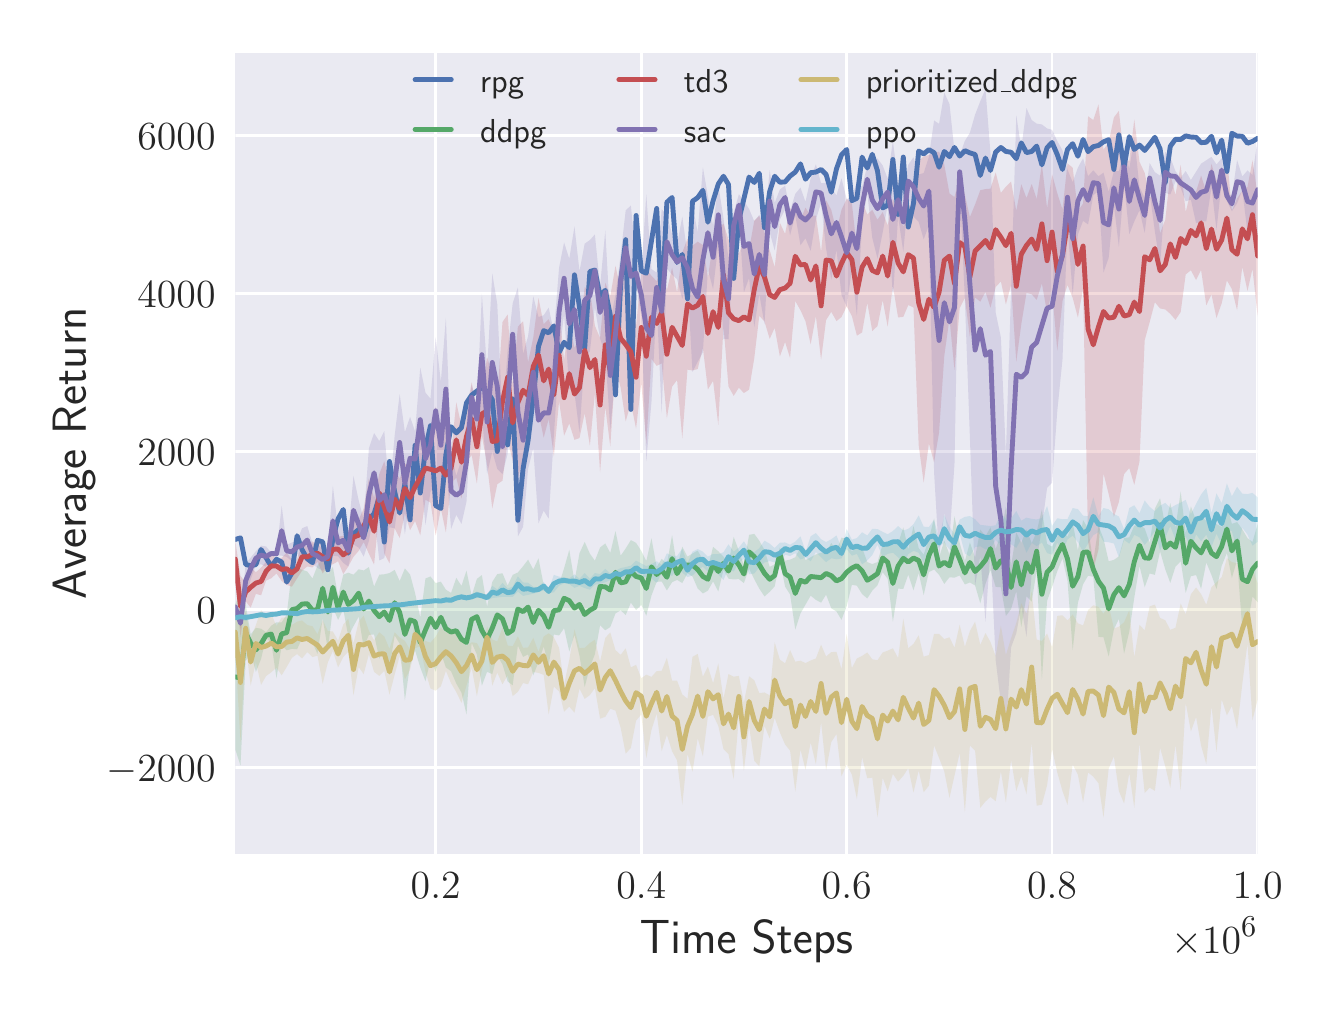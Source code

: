 \begingroup%
\makeatletter%
\begin{pgfpicture}%
\pgfpathrectangle{\pgfpointorigin}{\pgfqpoint{6.4in}{4.8in}}%
\pgfusepath{use as bounding box, clip}%
\begin{pgfscope}%
\pgfsetbuttcap%
\pgfsetmiterjoin%
\definecolor{currentfill}{rgb}{1.0,1.0,1.0}%
\pgfsetfillcolor{currentfill}%
\pgfsetlinewidth{0.0pt}%
\definecolor{currentstroke}{rgb}{1.0,1.0,1.0}%
\pgfsetstrokecolor{currentstroke}%
\pgfsetdash{}{0pt}%
\pgfpathmoveto{\pgfqpoint{0.0in}{0.0in}}%
\pgfpathlineto{\pgfqpoint{6.4in}{0.0in}}%
\pgfpathlineto{\pgfqpoint{6.4in}{4.8in}}%
\pgfpathlineto{\pgfqpoint{0.0in}{4.8in}}%
\pgfpathclose%
\pgfusepath{fill}%
\end{pgfscope}%
\begin{pgfscope}%
\pgfsetbuttcap%
\pgfsetmiterjoin%
\definecolor{currentfill}{rgb}{0.918,0.918,0.949}%
\pgfsetfillcolor{currentfill}%
\pgfsetlinewidth{0.0pt}%
\definecolor{currentstroke}{rgb}{0.0,0.0,0.0}%
\pgfsetstrokecolor{currentstroke}%
\pgfsetstrokeopacity{0.0}%
\pgfsetdash{}{0pt}%
\pgfpathmoveto{\pgfqpoint{1.038in}{0.669in}}%
\pgfpathlineto{\pgfqpoint{6.15in}{0.669in}}%
\pgfpathlineto{\pgfqpoint{6.15in}{4.675in}}%
\pgfpathlineto{\pgfqpoint{1.038in}{4.675in}}%
\pgfpathclose%
\pgfusepath{fill}%
\end{pgfscope}%
\begin{pgfscope}%
\pgfpathrectangle{\pgfqpoint{1.038in}{0.669in}}{\pgfqpoint{5.112in}{4.006in}}%
\pgfusepath{clip}%
\pgfsetroundcap%
\pgfsetroundjoin%
\pgfsetlinewidth{1.004pt}%
\definecolor{currentstroke}{rgb}{1.0,1.0,1.0}%
\pgfsetstrokecolor{currentstroke}%
\pgfsetdash{}{0pt}%
\pgfpathmoveto{\pgfqpoint{2.04in}{0.669in}}%
\pgfpathlineto{\pgfqpoint{2.04in}{4.675in}}%
\pgfusepath{stroke}%
\end{pgfscope}%
\begin{pgfscope}%
\definecolor{textcolor}{rgb}{0.15,0.15,0.15}%
\pgfsetstrokecolor{textcolor}%
\pgfsetfillcolor{textcolor}%
\pgftext[x=2.04in,y=0.572in,,top]{\color{textcolor}\sffamily\fontsize{15.0}{18.0}\selectfont \(\displaystyle 0.2\)}%
\end{pgfscope}%
\begin{pgfscope}%
\pgfpathrectangle{\pgfqpoint{1.038in}{0.669in}}{\pgfqpoint{5.112in}{4.006in}}%
\pgfusepath{clip}%
\pgfsetroundcap%
\pgfsetroundjoin%
\pgfsetlinewidth{1.004pt}%
\definecolor{currentstroke}{rgb}{1.0,1.0,1.0}%
\pgfsetstrokecolor{currentstroke}%
\pgfsetdash{}{0pt}%
\pgfpathmoveto{\pgfqpoint{3.068in}{0.669in}}%
\pgfpathlineto{\pgfqpoint{3.068in}{4.675in}}%
\pgfusepath{stroke}%
\end{pgfscope}%
\begin{pgfscope}%
\definecolor{textcolor}{rgb}{0.15,0.15,0.15}%
\pgfsetstrokecolor{textcolor}%
\pgfsetfillcolor{textcolor}%
\pgftext[x=3.068in,y=0.572in,,top]{\color{textcolor}\sffamily\fontsize{15.0}{18.0}\selectfont \(\displaystyle 0.4\)}%
\end{pgfscope}%
\begin{pgfscope}%
\pgfpathrectangle{\pgfqpoint{1.038in}{0.669in}}{\pgfqpoint{5.112in}{4.006in}}%
\pgfusepath{clip}%
\pgfsetroundcap%
\pgfsetroundjoin%
\pgfsetlinewidth{1.004pt}%
\definecolor{currentstroke}{rgb}{1.0,1.0,1.0}%
\pgfsetstrokecolor{currentstroke}%
\pgfsetdash{}{0pt}%
\pgfpathmoveto{\pgfqpoint{4.095in}{0.669in}}%
\pgfpathlineto{\pgfqpoint{4.095in}{4.675in}}%
\pgfusepath{stroke}%
\end{pgfscope}%
\begin{pgfscope}%
\definecolor{textcolor}{rgb}{0.15,0.15,0.15}%
\pgfsetstrokecolor{textcolor}%
\pgfsetfillcolor{textcolor}%
\pgftext[x=4.095in,y=0.572in,,top]{\color{textcolor}\sffamily\fontsize{15.0}{18.0}\selectfont \(\displaystyle 0.6\)}%
\end{pgfscope}%
\begin{pgfscope}%
\pgfpathrectangle{\pgfqpoint{1.038in}{0.669in}}{\pgfqpoint{5.112in}{4.006in}}%
\pgfusepath{clip}%
\pgfsetroundcap%
\pgfsetroundjoin%
\pgfsetlinewidth{1.004pt}%
\definecolor{currentstroke}{rgb}{1.0,1.0,1.0}%
\pgfsetstrokecolor{currentstroke}%
\pgfsetdash{}{0pt}%
\pgfpathmoveto{\pgfqpoint{5.122in}{0.669in}}%
\pgfpathlineto{\pgfqpoint{5.122in}{4.675in}}%
\pgfusepath{stroke}%
\end{pgfscope}%
\begin{pgfscope}%
\definecolor{textcolor}{rgb}{0.15,0.15,0.15}%
\pgfsetstrokecolor{textcolor}%
\pgfsetfillcolor{textcolor}%
\pgftext[x=5.122in,y=0.572in,,top]{\color{textcolor}\sffamily\fontsize{15.0}{18.0}\selectfont \(\displaystyle 0.8\)}%
\end{pgfscope}%
\begin{pgfscope}%
\pgfpathrectangle{\pgfqpoint{1.038in}{0.669in}}{\pgfqpoint{5.112in}{4.006in}}%
\pgfusepath{clip}%
\pgfsetroundcap%
\pgfsetroundjoin%
\pgfsetlinewidth{1.004pt}%
\definecolor{currentstroke}{rgb}{1.0,1.0,1.0}%
\pgfsetstrokecolor{currentstroke}%
\pgfsetdash{}{0pt}%
\pgfpathmoveto{\pgfqpoint{6.15in}{0.669in}}%
\pgfpathlineto{\pgfqpoint{6.15in}{4.675in}}%
\pgfusepath{stroke}%
\end{pgfscope}%
\begin{pgfscope}%
\definecolor{textcolor}{rgb}{0.15,0.15,0.15}%
\pgfsetstrokecolor{textcolor}%
\pgfsetfillcolor{textcolor}%
\pgftext[x=6.15in,y=0.572in,,top]{\color{textcolor}\sffamily\fontsize{15.0}{18.0}\selectfont \(\displaystyle 1.0\)}%
\end{pgfscope}%
\begin{pgfscope}%
\definecolor{textcolor}{rgb}{0.15,0.15,0.15}%
\pgfsetstrokecolor{textcolor}%
\pgfsetfillcolor{textcolor}%
\pgftext[x=3.594in,y=0.338in,,top]{\color{textcolor}\sffamily\fontsize{16.5}{19.8}\selectfont Time Steps}%
\end{pgfscope}%
\begin{pgfscope}%
\definecolor{textcolor}{rgb}{0.15,0.15,0.15}%
\pgfsetstrokecolor{textcolor}%
\pgfsetfillcolor{textcolor}%
\pgftext[x=6.15in,y=0.352in,right,top]{\color{textcolor}\sffamily\fontsize{15.0}{18.0}\selectfont \(\displaystyle \times10^{6}\)}%
\end{pgfscope}%
\begin{pgfscope}%
\pgfpathrectangle{\pgfqpoint{1.038in}{0.669in}}{\pgfqpoint{5.112in}{4.006in}}%
\pgfusepath{clip}%
\pgfsetroundcap%
\pgfsetroundjoin%
\pgfsetlinewidth{1.004pt}%
\definecolor{currentstroke}{rgb}{1.0,1.0,1.0}%
\pgfsetstrokecolor{currentstroke}%
\pgfsetdash{}{0pt}%
\pgfpathmoveto{\pgfqpoint{1.038in}{1.102in}}%
\pgfpathlineto{\pgfqpoint{6.15in}{1.102in}}%
\pgfusepath{stroke}%
\end{pgfscope}%
\begin{pgfscope}%
\definecolor{textcolor}{rgb}{0.15,0.15,0.15}%
\pgfsetstrokecolor{textcolor}%
\pgfsetfillcolor{textcolor}%
\pgftext[x=0.394in,y=1.032in,left,base]{\color{textcolor}\sffamily\fontsize{15.0}{18.0}\selectfont \(\displaystyle -2000\)}%
\end{pgfscope}%
\begin{pgfscope}%
\pgfpathrectangle{\pgfqpoint{1.038in}{0.669in}}{\pgfqpoint{5.112in}{4.006in}}%
\pgfusepath{clip}%
\pgfsetroundcap%
\pgfsetroundjoin%
\pgfsetlinewidth{1.004pt}%
\definecolor{currentstroke}{rgb}{1.0,1.0,1.0}%
\pgfsetstrokecolor{currentstroke}%
\pgfsetdash{}{0pt}%
\pgfpathmoveto{\pgfqpoint{1.038in}{1.891in}}%
\pgfpathlineto{\pgfqpoint{6.15in}{1.891in}}%
\pgfusepath{stroke}%
\end{pgfscope}%
\begin{pgfscope}%
\definecolor{textcolor}{rgb}{0.15,0.15,0.15}%
\pgfsetstrokecolor{textcolor}%
\pgfsetfillcolor{textcolor}%
\pgftext[x=0.843in,y=1.822in,left,base]{\color{textcolor}\sffamily\fontsize{15.0}{18.0}\selectfont \(\displaystyle 0\)}%
\end{pgfscope}%
\begin{pgfscope}%
\pgfpathrectangle{\pgfqpoint{1.038in}{0.669in}}{\pgfqpoint{5.112in}{4.006in}}%
\pgfusepath{clip}%
\pgfsetroundcap%
\pgfsetroundjoin%
\pgfsetlinewidth{1.004pt}%
\definecolor{currentstroke}{rgb}{1.0,1.0,1.0}%
\pgfsetstrokecolor{currentstroke}%
\pgfsetdash{}{0pt}%
\pgfpathmoveto{\pgfqpoint{1.038in}{2.681in}}%
\pgfpathlineto{\pgfqpoint{6.15in}{2.681in}}%
\pgfusepath{stroke}%
\end{pgfscope}%
\begin{pgfscope}%
\definecolor{textcolor}{rgb}{0.15,0.15,0.15}%
\pgfsetstrokecolor{textcolor}%
\pgfsetfillcolor{textcolor}%
\pgftext[x=0.549in,y=2.611in,left,base]{\color{textcolor}\sffamily\fontsize{15.0}{18.0}\selectfont \(\displaystyle 2000\)}%
\end{pgfscope}%
\begin{pgfscope}%
\pgfpathrectangle{\pgfqpoint{1.038in}{0.669in}}{\pgfqpoint{5.112in}{4.006in}}%
\pgfusepath{clip}%
\pgfsetroundcap%
\pgfsetroundjoin%
\pgfsetlinewidth{1.004pt}%
\definecolor{currentstroke}{rgb}{1.0,1.0,1.0}%
\pgfsetstrokecolor{currentstroke}%
\pgfsetdash{}{0pt}%
\pgfpathmoveto{\pgfqpoint{1.038in}{3.47in}}%
\pgfpathlineto{\pgfqpoint{6.15in}{3.47in}}%
\pgfusepath{stroke}%
\end{pgfscope}%
\begin{pgfscope}%
\definecolor{textcolor}{rgb}{0.15,0.15,0.15}%
\pgfsetstrokecolor{textcolor}%
\pgfsetfillcolor{textcolor}%
\pgftext[x=0.549in,y=3.401in,left,base]{\color{textcolor}\sffamily\fontsize{15.0}{18.0}\selectfont \(\displaystyle 4000\)}%
\end{pgfscope}%
\begin{pgfscope}%
\pgfpathrectangle{\pgfqpoint{1.038in}{0.669in}}{\pgfqpoint{5.112in}{4.006in}}%
\pgfusepath{clip}%
\pgfsetroundcap%
\pgfsetroundjoin%
\pgfsetlinewidth{1.004pt}%
\definecolor{currentstroke}{rgb}{1.0,1.0,1.0}%
\pgfsetstrokecolor{currentstroke}%
\pgfsetdash{}{0pt}%
\pgfpathmoveto{\pgfqpoint{1.038in}{4.259in}}%
\pgfpathlineto{\pgfqpoint{6.15in}{4.259in}}%
\pgfusepath{stroke}%
\end{pgfscope}%
\begin{pgfscope}%
\definecolor{textcolor}{rgb}{0.15,0.15,0.15}%
\pgfsetstrokecolor{textcolor}%
\pgfsetfillcolor{textcolor}%
\pgftext[x=0.549in,y=4.19in,left,base]{\color{textcolor}\sffamily\fontsize{15.0}{18.0}\selectfont \(\displaystyle 6000\)}%
\end{pgfscope}%
\begin{pgfscope}%
\definecolor{textcolor}{rgb}{0.15,0.15,0.15}%
\pgfsetstrokecolor{textcolor}%
\pgfsetfillcolor{textcolor}%
\pgftext[x=0.338in,y=2.672in,,bottom,rotate=90.0]{\color{textcolor}\sffamily\fontsize{16.5}{19.8}\selectfont Average Return}%
\end{pgfscope}%
\begin{pgfscope}%
\pgfpathrectangle{\pgfqpoint{1.038in}{0.669in}}{\pgfqpoint{5.112in}{4.006in}}%
\pgfusepath{clip}%
\pgfsetbuttcap%
\pgfsetroundjoin%
\definecolor{currentfill}{rgb}{0.298,0.447,0.69}%
\pgfsetfillcolor{currentfill}%
\pgfsetfillopacity{0.2}%
\pgfsetlinewidth{0.0pt}%
\definecolor{currentstroke}{rgb}{0.0,0.0,0.0}%
\pgfsetstrokecolor{currentstroke}%
\pgfsetdash{}{0pt}%
\pgfpathmoveto{\pgfqpoint{1.038in}{2.241in}}%
\pgfpathlineto{\pgfqpoint{1.038in}{2.241in}}%
\pgfpathlineto{\pgfqpoint{1.064in}{2.249in}}%
\pgfpathlineto{\pgfqpoint{1.09in}{2.116in}}%
\pgfpathlineto{\pgfqpoint{1.115in}{2.11in}}%
\pgfpathlineto{\pgfqpoint{1.141in}{2.115in}}%
\pgfpathlineto{\pgfqpoint{1.167in}{2.191in}}%
\pgfpathlineto{\pgfqpoint{1.192in}{2.149in}}%
\pgfpathlineto{\pgfqpoint{1.218in}{2.106in}}%
\pgfpathlineto{\pgfqpoint{1.244in}{2.142in}}%
\pgfpathlineto{\pgfqpoint{1.27in}{2.128in}}%
\pgfpathlineto{\pgfqpoint{1.295in}{2.028in}}%
\pgfpathlineto{\pgfqpoint{1.321in}{2.073in}}%
\pgfpathlineto{\pgfqpoint{1.347in}{2.26in}}%
\pgfpathlineto{\pgfqpoint{1.372in}{2.19in}}%
\pgfpathlineto{\pgfqpoint{1.398in}{2.144in}}%
\pgfpathlineto{\pgfqpoint{1.424in}{2.125in}}%
\pgfpathlineto{\pgfqpoint{1.449in}{2.237in}}%
\pgfpathlineto{\pgfqpoint{1.475in}{2.229in}}%
\pgfpathlineto{\pgfqpoint{1.501in}{2.089in}}%
\pgfpathlineto{\pgfqpoint{1.526in}{2.244in}}%
\pgfpathlineto{\pgfqpoint{1.552in}{2.344in}}%
\pgfpathlineto{\pgfqpoint{1.578in}{2.391in}}%
\pgfpathlineto{\pgfqpoint{1.603in}{2.172in}}%
\pgfpathlineto{\pgfqpoint{1.629in}{2.269in}}%
\pgfpathlineto{\pgfqpoint{1.655in}{2.291in}}%
\pgfpathlineto{\pgfqpoint{1.68in}{2.256in}}%
\pgfpathlineto{\pgfqpoint{1.706in}{2.342in}}%
\pgfpathlineto{\pgfqpoint{1.732in}{2.37in}}%
\pgfpathlineto{\pgfqpoint{1.758in}{2.454in}}%
\pgfpathlineto{\pgfqpoint{1.783in}{2.228in}}%
\pgfpathlineto{\pgfqpoint{1.809in}{2.631in}}%
\pgfpathlineto{\pgfqpoint{1.835in}{2.479in}}%
\pgfpathlineto{\pgfqpoint{1.86in}{2.373in}}%
\pgfpathlineto{\pgfqpoint{1.886in}{2.52in}}%
\pgfpathlineto{\pgfqpoint{1.912in}{2.339in}}%
\pgfpathlineto{\pgfqpoint{1.937in}{2.712in}}%
\pgfpathlineto{\pgfqpoint{1.963in}{2.473in}}%
\pgfpathlineto{\pgfqpoint{1.989in}{2.696in}}%
\pgfpathlineto{\pgfqpoint{2.014in}{2.81in}}%
\pgfpathlineto{\pgfqpoint{2.04in}{2.41in}}%
\pgfpathlineto{\pgfqpoint{2.066in}{2.396in}}%
\pgfpathlineto{\pgfqpoint{2.091in}{2.665in}}%
\pgfpathlineto{\pgfqpoint{2.117in}{2.805in}}%
\pgfpathlineto{\pgfqpoint{2.143in}{2.774in}}%
\pgfpathlineto{\pgfqpoint{2.169in}{2.8in}}%
\pgfpathlineto{\pgfqpoint{2.194in}{2.924in}}%
\pgfpathlineto{\pgfqpoint{2.22in}{2.963in}}%
\pgfpathlineto{\pgfqpoint{2.246in}{2.983in}}%
\pgfpathlineto{\pgfqpoint{2.271in}{3.0in}}%
\pgfpathlineto{\pgfqpoint{2.297in}{2.981in}}%
\pgfpathlineto{\pgfqpoint{2.323in}{2.941in}}%
\pgfpathlineto{\pgfqpoint{2.348in}{2.681in}}%
\pgfpathlineto{\pgfqpoint{2.374in}{2.822in}}%
\pgfpathlineto{\pgfqpoint{2.4in}{2.714in}}%
\pgfpathlineto{\pgfqpoint{2.425in}{2.944in}}%
\pgfpathlineto{\pgfqpoint{2.451in}{2.337in}}%
\pgfpathlineto{\pgfqpoint{2.477in}{2.595in}}%
\pgfpathlineto{\pgfqpoint{2.502in}{2.736in}}%
\pgfpathlineto{\pgfqpoint{2.528in}{2.95in}}%
\pgfpathlineto{\pgfqpoint{2.554in}{3.206in}}%
\pgfpathlineto{\pgfqpoint{2.58in}{3.285in}}%
\pgfpathlineto{\pgfqpoint{2.605in}{3.274in}}%
\pgfpathlineto{\pgfqpoint{2.631in}{3.309in}}%
\pgfpathlineto{\pgfqpoint{2.657in}{3.175in}}%
\pgfpathlineto{\pgfqpoint{2.682in}{3.227in}}%
\pgfpathlineto{\pgfqpoint{2.708in}{3.2in}}%
\pgfpathlineto{\pgfqpoint{2.734in}{3.564in}}%
\pgfpathlineto{\pgfqpoint{2.759in}{3.403in}}%
\pgfpathlineto{\pgfqpoint{2.785in}{3.197in}}%
\pgfpathlineto{\pgfqpoint{2.811in}{3.581in}}%
\pgfpathlineto{\pgfqpoint{2.836in}{3.588in}}%
\pgfpathlineto{\pgfqpoint{2.862in}{3.459in}}%
\pgfpathlineto{\pgfqpoint{2.888in}{3.487in}}%
\pgfpathlineto{\pgfqpoint{2.913in}{3.363in}}%
\pgfpathlineto{\pgfqpoint{2.939in}{2.964in}}%
\pgfpathlineto{\pgfqpoint{2.965in}{3.527in}}%
\pgfpathlineto{\pgfqpoint{2.99in}{3.74in}}%
\pgfpathlineto{\pgfqpoint{3.016in}{2.891in}}%
\pgfpathlineto{\pgfqpoint{3.042in}{3.861in}}%
\pgfpathlineto{\pgfqpoint{3.068in}{3.584in}}%
\pgfpathlineto{\pgfqpoint{3.093in}{3.572in}}%
\pgfpathlineto{\pgfqpoint{3.119in}{3.738in}}%
\pgfpathlineto{\pgfqpoint{3.145in}{3.896in}}%
\pgfpathlineto{\pgfqpoint{3.17in}{3.406in}}%
\pgfpathlineto{\pgfqpoint{3.196in}{3.927in}}%
\pgfpathlineto{\pgfqpoint{3.222in}{3.951in}}%
\pgfpathlineto{\pgfqpoint{3.247in}{3.626in}}%
\pgfpathlineto{\pgfqpoint{3.273in}{3.666in}}%
\pgfpathlineto{\pgfqpoint{3.299in}{3.444in}}%
\pgfpathlineto{\pgfqpoint{3.324in}{3.932in}}%
\pgfpathlineto{\pgfqpoint{3.35in}{3.95in}}%
\pgfpathlineto{\pgfqpoint{3.376in}{3.987in}}%
\pgfpathlineto{\pgfqpoint{3.401in}{3.827in}}%
\pgfpathlineto{\pgfqpoint{3.427in}{3.934in}}%
\pgfpathlineto{\pgfqpoint{3.453in}{4.018in}}%
\pgfpathlineto{\pgfqpoint{3.479in}{4.057in}}%
\pgfpathlineto{\pgfqpoint{3.504in}{4.016in}}%
\pgfpathlineto{\pgfqpoint{3.53in}{3.546in}}%
\pgfpathlineto{\pgfqpoint{3.556in}{3.839in}}%
\pgfpathlineto{\pgfqpoint{3.581in}{3.944in}}%
\pgfpathlineto{\pgfqpoint{3.607in}{4.053in}}%
\pgfpathlineto{\pgfqpoint{3.633in}{4.026in}}%
\pgfpathlineto{\pgfqpoint{3.658in}{4.072in}}%
\pgfpathlineto{\pgfqpoint{3.684in}{3.8in}}%
\pgfpathlineto{\pgfqpoint{3.71in}{3.981in}}%
\pgfpathlineto{\pgfqpoint{3.735in}{4.057in}}%
\pgfpathlineto{\pgfqpoint{3.761in}{4.027in}}%
\pgfpathlineto{\pgfqpoint{3.787in}{4.029in}}%
\pgfpathlineto{\pgfqpoint{3.812in}{4.058in}}%
\pgfpathlineto{\pgfqpoint{3.838in}{4.078in}}%
\pgfpathlineto{\pgfqpoint{3.864in}{4.119in}}%
\pgfpathlineto{\pgfqpoint{3.889in}{4.042in}}%
\pgfpathlineto{\pgfqpoint{3.915in}{4.075in}}%
\pgfpathlineto{\pgfqpoint{3.941in}{4.078in}}%
\pgfpathlineto{\pgfqpoint{3.967in}{4.091in}}%
\pgfpathlineto{\pgfqpoint{3.992in}{4.066in}}%
\pgfpathlineto{\pgfqpoint{4.018in}{3.977in}}%
\pgfpathlineto{\pgfqpoint{4.044in}{4.094in}}%
\pgfpathlineto{\pgfqpoint{4.069in}{4.164in}}%
\pgfpathlineto{\pgfqpoint{4.095in}{4.191in}}%
\pgfpathlineto{\pgfqpoint{4.121in}{3.935in}}%
\pgfpathlineto{\pgfqpoint{4.146in}{3.947in}}%
\pgfpathlineto{\pgfqpoint{4.172in}{4.153in}}%
\pgfpathlineto{\pgfqpoint{4.198in}{4.098in}}%
\pgfpathlineto{\pgfqpoint{4.223in}{4.167in}}%
\pgfpathlineto{\pgfqpoint{4.249in}{4.084in}}%
\pgfpathlineto{\pgfqpoint{4.275in}{3.899in}}%
\pgfpathlineto{\pgfqpoint{4.3in}{3.911in}}%
\pgfpathlineto{\pgfqpoint{4.326in}{4.141in}}%
\pgfpathlineto{\pgfqpoint{4.352in}{3.866in}}%
\pgfpathlineto{\pgfqpoint{4.378in}{4.153in}}%
\pgfpathlineto{\pgfqpoint{4.403in}{3.803in}}%
\pgfpathlineto{\pgfqpoint{4.429in}{3.921in}}%
\pgfpathlineto{\pgfqpoint{4.455in}{4.183in}}%
\pgfpathlineto{\pgfqpoint{4.48in}{4.169in}}%
\pgfpathlineto{\pgfqpoint{4.506in}{4.19in}}%
\pgfpathlineto{\pgfqpoint{4.532in}{4.175in}}%
\pgfpathlineto{\pgfqpoint{4.557in}{4.102in}}%
\pgfpathlineto{\pgfqpoint{4.583in}{4.181in}}%
\pgfpathlineto{\pgfqpoint{4.609in}{4.155in}}%
\pgfpathlineto{\pgfqpoint{4.634in}{4.201in}}%
\pgfpathlineto{\pgfqpoint{4.66in}{4.158in}}%
\pgfpathlineto{\pgfqpoint{4.686in}{4.185in}}%
\pgfpathlineto{\pgfqpoint{4.711in}{4.174in}}%
\pgfpathlineto{\pgfqpoint{4.737in}{4.166in}}%
\pgfpathlineto{\pgfqpoint{4.763in}{4.061in}}%
\pgfpathlineto{\pgfqpoint{4.789in}{4.148in}}%
\pgfpathlineto{\pgfqpoint{4.814in}{4.086in}}%
\pgfpathlineto{\pgfqpoint{4.84in}{4.178in}}%
\pgfpathlineto{\pgfqpoint{4.866in}{4.201in}}%
\pgfpathlineto{\pgfqpoint{4.891in}{4.181in}}%
\pgfpathlineto{\pgfqpoint{4.917in}{4.177in}}%
\pgfpathlineto{\pgfqpoint{4.943in}{4.145in}}%
\pgfpathlineto{\pgfqpoint{4.968in}{4.224in}}%
\pgfpathlineto{\pgfqpoint{4.994in}{4.175in}}%
\pgfpathlineto{\pgfqpoint{5.02in}{4.181in}}%
\pgfpathlineto{\pgfqpoint{5.045in}{4.208in}}%
\pgfpathlineto{\pgfqpoint{5.071in}{4.114in}}%
\pgfpathlineto{\pgfqpoint{5.097in}{4.2in}}%
\pgfpathlineto{\pgfqpoint{5.122in}{4.226in}}%
\pgfpathlineto{\pgfqpoint{5.148in}{4.165in}}%
\pgfpathlineto{\pgfqpoint{5.174in}{4.091in}}%
\pgfpathlineto{\pgfqpoint{5.199in}{4.191in}}%
\pgfpathlineto{\pgfqpoint{5.225in}{4.22in}}%
\pgfpathlineto{\pgfqpoint{5.251in}{4.157in}}%
\pgfpathlineto{\pgfqpoint{5.277in}{4.241in}}%
\pgfpathlineto{\pgfqpoint{5.302in}{4.18in}}%
\pgfpathlineto{\pgfqpoint{5.328in}{4.205in}}%
\pgfpathlineto{\pgfqpoint{5.354in}{4.211in}}%
\pgfpathlineto{\pgfqpoint{5.379in}{4.229in}}%
\pgfpathlineto{\pgfqpoint{5.405in}{4.24in}}%
\pgfpathlineto{\pgfqpoint{5.431in}{4.091in}}%
\pgfpathlineto{\pgfqpoint{5.456in}{4.264in}}%
\pgfpathlineto{\pgfqpoint{5.482in}{4.104in}}%
\pgfpathlineto{\pgfqpoint{5.508in}{4.255in}}%
\pgfpathlineto{\pgfqpoint{5.533in}{4.191in}}%
\pgfpathlineto{\pgfqpoint{5.559in}{4.213in}}%
\pgfpathlineto{\pgfqpoint{5.585in}{4.186in}}%
\pgfpathlineto{\pgfqpoint{5.61in}{4.217in}}%
\pgfpathlineto{\pgfqpoint{5.636in}{4.252in}}%
\pgfpathlineto{\pgfqpoint{5.662in}{4.194in}}%
\pgfpathlineto{\pgfqpoint{5.688in}{4.026in}}%
\pgfpathlineto{\pgfqpoint{5.713in}{4.207in}}%
\pgfpathlineto{\pgfqpoint{5.739in}{4.242in}}%
\pgfpathlineto{\pgfqpoint{5.765in}{4.241in}}%
\pgfpathlineto{\pgfqpoint{5.79in}{4.259in}}%
\pgfpathlineto{\pgfqpoint{5.816in}{4.253in}}%
\pgfpathlineto{\pgfqpoint{5.842in}{4.252in}}%
\pgfpathlineto{\pgfqpoint{5.867in}{4.225in}}%
\pgfpathlineto{\pgfqpoint{5.893in}{4.227in}}%
\pgfpathlineto{\pgfqpoint{5.919in}{4.257in}}%
\pgfpathlineto{\pgfqpoint{5.944in}{4.174in}}%
\pgfpathlineto{\pgfqpoint{5.97in}{4.238in}}%
\pgfpathlineto{\pgfqpoint{5.996in}{4.081in}}%
\pgfpathlineto{\pgfqpoint{6.021in}{4.272in}}%
\pgfpathlineto{\pgfqpoint{6.047in}{4.258in}}%
\pgfpathlineto{\pgfqpoint{6.073in}{4.257in}}%
\pgfpathlineto{\pgfqpoint{6.099in}{4.222in}}%
\pgfpathlineto{\pgfqpoint{6.124in}{4.231in}}%
\pgfpathlineto{\pgfqpoint{6.15in}{4.247in}}%
\pgfpathlineto{\pgfqpoint{6.15in}{4.247in}}%
\pgfpathlineto{\pgfqpoint{6.15in}{4.247in}}%
\pgfpathlineto{\pgfqpoint{6.124in}{4.231in}}%
\pgfpathlineto{\pgfqpoint{6.099in}{4.222in}}%
\pgfpathlineto{\pgfqpoint{6.073in}{4.257in}}%
\pgfpathlineto{\pgfqpoint{6.047in}{4.258in}}%
\pgfpathlineto{\pgfqpoint{6.021in}{4.272in}}%
\pgfpathlineto{\pgfqpoint{5.996in}{4.081in}}%
\pgfpathlineto{\pgfqpoint{5.97in}{4.238in}}%
\pgfpathlineto{\pgfqpoint{5.944in}{4.174in}}%
\pgfpathlineto{\pgfqpoint{5.919in}{4.257in}}%
\pgfpathlineto{\pgfqpoint{5.893in}{4.227in}}%
\pgfpathlineto{\pgfqpoint{5.867in}{4.225in}}%
\pgfpathlineto{\pgfqpoint{5.842in}{4.252in}}%
\pgfpathlineto{\pgfqpoint{5.816in}{4.253in}}%
\pgfpathlineto{\pgfqpoint{5.79in}{4.259in}}%
\pgfpathlineto{\pgfqpoint{5.765in}{4.241in}}%
\pgfpathlineto{\pgfqpoint{5.739in}{4.242in}}%
\pgfpathlineto{\pgfqpoint{5.713in}{4.207in}}%
\pgfpathlineto{\pgfqpoint{5.688in}{4.026in}}%
\pgfpathlineto{\pgfqpoint{5.662in}{4.194in}}%
\pgfpathlineto{\pgfqpoint{5.636in}{4.252in}}%
\pgfpathlineto{\pgfqpoint{5.61in}{4.217in}}%
\pgfpathlineto{\pgfqpoint{5.585in}{4.186in}}%
\pgfpathlineto{\pgfqpoint{5.559in}{4.213in}}%
\pgfpathlineto{\pgfqpoint{5.533in}{4.191in}}%
\pgfpathlineto{\pgfqpoint{5.508in}{4.255in}}%
\pgfpathlineto{\pgfqpoint{5.482in}{4.104in}}%
\pgfpathlineto{\pgfqpoint{5.456in}{4.264in}}%
\pgfpathlineto{\pgfqpoint{5.431in}{4.091in}}%
\pgfpathlineto{\pgfqpoint{5.405in}{4.24in}}%
\pgfpathlineto{\pgfqpoint{5.379in}{4.229in}}%
\pgfpathlineto{\pgfqpoint{5.354in}{4.211in}}%
\pgfpathlineto{\pgfqpoint{5.328in}{4.205in}}%
\pgfpathlineto{\pgfqpoint{5.302in}{4.18in}}%
\pgfpathlineto{\pgfqpoint{5.277in}{4.241in}}%
\pgfpathlineto{\pgfqpoint{5.251in}{4.157in}}%
\pgfpathlineto{\pgfqpoint{5.225in}{4.22in}}%
\pgfpathlineto{\pgfqpoint{5.199in}{4.191in}}%
\pgfpathlineto{\pgfqpoint{5.174in}{4.091in}}%
\pgfpathlineto{\pgfqpoint{5.148in}{4.165in}}%
\pgfpathlineto{\pgfqpoint{5.122in}{4.226in}}%
\pgfpathlineto{\pgfqpoint{5.097in}{4.2in}}%
\pgfpathlineto{\pgfqpoint{5.071in}{4.114in}}%
\pgfpathlineto{\pgfqpoint{5.045in}{4.208in}}%
\pgfpathlineto{\pgfqpoint{5.02in}{4.181in}}%
\pgfpathlineto{\pgfqpoint{4.994in}{4.175in}}%
\pgfpathlineto{\pgfqpoint{4.968in}{4.224in}}%
\pgfpathlineto{\pgfqpoint{4.943in}{4.145in}}%
\pgfpathlineto{\pgfqpoint{4.917in}{4.177in}}%
\pgfpathlineto{\pgfqpoint{4.891in}{4.181in}}%
\pgfpathlineto{\pgfqpoint{4.866in}{4.201in}}%
\pgfpathlineto{\pgfqpoint{4.84in}{4.178in}}%
\pgfpathlineto{\pgfqpoint{4.814in}{4.086in}}%
\pgfpathlineto{\pgfqpoint{4.789in}{4.148in}}%
\pgfpathlineto{\pgfqpoint{4.763in}{4.061in}}%
\pgfpathlineto{\pgfqpoint{4.737in}{4.166in}}%
\pgfpathlineto{\pgfqpoint{4.711in}{4.174in}}%
\pgfpathlineto{\pgfqpoint{4.686in}{4.185in}}%
\pgfpathlineto{\pgfqpoint{4.66in}{4.158in}}%
\pgfpathlineto{\pgfqpoint{4.634in}{4.201in}}%
\pgfpathlineto{\pgfqpoint{4.609in}{4.155in}}%
\pgfpathlineto{\pgfqpoint{4.583in}{4.181in}}%
\pgfpathlineto{\pgfqpoint{4.557in}{4.102in}}%
\pgfpathlineto{\pgfqpoint{4.532in}{4.175in}}%
\pgfpathlineto{\pgfqpoint{4.506in}{4.19in}}%
\pgfpathlineto{\pgfqpoint{4.48in}{4.169in}}%
\pgfpathlineto{\pgfqpoint{4.455in}{4.183in}}%
\pgfpathlineto{\pgfqpoint{4.429in}{3.921in}}%
\pgfpathlineto{\pgfqpoint{4.403in}{3.803in}}%
\pgfpathlineto{\pgfqpoint{4.378in}{4.153in}}%
\pgfpathlineto{\pgfqpoint{4.352in}{3.866in}}%
\pgfpathlineto{\pgfqpoint{4.326in}{4.141in}}%
\pgfpathlineto{\pgfqpoint{4.3in}{3.911in}}%
\pgfpathlineto{\pgfqpoint{4.275in}{3.899in}}%
\pgfpathlineto{\pgfqpoint{4.249in}{4.084in}}%
\pgfpathlineto{\pgfqpoint{4.223in}{4.167in}}%
\pgfpathlineto{\pgfqpoint{4.198in}{4.098in}}%
\pgfpathlineto{\pgfqpoint{4.172in}{4.153in}}%
\pgfpathlineto{\pgfqpoint{4.146in}{3.947in}}%
\pgfpathlineto{\pgfqpoint{4.121in}{3.935in}}%
\pgfpathlineto{\pgfqpoint{4.095in}{4.191in}}%
\pgfpathlineto{\pgfqpoint{4.069in}{4.164in}}%
\pgfpathlineto{\pgfqpoint{4.044in}{4.094in}}%
\pgfpathlineto{\pgfqpoint{4.018in}{3.977in}}%
\pgfpathlineto{\pgfqpoint{3.992in}{4.066in}}%
\pgfpathlineto{\pgfqpoint{3.967in}{4.091in}}%
\pgfpathlineto{\pgfqpoint{3.941in}{4.078in}}%
\pgfpathlineto{\pgfqpoint{3.915in}{4.075in}}%
\pgfpathlineto{\pgfqpoint{3.889in}{4.042in}}%
\pgfpathlineto{\pgfqpoint{3.864in}{4.119in}}%
\pgfpathlineto{\pgfqpoint{3.838in}{4.078in}}%
\pgfpathlineto{\pgfqpoint{3.812in}{4.058in}}%
\pgfpathlineto{\pgfqpoint{3.787in}{4.029in}}%
\pgfpathlineto{\pgfqpoint{3.761in}{4.027in}}%
\pgfpathlineto{\pgfqpoint{3.735in}{4.057in}}%
\pgfpathlineto{\pgfqpoint{3.71in}{3.981in}}%
\pgfpathlineto{\pgfqpoint{3.684in}{3.8in}}%
\pgfpathlineto{\pgfqpoint{3.658in}{4.072in}}%
\pgfpathlineto{\pgfqpoint{3.633in}{4.026in}}%
\pgfpathlineto{\pgfqpoint{3.607in}{4.053in}}%
\pgfpathlineto{\pgfqpoint{3.581in}{3.944in}}%
\pgfpathlineto{\pgfqpoint{3.556in}{3.839in}}%
\pgfpathlineto{\pgfqpoint{3.53in}{3.546in}}%
\pgfpathlineto{\pgfqpoint{3.504in}{4.016in}}%
\pgfpathlineto{\pgfqpoint{3.479in}{4.057in}}%
\pgfpathlineto{\pgfqpoint{3.453in}{4.018in}}%
\pgfpathlineto{\pgfqpoint{3.427in}{3.934in}}%
\pgfpathlineto{\pgfqpoint{3.401in}{3.827in}}%
\pgfpathlineto{\pgfqpoint{3.376in}{3.987in}}%
\pgfpathlineto{\pgfqpoint{3.35in}{3.95in}}%
\pgfpathlineto{\pgfqpoint{3.324in}{3.932in}}%
\pgfpathlineto{\pgfqpoint{3.299in}{3.444in}}%
\pgfpathlineto{\pgfqpoint{3.273in}{3.666in}}%
\pgfpathlineto{\pgfqpoint{3.247in}{3.626in}}%
\pgfpathlineto{\pgfqpoint{3.222in}{3.951in}}%
\pgfpathlineto{\pgfqpoint{3.196in}{3.927in}}%
\pgfpathlineto{\pgfqpoint{3.17in}{3.406in}}%
\pgfpathlineto{\pgfqpoint{3.145in}{3.896in}}%
\pgfpathlineto{\pgfqpoint{3.119in}{3.738in}}%
\pgfpathlineto{\pgfqpoint{3.093in}{3.572in}}%
\pgfpathlineto{\pgfqpoint{3.068in}{3.584in}}%
\pgfpathlineto{\pgfqpoint{3.042in}{3.861in}}%
\pgfpathlineto{\pgfqpoint{3.016in}{2.891in}}%
\pgfpathlineto{\pgfqpoint{2.99in}{3.74in}}%
\pgfpathlineto{\pgfqpoint{2.965in}{3.527in}}%
\pgfpathlineto{\pgfqpoint{2.939in}{2.964in}}%
\pgfpathlineto{\pgfqpoint{2.913in}{3.363in}}%
\pgfpathlineto{\pgfqpoint{2.888in}{3.487in}}%
\pgfpathlineto{\pgfqpoint{2.862in}{3.459in}}%
\pgfpathlineto{\pgfqpoint{2.836in}{3.588in}}%
\pgfpathlineto{\pgfqpoint{2.811in}{3.581in}}%
\pgfpathlineto{\pgfqpoint{2.785in}{3.197in}}%
\pgfpathlineto{\pgfqpoint{2.759in}{3.403in}}%
\pgfpathlineto{\pgfqpoint{2.734in}{3.564in}}%
\pgfpathlineto{\pgfqpoint{2.708in}{3.2in}}%
\pgfpathlineto{\pgfqpoint{2.682in}{3.227in}}%
\pgfpathlineto{\pgfqpoint{2.657in}{3.175in}}%
\pgfpathlineto{\pgfqpoint{2.631in}{3.309in}}%
\pgfpathlineto{\pgfqpoint{2.605in}{3.274in}}%
\pgfpathlineto{\pgfqpoint{2.58in}{3.285in}}%
\pgfpathlineto{\pgfqpoint{2.554in}{3.206in}}%
\pgfpathlineto{\pgfqpoint{2.528in}{2.95in}}%
\pgfpathlineto{\pgfqpoint{2.502in}{2.736in}}%
\pgfpathlineto{\pgfqpoint{2.477in}{2.595in}}%
\pgfpathlineto{\pgfqpoint{2.451in}{2.337in}}%
\pgfpathlineto{\pgfqpoint{2.425in}{2.944in}}%
\pgfpathlineto{\pgfqpoint{2.4in}{2.714in}}%
\pgfpathlineto{\pgfqpoint{2.374in}{2.822in}}%
\pgfpathlineto{\pgfqpoint{2.348in}{2.681in}}%
\pgfpathlineto{\pgfqpoint{2.323in}{2.941in}}%
\pgfpathlineto{\pgfqpoint{2.297in}{2.981in}}%
\pgfpathlineto{\pgfqpoint{2.271in}{3.0in}}%
\pgfpathlineto{\pgfqpoint{2.246in}{2.983in}}%
\pgfpathlineto{\pgfqpoint{2.22in}{2.963in}}%
\pgfpathlineto{\pgfqpoint{2.194in}{2.924in}}%
\pgfpathlineto{\pgfqpoint{2.169in}{2.8in}}%
\pgfpathlineto{\pgfqpoint{2.143in}{2.774in}}%
\pgfpathlineto{\pgfqpoint{2.117in}{2.805in}}%
\pgfpathlineto{\pgfqpoint{2.091in}{2.665in}}%
\pgfpathlineto{\pgfqpoint{2.066in}{2.396in}}%
\pgfpathlineto{\pgfqpoint{2.04in}{2.41in}}%
\pgfpathlineto{\pgfqpoint{2.014in}{2.81in}}%
\pgfpathlineto{\pgfqpoint{1.989in}{2.696in}}%
\pgfpathlineto{\pgfqpoint{1.963in}{2.473in}}%
\pgfpathlineto{\pgfqpoint{1.937in}{2.712in}}%
\pgfpathlineto{\pgfqpoint{1.912in}{2.339in}}%
\pgfpathlineto{\pgfqpoint{1.886in}{2.52in}}%
\pgfpathlineto{\pgfqpoint{1.86in}{2.373in}}%
\pgfpathlineto{\pgfqpoint{1.835in}{2.479in}}%
\pgfpathlineto{\pgfqpoint{1.809in}{2.631in}}%
\pgfpathlineto{\pgfqpoint{1.783in}{2.228in}}%
\pgfpathlineto{\pgfqpoint{1.758in}{2.454in}}%
\pgfpathlineto{\pgfqpoint{1.732in}{2.37in}}%
\pgfpathlineto{\pgfqpoint{1.706in}{2.342in}}%
\pgfpathlineto{\pgfqpoint{1.68in}{2.256in}}%
\pgfpathlineto{\pgfqpoint{1.655in}{2.291in}}%
\pgfpathlineto{\pgfqpoint{1.629in}{2.269in}}%
\pgfpathlineto{\pgfqpoint{1.603in}{2.172in}}%
\pgfpathlineto{\pgfqpoint{1.578in}{2.391in}}%
\pgfpathlineto{\pgfqpoint{1.552in}{2.344in}}%
\pgfpathlineto{\pgfqpoint{1.526in}{2.244in}}%
\pgfpathlineto{\pgfqpoint{1.501in}{2.089in}}%
\pgfpathlineto{\pgfqpoint{1.475in}{2.229in}}%
\pgfpathlineto{\pgfqpoint{1.449in}{2.237in}}%
\pgfpathlineto{\pgfqpoint{1.424in}{2.125in}}%
\pgfpathlineto{\pgfqpoint{1.398in}{2.144in}}%
\pgfpathlineto{\pgfqpoint{1.372in}{2.19in}}%
\pgfpathlineto{\pgfqpoint{1.347in}{2.26in}}%
\pgfpathlineto{\pgfqpoint{1.321in}{2.073in}}%
\pgfpathlineto{\pgfqpoint{1.295in}{2.028in}}%
\pgfpathlineto{\pgfqpoint{1.27in}{2.128in}}%
\pgfpathlineto{\pgfqpoint{1.244in}{2.142in}}%
\pgfpathlineto{\pgfqpoint{1.218in}{2.106in}}%
\pgfpathlineto{\pgfqpoint{1.192in}{2.149in}}%
\pgfpathlineto{\pgfqpoint{1.167in}{2.191in}}%
\pgfpathlineto{\pgfqpoint{1.141in}{2.115in}}%
\pgfpathlineto{\pgfqpoint{1.115in}{2.11in}}%
\pgfpathlineto{\pgfqpoint{1.09in}{2.116in}}%
\pgfpathlineto{\pgfqpoint{1.064in}{2.249in}}%
\pgfpathlineto{\pgfqpoint{1.038in}{2.241in}}%
\pgfpathclose%
\pgfusepath{fill}%
\end{pgfscope}%
\begin{pgfscope}%
\pgfpathrectangle{\pgfqpoint{1.038in}{0.669in}}{\pgfqpoint{5.112in}{4.006in}}%
\pgfusepath{clip}%
\pgfsetbuttcap%
\pgfsetroundjoin%
\definecolor{currentfill}{rgb}{0.333,0.659,0.408}%
\pgfsetfillcolor{currentfill}%
\pgfsetfillopacity{0.2}%
\pgfsetlinewidth{0.0pt}%
\definecolor{currentstroke}{rgb}{0.0,0.0,0.0}%
\pgfsetstrokecolor{currentstroke}%
\pgfsetdash{}{0pt}%
\pgfpathmoveto{\pgfqpoint{1.038in}{1.917in}}%
\pgfpathlineto{\pgfqpoint{1.038in}{1.191in}}%
\pgfpathlineto{\pgfqpoint{1.064in}{1.111in}}%
\pgfpathlineto{\pgfqpoint{1.09in}{1.632in}}%
\pgfpathlineto{\pgfqpoint{1.115in}{1.678in}}%
\pgfpathlineto{\pgfqpoint{1.141in}{1.579in}}%
\pgfpathlineto{\pgfqpoint{1.167in}{1.644in}}%
\pgfpathlineto{\pgfqpoint{1.192in}{1.748in}}%
\pgfpathlineto{\pgfqpoint{1.218in}{1.726in}}%
\pgfpathlineto{\pgfqpoint{1.244in}{1.547in}}%
\pgfpathlineto{\pgfqpoint{1.27in}{1.711in}}%
\pgfpathlineto{\pgfqpoint{1.295in}{1.687in}}%
\pgfpathlineto{\pgfqpoint{1.321in}{1.694in}}%
\pgfpathlineto{\pgfqpoint{1.347in}{1.692in}}%
\pgfpathlineto{\pgfqpoint{1.372in}{1.746in}}%
\pgfpathlineto{\pgfqpoint{1.398in}{1.759in}}%
\pgfpathlineto{\pgfqpoint{1.424in}{1.727in}}%
\pgfpathlineto{\pgfqpoint{1.449in}{1.669in}}%
\pgfpathlineto{\pgfqpoint{1.475in}{1.847in}}%
\pgfpathlineto{\pgfqpoint{1.501in}{1.689in}}%
\pgfpathlineto{\pgfqpoint{1.526in}{1.9in}}%
\pgfpathlineto{\pgfqpoint{1.552in}{1.839in}}%
\pgfpathlineto{\pgfqpoint{1.578in}{1.891in}}%
\pgfpathlineto{\pgfqpoint{1.603in}{1.757in}}%
\pgfpathlineto{\pgfqpoint{1.629in}{1.807in}}%
\pgfpathlineto{\pgfqpoint{1.655in}{1.855in}}%
\pgfpathlineto{\pgfqpoint{1.68in}{1.701in}}%
\pgfpathlineto{\pgfqpoint{1.706in}{1.764in}}%
\pgfpathlineto{\pgfqpoint{1.732in}{1.766in}}%
\pgfpathlineto{\pgfqpoint{1.758in}{1.645in}}%
\pgfpathlineto{\pgfqpoint{1.783in}{1.689in}}%
\pgfpathlineto{\pgfqpoint{1.809in}{1.598in}}%
\pgfpathlineto{\pgfqpoint{1.835in}{1.761in}}%
\pgfpathlineto{\pgfqpoint{1.86in}{1.72in}}%
\pgfpathlineto{\pgfqpoint{1.886in}{1.436in}}%
\pgfpathlineto{\pgfqpoint{1.912in}{1.613in}}%
\pgfpathlineto{\pgfqpoint{1.937in}{1.686in}}%
\pgfpathlineto{\pgfqpoint{1.963in}{1.601in}}%
\pgfpathlineto{\pgfqpoint{1.989in}{1.532in}}%
\pgfpathlineto{\pgfqpoint{2.014in}{1.638in}}%
\pgfpathlineto{\pgfqpoint{2.04in}{1.58in}}%
\pgfpathlineto{\pgfqpoint{2.066in}{1.674in}}%
\pgfpathlineto{\pgfqpoint{2.091in}{1.601in}}%
\pgfpathlineto{\pgfqpoint{2.117in}{1.582in}}%
\pgfpathlineto{\pgfqpoint{2.143in}{1.521in}}%
\pgfpathlineto{\pgfqpoint{2.169in}{1.475in}}%
\pgfpathlineto{\pgfqpoint{2.194in}{1.366in}}%
\pgfpathlineto{\pgfqpoint{2.22in}{1.724in}}%
\pgfpathlineto{\pgfqpoint{2.246in}{1.666in}}%
\pgfpathlineto{\pgfqpoint{2.271in}{1.51in}}%
\pgfpathlineto{\pgfqpoint{2.297in}{1.579in}}%
\pgfpathlineto{\pgfqpoint{2.323in}{1.568in}}%
\pgfpathlineto{\pgfqpoint{2.348in}{1.661in}}%
\pgfpathlineto{\pgfqpoint{2.374in}{1.616in}}%
\pgfpathlineto{\pgfqpoint{2.4in}{1.531in}}%
\pgfpathlineto{\pgfqpoint{2.425in}{1.512in}}%
\pgfpathlineto{\pgfqpoint{2.451in}{1.71in}}%
\pgfpathlineto{\pgfqpoint{2.477in}{1.654in}}%
\pgfpathlineto{\pgfqpoint{2.502in}{1.666in}}%
\pgfpathlineto{\pgfqpoint{2.528in}{1.562in}}%
\pgfpathlineto{\pgfqpoint{2.554in}{1.627in}}%
\pgfpathlineto{\pgfqpoint{2.58in}{1.706in}}%
\pgfpathlineto{\pgfqpoint{2.605in}{1.612in}}%
\pgfpathlineto{\pgfqpoint{2.631in}{1.766in}}%
\pgfpathlineto{\pgfqpoint{2.657in}{1.761in}}%
\pgfpathlineto{\pgfqpoint{2.682in}{1.797in}}%
\pgfpathlineto{\pgfqpoint{2.708in}{1.681in}}%
\pgfpathlineto{\pgfqpoint{2.734in}{1.765in}}%
\pgfpathlineto{\pgfqpoint{2.759in}{1.66in}}%
\pgfpathlineto{\pgfqpoint{2.785in}{1.503in}}%
\pgfpathlineto{\pgfqpoint{2.811in}{1.603in}}%
\pgfpathlineto{\pgfqpoint{2.836in}{1.667in}}%
\pgfpathlineto{\pgfqpoint{2.862in}{1.812in}}%
\pgfpathlineto{\pgfqpoint{2.888in}{1.787in}}%
\pgfpathlineto{\pgfqpoint{2.913in}{1.803in}}%
\pgfpathlineto{\pgfqpoint{2.939in}{1.871in}}%
\pgfpathlineto{\pgfqpoint{2.965in}{1.887in}}%
\pgfpathlineto{\pgfqpoint{2.99in}{1.863in}}%
\pgfpathlineto{\pgfqpoint{3.016in}{1.925in}}%
\pgfpathlineto{\pgfqpoint{3.042in}{1.888in}}%
\pgfpathlineto{\pgfqpoint{3.068in}{1.914in}}%
\pgfpathlineto{\pgfqpoint{3.093in}{1.86in}}%
\pgfpathlineto{\pgfqpoint{3.119in}{1.961in}}%
\pgfpathlineto{\pgfqpoint{3.145in}{2.029in}}%
\pgfpathlineto{\pgfqpoint{3.17in}{2.031in}}%
\pgfpathlineto{\pgfqpoint{3.196in}{1.986in}}%
\pgfpathlineto{\pgfqpoint{3.222in}{2.027in}}%
\pgfpathlineto{\pgfqpoint{3.247in}{2.039in}}%
\pgfpathlineto{\pgfqpoint{3.273in}{2.023in}}%
\pgfpathlineto{\pgfqpoint{3.299in}{2.072in}}%
\pgfpathlineto{\pgfqpoint{3.324in}{2.056in}}%
\pgfpathlineto{\pgfqpoint{3.35in}{1.996in}}%
\pgfpathlineto{\pgfqpoint{3.376in}{1.971in}}%
\pgfpathlineto{\pgfqpoint{3.401in}{1.985in}}%
\pgfpathlineto{\pgfqpoint{3.427in}{2.031in}}%
\pgfpathlineto{\pgfqpoint{3.453in}{1.981in}}%
\pgfpathlineto{\pgfqpoint{3.479in}{2.089in}}%
\pgfpathlineto{\pgfqpoint{3.504in}{2.045in}}%
\pgfpathlineto{\pgfqpoint{3.53in}{2.041in}}%
\pgfpathlineto{\pgfqpoint{3.556in}{2.043in}}%
\pgfpathlineto{\pgfqpoint{3.581in}{2.023in}}%
\pgfpathlineto{\pgfqpoint{3.607in}{2.094in}}%
\pgfpathlineto{\pgfqpoint{3.633in}{2.042in}}%
\pgfpathlineto{\pgfqpoint{3.658in}{1.995in}}%
\pgfpathlineto{\pgfqpoint{3.684in}{1.956in}}%
\pgfpathlineto{\pgfqpoint{3.71in}{1.979in}}%
\pgfpathlineto{\pgfqpoint{3.735in}{2.006in}}%
\pgfpathlineto{\pgfqpoint{3.761in}{2.138in}}%
\pgfpathlineto{\pgfqpoint{3.787in}{2.005in}}%
\pgfpathlineto{\pgfqpoint{3.812in}{1.966in}}%
\pgfpathlineto{\pgfqpoint{3.838in}{1.79in}}%
\pgfpathlineto{\pgfqpoint{3.864in}{1.871in}}%
\pgfpathlineto{\pgfqpoint{3.889in}{1.915in}}%
\pgfpathlineto{\pgfqpoint{3.915in}{1.96in}}%
\pgfpathlineto{\pgfqpoint{3.941in}{1.939in}}%
\pgfpathlineto{\pgfqpoint{3.967in}{1.925in}}%
\pgfpathlineto{\pgfqpoint{3.992in}{1.965in}}%
\pgfpathlineto{\pgfqpoint{4.018in}{1.897in}}%
\pgfpathlineto{\pgfqpoint{4.044in}{1.881in}}%
\pgfpathlineto{\pgfqpoint{4.069in}{1.839in}}%
\pgfpathlineto{\pgfqpoint{4.095in}{1.908in}}%
\pgfpathlineto{\pgfqpoint{4.121in}{2.014in}}%
\pgfpathlineto{\pgfqpoint{4.146in}{2.01in}}%
\pgfpathlineto{\pgfqpoint{4.172in}{1.968in}}%
\pgfpathlineto{\pgfqpoint{4.198in}{1.946in}}%
\pgfpathlineto{\pgfqpoint{4.223in}{1.985in}}%
\pgfpathlineto{\pgfqpoint{4.249in}{2.012in}}%
\pgfpathlineto{\pgfqpoint{4.275in}{2.077in}}%
\pgfpathlineto{\pgfqpoint{4.3in}{2.044in}}%
\pgfpathlineto{\pgfqpoint{4.326in}{1.829in}}%
\pgfpathlineto{\pgfqpoint{4.352in}{1.995in}}%
\pgfpathlineto{\pgfqpoint{4.378in}{1.994in}}%
\pgfpathlineto{\pgfqpoint{4.403in}{2.065in}}%
\pgfpathlineto{\pgfqpoint{4.429in}{1.987in}}%
\pgfpathlineto{\pgfqpoint{4.455in}{2.073in}}%
\pgfpathlineto{\pgfqpoint{4.48in}{1.963in}}%
\pgfpathlineto{\pgfqpoint{4.506in}{2.078in}}%
\pgfpathlineto{\pgfqpoint{4.532in}{2.091in}}%
\pgfpathlineto{\pgfqpoint{4.557in}{2.064in}}%
\pgfpathlineto{\pgfqpoint{4.583in}{2.019in}}%
\pgfpathlineto{\pgfqpoint{4.609in}{2.052in}}%
\pgfpathlineto{\pgfqpoint{4.634in}{2.05in}}%
\pgfpathlineto{\pgfqpoint{4.66in}{2.061in}}%
\pgfpathlineto{\pgfqpoint{4.686in}{2.016in}}%
\pgfpathlineto{\pgfqpoint{4.711in}{2.026in}}%
\pgfpathlineto{\pgfqpoint{4.737in}{2.011in}}%
\pgfpathlineto{\pgfqpoint{4.763in}{1.922in}}%
\pgfpathlineto{\pgfqpoint{4.789in}{2.019in}}%
\pgfpathlineto{\pgfqpoint{4.814in}{2.088in}}%
\pgfpathlineto{\pgfqpoint{4.84in}{2.004in}}%
\pgfpathlineto{\pgfqpoint{4.866in}{2.002in}}%
\pgfpathlineto{\pgfqpoint{4.891in}{1.859in}}%
\pgfpathlineto{\pgfqpoint{4.917in}{1.893in}}%
\pgfpathlineto{\pgfqpoint{4.943in}{1.982in}}%
\pgfpathlineto{\pgfqpoint{4.968in}{1.804in}}%
\pgfpathlineto{\pgfqpoint{4.994in}{1.957in}}%
\pgfpathlineto{\pgfqpoint{5.02in}{1.93in}}%
\pgfpathlineto{\pgfqpoint{5.045in}{2.085in}}%
\pgfpathlineto{\pgfqpoint{5.071in}{1.542in}}%
\pgfpathlineto{\pgfqpoint{5.097in}{1.934in}}%
\pgfpathlineto{\pgfqpoint{5.122in}{2.003in}}%
\pgfpathlineto{\pgfqpoint{5.148in}{2.082in}}%
\pgfpathlineto{\pgfqpoint{5.174in}{2.146in}}%
\pgfpathlineto{\pgfqpoint{5.199in}{2.035in}}%
\pgfpathlineto{\pgfqpoint{5.225in}{1.688in}}%
\pgfpathlineto{\pgfqpoint{5.251in}{1.924in}}%
\pgfpathlineto{\pgfqpoint{5.277in}{2.017in}}%
\pgfpathlineto{\pgfqpoint{5.302in}{2.06in}}%
\pgfpathlineto{\pgfqpoint{5.328in}{2.054in}}%
\pgfpathlineto{\pgfqpoint{5.354in}{1.754in}}%
\pgfpathlineto{\pgfqpoint{5.379in}{1.752in}}%
\pgfpathlineto{\pgfqpoint{5.405in}{1.656in}}%
\pgfpathlineto{\pgfqpoint{5.431in}{1.791in}}%
\pgfpathlineto{\pgfqpoint{5.456in}{1.844in}}%
\pgfpathlineto{\pgfqpoint{5.482in}{1.67in}}%
\pgfpathlineto{\pgfqpoint{5.508in}{1.781in}}%
\pgfpathlineto{\pgfqpoint{5.533in}{1.95in}}%
\pgfpathlineto{\pgfqpoint{5.559in}{2.109in}}%
\pgfpathlineto{\pgfqpoint{5.585in}{2.002in}}%
\pgfpathlineto{\pgfqpoint{5.61in}{2.071in}}%
\pgfpathlineto{\pgfqpoint{5.636in}{2.064in}}%
\pgfpathlineto{\pgfqpoint{5.662in}{2.181in}}%
\pgfpathlineto{\pgfqpoint{5.688in}{2.091in}}%
\pgfpathlineto{\pgfqpoint{5.713in}{2.024in}}%
\pgfpathlineto{\pgfqpoint{5.739in}{2.105in}}%
\pgfpathlineto{\pgfqpoint{5.765in}{2.132in}}%
\pgfpathlineto{\pgfqpoint{5.79in}{1.974in}}%
\pgfpathlineto{\pgfqpoint{5.816in}{2.057in}}%
\pgfpathlineto{\pgfqpoint{5.842in}{2.063in}}%
\pgfpathlineto{\pgfqpoint{5.867in}{1.994in}}%
\pgfpathlineto{\pgfqpoint{5.893in}{2.126in}}%
\pgfpathlineto{\pgfqpoint{5.919in}{2.063in}}%
\pgfpathlineto{\pgfqpoint{5.944in}{1.993in}}%
\pgfpathlineto{\pgfqpoint{5.97in}{2.109in}}%
\pgfpathlineto{\pgfqpoint{5.996in}{2.173in}}%
\pgfpathlineto{\pgfqpoint{6.021in}{2.048in}}%
\pgfpathlineto{\pgfqpoint{6.047in}{2.138in}}%
\pgfpathlineto{\pgfqpoint{6.073in}{1.794in}}%
\pgfpathlineto{\pgfqpoint{6.099in}{1.812in}}%
\pgfpathlineto{\pgfqpoint{6.124in}{1.956in}}%
\pgfpathlineto{\pgfqpoint{6.15in}{1.927in}}%
\pgfpathlineto{\pgfqpoint{6.15in}{2.319in}}%
\pgfpathlineto{\pgfqpoint{6.15in}{2.319in}}%
\pgfpathlineto{\pgfqpoint{6.124in}{2.228in}}%
\pgfpathlineto{\pgfqpoint{6.099in}{2.248in}}%
\pgfpathlineto{\pgfqpoint{6.073in}{2.292in}}%
\pgfpathlineto{\pgfqpoint{6.047in}{2.328in}}%
\pgfpathlineto{\pgfqpoint{6.021in}{2.319in}}%
\pgfpathlineto{\pgfqpoint{5.996in}{2.413in}}%
\pgfpathlineto{\pgfqpoint{5.97in}{2.303in}}%
\pgfpathlineto{\pgfqpoint{5.944in}{2.318in}}%
\pgfpathlineto{\pgfqpoint{5.919in}{2.284in}}%
\pgfpathlineto{\pgfqpoint{5.893in}{2.334in}}%
\pgfpathlineto{\pgfqpoint{5.867in}{2.355in}}%
\pgfpathlineto{\pgfqpoint{5.842in}{2.334in}}%
\pgfpathlineto{\pgfqpoint{5.816in}{2.407in}}%
\pgfpathlineto{\pgfqpoint{5.79in}{2.271in}}%
\pgfpathlineto{\pgfqpoint{5.765in}{2.481in}}%
\pgfpathlineto{\pgfqpoint{5.739in}{2.299in}}%
\pgfpathlineto{\pgfqpoint{5.713in}{2.423in}}%
\pgfpathlineto{\pgfqpoint{5.688in}{2.307in}}%
\pgfpathlineto{\pgfqpoint{5.662in}{2.447in}}%
\pgfpathlineto{\pgfqpoint{5.636in}{2.395in}}%
\pgfpathlineto{\pgfqpoint{5.61in}{2.224in}}%
\pgfpathlineto{\pgfqpoint{5.585in}{2.296in}}%
\pgfpathlineto{\pgfqpoint{5.559in}{2.315in}}%
\pgfpathlineto{\pgfqpoint{5.533in}{2.31in}}%
\pgfpathlineto{\pgfqpoint{5.508in}{2.252in}}%
\pgfpathlineto{\pgfqpoint{5.482in}{2.248in}}%
\pgfpathlineto{\pgfqpoint{5.456in}{2.156in}}%
\pgfpathlineto{\pgfqpoint{5.431in}{2.139in}}%
\pgfpathlineto{\pgfqpoint{5.405in}{2.132in}}%
\pgfpathlineto{\pgfqpoint{5.379in}{2.245in}}%
\pgfpathlineto{\pgfqpoint{5.354in}{2.31in}}%
\pgfpathlineto{\pgfqpoint{5.328in}{2.129in}}%
\pgfpathlineto{\pgfqpoint{5.302in}{2.296in}}%
\pgfpathlineto{\pgfqpoint{5.277in}{2.338in}}%
\pgfpathlineto{\pgfqpoint{5.251in}{2.186in}}%
\pgfpathlineto{\pgfqpoint{5.225in}{2.325in}}%
\pgfpathlineto{\pgfqpoint{5.199in}{2.254in}}%
\pgfpathlineto{\pgfqpoint{5.174in}{2.287in}}%
\pgfpathlineto{\pgfqpoint{5.148in}{2.254in}}%
\pgfpathlineto{\pgfqpoint{5.122in}{2.205in}}%
\pgfpathlineto{\pgfqpoint{5.097in}{2.219in}}%
\pgfpathlineto{\pgfqpoint{5.071in}{2.391in}}%
\pgfpathlineto{\pgfqpoint{5.045in}{2.28in}}%
\pgfpathlineto{\pgfqpoint{5.02in}{2.222in}}%
\pgfpathlineto{\pgfqpoint{4.994in}{2.292in}}%
\pgfpathlineto{\pgfqpoint{4.968in}{2.224in}}%
\pgfpathlineto{\pgfqpoint{4.943in}{2.277in}}%
\pgfpathlineto{\pgfqpoint{4.917in}{2.109in}}%
\pgfpathlineto{\pgfqpoint{4.891in}{2.405in}}%
\pgfpathlineto{\pgfqpoint{4.866in}{2.269in}}%
\pgfpathlineto{\pgfqpoint{4.84in}{2.193in}}%
\pgfpathlineto{\pgfqpoint{4.814in}{2.301in}}%
\pgfpathlineto{\pgfqpoint{4.789in}{2.257in}}%
\pgfpathlineto{\pgfqpoint{4.763in}{2.29in}}%
\pgfpathlineto{\pgfqpoint{4.737in}{2.151in}}%
\pgfpathlineto{\pgfqpoint{4.711in}{2.226in}}%
\pgfpathlineto{\pgfqpoint{4.686in}{2.133in}}%
\pgfpathlineto{\pgfqpoint{4.66in}{2.224in}}%
\pgfpathlineto{\pgfqpoint{4.634in}{2.357in}}%
\pgfpathlineto{\pgfqpoint{4.609in}{2.166in}}%
\pgfpathlineto{\pgfqpoint{4.583in}{2.235in}}%
\pgfpathlineto{\pgfqpoint{4.557in}{2.152in}}%
\pgfpathlineto{\pgfqpoint{4.532in}{2.346in}}%
\pgfpathlineto{\pgfqpoint{4.506in}{2.244in}}%
\pgfpathlineto{\pgfqpoint{4.48in}{2.165in}}%
\pgfpathlineto{\pgfqpoint{4.455in}{2.198in}}%
\pgfpathlineto{\pgfqpoint{4.429in}{2.308in}}%
\pgfpathlineto{\pgfqpoint{4.403in}{2.191in}}%
\pgfpathlineto{\pgfqpoint{4.378in}{2.301in}}%
\pgfpathlineto{\pgfqpoint{4.352in}{2.221in}}%
\pgfpathlineto{\pgfqpoint{4.326in}{2.213in}}%
\pgfpathlineto{\pgfqpoint{4.3in}{2.211in}}%
\pgfpathlineto{\pgfqpoint{4.275in}{2.218in}}%
\pgfpathlineto{\pgfqpoint{4.249in}{2.128in}}%
\pgfpathlineto{\pgfqpoint{4.223in}{2.118in}}%
\pgfpathlineto{\pgfqpoint{4.198in}{2.128in}}%
\pgfpathlineto{\pgfqpoint{4.172in}{2.2in}}%
\pgfpathlineto{\pgfqpoint{4.146in}{2.211in}}%
\pgfpathlineto{\pgfqpoint{4.121in}{2.181in}}%
\pgfpathlineto{\pgfqpoint{4.095in}{2.245in}}%
\pgfpathlineto{\pgfqpoint{4.069in}{2.25in}}%
\pgfpathlineto{\pgfqpoint{4.044in}{2.186in}}%
\pgfpathlineto{\pgfqpoint{4.018in}{2.223in}}%
\pgfpathlineto{\pgfqpoint{3.992in}{2.176in}}%
\pgfpathlineto{\pgfqpoint{3.967in}{2.175in}}%
\pgfpathlineto{\pgfqpoint{3.941in}{2.166in}}%
\pgfpathlineto{\pgfqpoint{3.915in}{2.152in}}%
\pgfpathlineto{\pgfqpoint{3.889in}{2.138in}}%
\pgfpathlineto{\pgfqpoint{3.864in}{2.202in}}%
\pgfpathlineto{\pgfqpoint{3.838in}{2.152in}}%
\pgfpathlineto{\pgfqpoint{3.812in}{2.14in}}%
\pgfpathlineto{\pgfqpoint{3.787in}{2.135in}}%
\pgfpathlineto{\pgfqpoint{3.761in}{2.201in}}%
\pgfpathlineto{\pgfqpoint{3.735in}{2.117in}}%
\pgfpathlineto{\pgfqpoint{3.71in}{2.104in}}%
\pgfpathlineto{\pgfqpoint{3.684in}{2.189in}}%
\pgfpathlineto{\pgfqpoint{3.658in}{2.235in}}%
\pgfpathlineto{\pgfqpoint{3.633in}{2.269in}}%
\pgfpathlineto{\pgfqpoint{3.607in}{2.264in}}%
\pgfpathlineto{\pgfqpoint{3.581in}{2.113in}}%
\pgfpathlineto{\pgfqpoint{3.556in}{2.184in}}%
\pgfpathlineto{\pgfqpoint{3.53in}{2.254in}}%
\pgfpathlineto{\pgfqpoint{3.504in}{2.122in}}%
\pgfpathlineto{\pgfqpoint{3.479in}{2.155in}}%
\pgfpathlineto{\pgfqpoint{3.453in}{2.182in}}%
\pgfpathlineto{\pgfqpoint{3.427in}{2.204in}}%
\pgfpathlineto{\pgfqpoint{3.401in}{2.099in}}%
\pgfpathlineto{\pgfqpoint{3.376in}{2.14in}}%
\pgfpathlineto{\pgfqpoint{3.35in}{2.185in}}%
\pgfpathlineto{\pgfqpoint{3.324in}{2.171in}}%
\pgfpathlineto{\pgfqpoint{3.299in}{2.155in}}%
\pgfpathlineto{\pgfqpoint{3.273in}{2.205in}}%
\pgfpathlineto{\pgfqpoint{3.247in}{2.102in}}%
\pgfpathlineto{\pgfqpoint{3.222in}{2.263in}}%
\pgfpathlineto{\pgfqpoint{3.196in}{2.118in}}%
\pgfpathlineto{\pgfqpoint{3.17in}{2.144in}}%
\pgfpathlineto{\pgfqpoint{3.145in}{2.103in}}%
\pgfpathlineto{\pgfqpoint{3.119in}{2.247in}}%
\pgfpathlineto{\pgfqpoint{3.093in}{2.133in}}%
\pgfpathlineto{\pgfqpoint{3.068in}{2.184in}}%
\pgfpathlineto{\pgfqpoint{3.042in}{2.224in}}%
\pgfpathlineto{\pgfqpoint{3.016in}{2.238in}}%
\pgfpathlineto{\pgfqpoint{2.99in}{2.196in}}%
\pgfpathlineto{\pgfqpoint{2.965in}{2.16in}}%
\pgfpathlineto{\pgfqpoint{2.939in}{2.283in}}%
\pgfpathlineto{\pgfqpoint{2.913in}{2.174in}}%
\pgfpathlineto{\pgfqpoint{2.888in}{2.221in}}%
\pgfpathlineto{\pgfqpoint{2.862in}{2.201in}}%
\pgfpathlineto{\pgfqpoint{2.836in}{2.135in}}%
\pgfpathlineto{\pgfqpoint{2.811in}{2.17in}}%
\pgfpathlineto{\pgfqpoint{2.785in}{2.229in}}%
\pgfpathlineto{\pgfqpoint{2.759in}{2.172in}}%
\pgfpathlineto{\pgfqpoint{2.734in}{2.031in}}%
\pgfpathlineto{\pgfqpoint{2.708in}{2.189in}}%
\pgfpathlineto{\pgfqpoint{2.682in}{2.097in}}%
\pgfpathlineto{\pgfqpoint{2.657in}{2.017in}}%
\pgfpathlineto{\pgfqpoint{2.631in}{2.004in}}%
\pgfpathlineto{\pgfqpoint{2.605in}{1.992in}}%
\pgfpathlineto{\pgfqpoint{2.58in}{2.013in}}%
\pgfpathlineto{\pgfqpoint{2.554in}{2.147in}}%
\pgfpathlineto{\pgfqpoint{2.528in}{2.091in}}%
\pgfpathlineto{\pgfqpoint{2.502in}{2.14in}}%
\pgfpathlineto{\pgfqpoint{2.477in}{2.107in}}%
\pgfpathlineto{\pgfqpoint{2.451in}{2.076in}}%
\pgfpathlineto{\pgfqpoint{2.425in}{2.064in}}%
\pgfpathlineto{\pgfqpoint{2.4in}{2.011in}}%
\pgfpathlineto{\pgfqpoint{2.374in}{2.072in}}%
\pgfpathlineto{\pgfqpoint{2.348in}{2.068in}}%
\pgfpathlineto{\pgfqpoint{2.323in}{2.029in}}%
\pgfpathlineto{\pgfqpoint{2.297in}{1.905in}}%
\pgfpathlineto{\pgfqpoint{2.271in}{2.063in}}%
\pgfpathlineto{\pgfqpoint{2.246in}{2.044in}}%
\pgfpathlineto{\pgfqpoint{2.22in}{1.96in}}%
\pgfpathlineto{\pgfqpoint{2.194in}{2.085in}}%
\pgfpathlineto{\pgfqpoint{2.169in}{2.009in}}%
\pgfpathlineto{\pgfqpoint{2.143in}{2.049in}}%
\pgfpathlineto{\pgfqpoint{2.117in}{1.974in}}%
\pgfpathlineto{\pgfqpoint{2.091in}{1.99in}}%
\pgfpathlineto{\pgfqpoint{2.066in}{2.03in}}%
\pgfpathlineto{\pgfqpoint{2.04in}{2.023in}}%
\pgfpathlineto{\pgfqpoint{2.014in}{2.056in}}%
\pgfpathlineto{\pgfqpoint{1.989in}{2.046in}}%
\pgfpathlineto{\pgfqpoint{1.963in}{1.85in}}%
\pgfpathlineto{\pgfqpoint{1.937in}{1.973in}}%
\pgfpathlineto{\pgfqpoint{1.912in}{2.066in}}%
\pgfpathlineto{\pgfqpoint{1.886in}{2.096in}}%
\pgfpathlineto{\pgfqpoint{1.86in}{2.033in}}%
\pgfpathlineto{\pgfqpoint{1.835in}{2.089in}}%
\pgfpathlineto{\pgfqpoint{1.809in}{2.073in}}%
\pgfpathlineto{\pgfqpoint{1.783in}{2.067in}}%
\pgfpathlineto{\pgfqpoint{1.758in}{2.065in}}%
\pgfpathlineto{\pgfqpoint{1.732in}{2.006in}}%
\pgfpathlineto{\pgfqpoint{1.706in}{2.103in}}%
\pgfpathlineto{\pgfqpoint{1.68in}{2.086in}}%
\pgfpathlineto{\pgfqpoint{1.655in}{2.092in}}%
\pgfpathlineto{\pgfqpoint{1.629in}{2.065in}}%
\pgfpathlineto{\pgfqpoint{1.603in}{2.075in}}%
\pgfpathlineto{\pgfqpoint{1.578in}{2.065in}}%
\pgfpathlineto{\pgfqpoint{1.552in}{1.957in}}%
\pgfpathlineto{\pgfqpoint{1.526in}{2.104in}}%
\pgfpathlineto{\pgfqpoint{1.501in}{2.067in}}%
\pgfpathlineto{\pgfqpoint{1.475in}{2.147in}}%
\pgfpathlineto{\pgfqpoint{1.449in}{2.11in}}%
\pgfpathlineto{\pgfqpoint{1.424in}{2.046in}}%
\pgfpathlineto{\pgfqpoint{1.398in}{2.081in}}%
\pgfpathlineto{\pgfqpoint{1.372in}{2.09in}}%
\pgfpathlineto{\pgfqpoint{1.347in}{2.099in}}%
\pgfpathlineto{\pgfqpoint{1.321in}{2.085in}}%
\pgfpathlineto{\pgfqpoint{1.295in}{1.864in}}%
\pgfpathlineto{\pgfqpoint{1.27in}{1.827in}}%
\pgfpathlineto{\pgfqpoint{1.244in}{1.827in}}%
\pgfpathlineto{\pgfqpoint{1.218in}{1.81in}}%
\pgfpathlineto{\pgfqpoint{1.192in}{1.777in}}%
\pgfpathlineto{\pgfqpoint{1.167in}{1.795in}}%
\pgfpathlineto{\pgfqpoint{1.141in}{1.799in}}%
\pgfpathlineto{\pgfqpoint{1.115in}{1.767in}}%
\pgfpathlineto{\pgfqpoint{1.09in}{1.916in}}%
\pgfpathlineto{\pgfqpoint{1.064in}{1.984in}}%
\pgfpathlineto{\pgfqpoint{1.038in}{1.917in}}%
\pgfpathclose%
\pgfusepath{fill}%
\end{pgfscope}%
\begin{pgfscope}%
\pgfpathrectangle{\pgfqpoint{1.038in}{0.669in}}{\pgfqpoint{5.112in}{4.006in}}%
\pgfusepath{clip}%
\pgfsetbuttcap%
\pgfsetroundjoin%
\definecolor{currentfill}{rgb}{0.769,0.306,0.322}%
\pgfsetfillcolor{currentfill}%
\pgfsetfillopacity{0.2}%
\pgfsetlinewidth{0.0pt}%
\definecolor{currentstroke}{rgb}{0.0,0.0,0.0}%
\pgfsetstrokecolor{currentstroke}%
\pgfsetdash{}{0pt}%
\pgfpathmoveto{\pgfqpoint{1.038in}{2.234in}}%
\pgfpathlineto{\pgfqpoint{1.038in}{2.052in}}%
\pgfpathlineto{\pgfqpoint{1.064in}{1.753in}}%
\pgfpathlineto{\pgfqpoint{1.09in}{1.932in}}%
\pgfpathlineto{\pgfqpoint{1.115in}{1.9in}}%
\pgfpathlineto{\pgfqpoint{1.141in}{1.969in}}%
\pgfpathlineto{\pgfqpoint{1.167in}{1.962in}}%
\pgfpathlineto{\pgfqpoint{1.192in}{2.035in}}%
\pgfpathlineto{\pgfqpoint{1.218in}{2.047in}}%
\pgfpathlineto{\pgfqpoint{1.244in}{2.071in}}%
\pgfpathlineto{\pgfqpoint{1.27in}{2.033in}}%
\pgfpathlineto{\pgfqpoint{1.295in}{2.014in}}%
\pgfpathlineto{\pgfqpoint{1.321in}{2.005in}}%
\pgfpathlineto{\pgfqpoint{1.347in}{2.046in}}%
\pgfpathlineto{\pgfqpoint{1.372in}{2.085in}}%
\pgfpathlineto{\pgfqpoint{1.398in}{2.106in}}%
\pgfpathlineto{\pgfqpoint{1.424in}{2.101in}}%
\pgfpathlineto{\pgfqpoint{1.449in}{2.13in}}%
\pgfpathlineto{\pgfqpoint{1.475in}{2.071in}}%
\pgfpathlineto{\pgfqpoint{1.501in}{2.109in}}%
\pgfpathlineto{\pgfqpoint{1.526in}{2.117in}}%
\pgfpathlineto{\pgfqpoint{1.552in}{2.132in}}%
\pgfpathlineto{\pgfqpoint{1.578in}{2.068in}}%
\pgfpathlineto{\pgfqpoint{1.603in}{2.106in}}%
\pgfpathlineto{\pgfqpoint{1.629in}{2.154in}}%
\pgfpathlineto{\pgfqpoint{1.655in}{2.184in}}%
\pgfpathlineto{\pgfqpoint{1.68in}{2.228in}}%
\pgfpathlineto{\pgfqpoint{1.706in}{2.17in}}%
\pgfpathlineto{\pgfqpoint{1.732in}{2.115in}}%
\pgfpathlineto{\pgfqpoint{1.758in}{2.38in}}%
\pgfpathlineto{\pgfqpoint{1.783in}{2.171in}}%
\pgfpathlineto{\pgfqpoint{1.809in}{2.122in}}%
\pgfpathlineto{\pgfqpoint{1.835in}{2.297in}}%
\pgfpathlineto{\pgfqpoint{1.86in}{2.248in}}%
\pgfpathlineto{\pgfqpoint{1.886in}{2.372in}}%
\pgfpathlineto{\pgfqpoint{1.912in}{2.288in}}%
\pgfpathlineto{\pgfqpoint{1.937in}{2.333in}}%
\pgfpathlineto{\pgfqpoint{1.963in}{2.262in}}%
\pgfpathlineto{\pgfqpoint{1.989in}{2.44in}}%
\pgfpathlineto{\pgfqpoint{2.014in}{2.425in}}%
\pgfpathlineto{\pgfqpoint{2.04in}{2.261in}}%
\pgfpathlineto{\pgfqpoint{2.066in}{2.395in}}%
\pgfpathlineto{\pgfqpoint{2.091in}{2.276in}}%
\pgfpathlineto{\pgfqpoint{2.117in}{2.522in}}%
\pgfpathlineto{\pgfqpoint{2.143in}{2.55in}}%
\pgfpathlineto{\pgfqpoint{2.169in}{2.446in}}%
\pgfpathlineto{\pgfqpoint{2.194in}{2.627in}}%
\pgfpathlineto{\pgfqpoint{2.22in}{2.663in}}%
\pgfpathlineto{\pgfqpoint{2.246in}{2.52in}}%
\pgfpathlineto{\pgfqpoint{2.271in}{2.76in}}%
\pgfpathlineto{\pgfqpoint{2.297in}{2.616in}}%
\pgfpathlineto{\pgfqpoint{2.323in}{2.396in}}%
\pgfpathlineto{\pgfqpoint{2.348in}{2.517in}}%
\pgfpathlineto{\pgfqpoint{2.374in}{2.535in}}%
\pgfpathlineto{\pgfqpoint{2.4in}{2.737in}}%
\pgfpathlineto{\pgfqpoint{2.425in}{2.635in}}%
\pgfpathlineto{\pgfqpoint{2.451in}{2.547in}}%
\pgfpathlineto{\pgfqpoint{2.477in}{2.642in}}%
\pgfpathlineto{\pgfqpoint{2.502in}{2.795in}}%
\pgfpathlineto{\pgfqpoint{2.528in}{2.963in}}%
\pgfpathlineto{\pgfqpoint{2.554in}{2.877in}}%
\pgfpathlineto{\pgfqpoint{2.58in}{2.75in}}%
\pgfpathlineto{\pgfqpoint{2.605in}{2.843in}}%
\pgfpathlineto{\pgfqpoint{2.631in}{2.657in}}%
\pgfpathlineto{\pgfqpoint{2.657in}{2.932in}}%
\pgfpathlineto{\pgfqpoint{2.682in}{2.76in}}%
\pgfpathlineto{\pgfqpoint{2.708in}{2.821in}}%
\pgfpathlineto{\pgfqpoint{2.734in}{2.739in}}%
\pgfpathlineto{\pgfqpoint{2.759in}{2.748in}}%
\pgfpathlineto{\pgfqpoint{2.785in}{2.872in}}%
\pgfpathlineto{\pgfqpoint{2.811in}{2.71in}}%
\pgfpathlineto{\pgfqpoint{2.836in}{2.971in}}%
\pgfpathlineto{\pgfqpoint{2.862in}{2.577in}}%
\pgfpathlineto{\pgfqpoint{2.888in}{2.903in}}%
\pgfpathlineto{\pgfqpoint{2.913in}{2.706in}}%
\pgfpathlineto{\pgfqpoint{2.939in}{3.104in}}%
\pgfpathlineto{\pgfqpoint{2.965in}{2.999in}}%
\pgfpathlineto{\pgfqpoint{2.99in}{2.831in}}%
\pgfpathlineto{\pgfqpoint{3.016in}{2.923in}}%
\pgfpathlineto{\pgfqpoint{3.042in}{2.795in}}%
\pgfpathlineto{\pgfqpoint{3.068in}{3.025in}}%
\pgfpathlineto{\pgfqpoint{3.093in}{2.72in}}%
\pgfpathlineto{\pgfqpoint{3.119in}{3.144in}}%
\pgfpathlineto{\pgfqpoint{3.145in}{3.109in}}%
\pgfpathlineto{\pgfqpoint{3.17in}{3.122in}}%
\pgfpathlineto{\pgfqpoint{3.196in}{2.847in}}%
\pgfpathlineto{\pgfqpoint{3.222in}{3.005in}}%
\pgfpathlineto{\pgfqpoint{3.247in}{3.038in}}%
\pgfpathlineto{\pgfqpoint{3.273in}{2.747in}}%
\pgfpathlineto{\pgfqpoint{3.299in}{3.09in}}%
\pgfpathlineto{\pgfqpoint{3.324in}{3.086in}}%
\pgfpathlineto{\pgfqpoint{3.35in}{3.093in}}%
\pgfpathlineto{\pgfqpoint{3.376in}{3.199in}}%
\pgfpathlineto{\pgfqpoint{3.401in}{2.991in}}%
\pgfpathlineto{\pgfqpoint{3.427in}{3.034in}}%
\pgfpathlineto{\pgfqpoint{3.453in}{2.814in}}%
\pgfpathlineto{\pgfqpoint{3.479in}{3.309in}}%
\pgfpathlineto{\pgfqpoint{3.504in}{3.006in}}%
\pgfpathlineto{\pgfqpoint{3.53in}{2.959in}}%
\pgfpathlineto{\pgfqpoint{3.556in}{3.0in}}%
\pgfpathlineto{\pgfqpoint{3.581in}{2.973in}}%
\pgfpathlineto{\pgfqpoint{3.607in}{2.99in}}%
\pgfpathlineto{\pgfqpoint{3.633in}{3.148in}}%
\pgfpathlineto{\pgfqpoint{3.658in}{3.359in}}%
\pgfpathlineto{\pgfqpoint{3.684in}{3.331in}}%
\pgfpathlineto{\pgfqpoint{3.71in}{3.244in}}%
\pgfpathlineto{\pgfqpoint{3.735in}{3.299in}}%
\pgfpathlineto{\pgfqpoint{3.761in}{3.156in}}%
\pgfpathlineto{\pgfqpoint{3.787in}{3.228in}}%
\pgfpathlineto{\pgfqpoint{3.812in}{3.148in}}%
\pgfpathlineto{\pgfqpoint{3.838in}{3.433in}}%
\pgfpathlineto{\pgfqpoint{3.864in}{3.387in}}%
\pgfpathlineto{\pgfqpoint{3.889in}{3.332in}}%
\pgfpathlineto{\pgfqpoint{3.915in}{3.217in}}%
\pgfpathlineto{\pgfqpoint{3.941in}{3.358in}}%
\pgfpathlineto{\pgfqpoint{3.967in}{3.14in}}%
\pgfpathlineto{\pgfqpoint{3.992in}{3.338in}}%
\pgfpathlineto{\pgfqpoint{4.018in}{3.379in}}%
\pgfpathlineto{\pgfqpoint{4.044in}{3.333in}}%
\pgfpathlineto{\pgfqpoint{4.069in}{3.353in}}%
\pgfpathlineto{\pgfqpoint{4.095in}{3.407in}}%
\pgfpathlineto{\pgfqpoint{4.121in}{3.358in}}%
\pgfpathlineto{\pgfqpoint{4.146in}{3.26in}}%
\pgfpathlineto{\pgfqpoint{4.172in}{3.276in}}%
\pgfpathlineto{\pgfqpoint{4.198in}{3.424in}}%
\pgfpathlineto{\pgfqpoint{4.223in}{3.283in}}%
\pgfpathlineto{\pgfqpoint{4.249in}{3.308in}}%
\pgfpathlineto{\pgfqpoint{4.275in}{3.437in}}%
\pgfpathlineto{\pgfqpoint{4.3in}{3.305in}}%
\pgfpathlineto{\pgfqpoint{4.326in}{3.509in}}%
\pgfpathlineto{\pgfqpoint{4.352in}{3.351in}}%
\pgfpathlineto{\pgfqpoint{4.378in}{3.354in}}%
\pgfpathlineto{\pgfqpoint{4.403in}{3.413in}}%
\pgfpathlineto{\pgfqpoint{4.429in}{3.401in}}%
\pgfpathlineto{\pgfqpoint{4.455in}{2.712in}}%
\pgfpathlineto{\pgfqpoint{4.48in}{2.525in}}%
\pgfpathlineto{\pgfqpoint{4.506in}{2.721in}}%
\pgfpathlineto{\pgfqpoint{4.532in}{2.627in}}%
\pgfpathlineto{\pgfqpoint{4.557in}{2.777in}}%
\pgfpathlineto{\pgfqpoint{4.583in}{3.159in}}%
\pgfpathlineto{\pgfqpoint{4.609in}{3.345in}}%
\pgfpathlineto{\pgfqpoint{4.634in}{3.089in}}%
\pgfpathlineto{\pgfqpoint{4.66in}{3.397in}}%
\pgfpathlineto{\pgfqpoint{4.686in}{3.449in}}%
\pgfpathlineto{\pgfqpoint{4.711in}{3.253in}}%
\pgfpathlineto{\pgfqpoint{4.737in}{3.451in}}%
\pgfpathlineto{\pgfqpoint{4.763in}{3.43in}}%
\pgfpathlineto{\pgfqpoint{4.789in}{3.479in}}%
\pgfpathlineto{\pgfqpoint{4.814in}{3.4in}}%
\pgfpathlineto{\pgfqpoint{4.84in}{3.503in}}%
\pgfpathlineto{\pgfqpoint{4.866in}{3.531in}}%
\pgfpathlineto{\pgfqpoint{4.891in}{3.416in}}%
\pgfpathlineto{\pgfqpoint{4.917in}{3.514in}}%
\pgfpathlineto{\pgfqpoint{4.943in}{3.13in}}%
\pgfpathlineto{\pgfqpoint{4.968in}{3.317in}}%
\pgfpathlineto{\pgfqpoint{4.994in}{3.474in}}%
\pgfpathlineto{\pgfqpoint{5.02in}{3.467in}}%
\pgfpathlineto{\pgfqpoint{5.045in}{3.439in}}%
\pgfpathlineto{\pgfqpoint{5.071in}{3.521in}}%
\pgfpathlineto{\pgfqpoint{5.097in}{3.374in}}%
\pgfpathlineto{\pgfqpoint{5.122in}{3.488in}}%
\pgfpathlineto{\pgfqpoint{5.148in}{3.185in}}%
\pgfpathlineto{\pgfqpoint{5.174in}{3.433in}}%
\pgfpathlineto{\pgfqpoint{5.199in}{3.514in}}%
\pgfpathlineto{\pgfqpoint{5.225in}{3.449in}}%
\pgfpathlineto{\pgfqpoint{5.251in}{3.35in}}%
\pgfpathlineto{\pgfqpoint{5.277in}{3.495in}}%
\pgfpathlineto{\pgfqpoint{5.302in}{2.229in}}%
\pgfpathlineto{\pgfqpoint{5.328in}{2.09in}}%
\pgfpathlineto{\pgfqpoint{5.354in}{2.191in}}%
\pgfpathlineto{\pgfqpoint{5.379in}{2.571in}}%
\pgfpathlineto{\pgfqpoint{5.405in}{2.468in}}%
\pgfpathlineto{\pgfqpoint{5.431in}{2.354in}}%
\pgfpathlineto{\pgfqpoint{5.456in}{2.429in}}%
\pgfpathlineto{\pgfqpoint{5.482in}{2.568in}}%
\pgfpathlineto{\pgfqpoint{5.508in}{2.598in}}%
\pgfpathlineto{\pgfqpoint{5.533in}{2.514in}}%
\pgfpathlineto{\pgfqpoint{5.559in}{2.631in}}%
\pgfpathlineto{\pgfqpoint{5.585in}{3.237in}}%
\pgfpathlineto{\pgfqpoint{5.61in}{3.328in}}%
\pgfpathlineto{\pgfqpoint{5.636in}{3.427in}}%
\pgfpathlineto{\pgfqpoint{5.662in}{3.396in}}%
\pgfpathlineto{\pgfqpoint{5.688in}{3.391in}}%
\pgfpathlineto{\pgfqpoint{5.713in}{3.369in}}%
\pgfpathlineto{\pgfqpoint{5.739in}{3.339in}}%
\pgfpathlineto{\pgfqpoint{5.765in}{3.378in}}%
\pgfpathlineto{\pgfqpoint{5.79in}{3.566in}}%
\pgfpathlineto{\pgfqpoint{5.816in}{3.587in}}%
\pgfpathlineto{\pgfqpoint{5.842in}{3.538in}}%
\pgfpathlineto{\pgfqpoint{5.867in}{3.588in}}%
\pgfpathlineto{\pgfqpoint{5.893in}{3.412in}}%
\pgfpathlineto{\pgfqpoint{5.919in}{3.466in}}%
\pgfpathlineto{\pgfqpoint{5.944in}{3.348in}}%
\pgfpathlineto{\pgfqpoint{5.97in}{3.422in}}%
\pgfpathlineto{\pgfqpoint{5.996in}{3.536in}}%
\pgfpathlineto{\pgfqpoint{6.021in}{3.493in}}%
\pgfpathlineto{\pgfqpoint{6.047in}{3.387in}}%
\pgfpathlineto{\pgfqpoint{6.073in}{3.604in}}%
\pgfpathlineto{\pgfqpoint{6.099in}{3.484in}}%
\pgfpathlineto{\pgfqpoint{6.124in}{3.594in}}%
\pgfpathlineto{\pgfqpoint{6.15in}{3.356in}}%
\pgfpathlineto{\pgfqpoint{6.15in}{3.961in}}%
\pgfpathlineto{\pgfqpoint{6.15in}{3.961in}}%
\pgfpathlineto{\pgfqpoint{6.124in}{4.137in}}%
\pgfpathlineto{\pgfqpoint{6.099in}{4.004in}}%
\pgfpathlineto{\pgfqpoint{6.073in}{3.985in}}%
\pgfpathlineto{\pgfqpoint{6.047in}{3.946in}}%
\pgfpathlineto{\pgfqpoint{6.021in}{3.886in}}%
\pgfpathlineto{\pgfqpoint{5.996in}{4.16in}}%
\pgfpathlineto{\pgfqpoint{5.97in}{4.054in}}%
\pgfpathlineto{\pgfqpoint{5.944in}{4.035in}}%
\pgfpathlineto{\pgfqpoint{5.919in}{4.119in}}%
\pgfpathlineto{\pgfqpoint{5.893in}{3.979in}}%
\pgfpathlineto{\pgfqpoint{5.867in}{4.06in}}%
\pgfpathlineto{\pgfqpoint{5.842in}{3.981in}}%
\pgfpathlineto{\pgfqpoint{5.816in}{3.985in}}%
\pgfpathlineto{\pgfqpoint{5.79in}{3.877in}}%
\pgfpathlineto{\pgfqpoint{5.765in}{4.114in}}%
\pgfpathlineto{\pgfqpoint{5.739in}{3.963in}}%
\pgfpathlineto{\pgfqpoint{5.713in}{4.069in}}%
\pgfpathlineto{\pgfqpoint{5.688in}{3.84in}}%
\pgfpathlineto{\pgfqpoint{5.662in}{3.772in}}%
\pgfpathlineto{\pgfqpoint{5.636in}{3.966in}}%
\pgfpathlineto{\pgfqpoint{5.61in}{3.949in}}%
\pgfpathlineto{\pgfqpoint{5.585in}{4.074in}}%
\pgfpathlineto{\pgfqpoint{5.559in}{4.129in}}%
\pgfpathlineto{\pgfqpoint{5.533in}{4.341in}}%
\pgfpathlineto{\pgfqpoint{5.508in}{4.132in}}%
\pgfpathlineto{\pgfqpoint{5.482in}{4.149in}}%
\pgfpathlineto{\pgfqpoint{5.456in}{4.384in}}%
\pgfpathlineto{\pgfqpoint{5.431in}{4.351in}}%
\pgfpathlineto{\pgfqpoint{5.405in}{4.227in}}%
\pgfpathlineto{\pgfqpoint{5.379in}{4.19in}}%
\pgfpathlineto{\pgfqpoint{5.354in}{4.416in}}%
\pgfpathlineto{\pgfqpoint{5.328in}{4.338in}}%
\pgfpathlineto{\pgfqpoint{5.302in}{4.357in}}%
\pgfpathlineto{\pgfqpoint{5.277in}{3.921in}}%
\pgfpathlineto{\pgfqpoint{5.251in}{3.883in}}%
\pgfpathlineto{\pgfqpoint{5.225in}{4.1in}}%
\pgfpathlineto{\pgfqpoint{5.199in}{4.121in}}%
\pgfpathlineto{\pgfqpoint{5.174in}{3.891in}}%
\pgfpathlineto{\pgfqpoint{5.148in}{3.972in}}%
\pgfpathlineto{\pgfqpoint{5.122in}{4.067in}}%
\pgfpathlineto{\pgfqpoint{5.097in}{3.897in}}%
\pgfpathlineto{\pgfqpoint{5.071in}{4.117in}}%
\pgfpathlineto{\pgfqpoint{5.045in}{3.943in}}%
\pgfpathlineto{\pgfqpoint{5.02in}{4.018in}}%
\pgfpathlineto{\pgfqpoint{4.994in}{3.948in}}%
\pgfpathlineto{\pgfqpoint{4.968in}{4.017in}}%
\pgfpathlineto{\pgfqpoint{4.943in}{3.884in}}%
\pgfpathlineto{\pgfqpoint{4.917in}{4.03in}}%
\pgfpathlineto{\pgfqpoint{4.891in}{4.005in}}%
\pgfpathlineto{\pgfqpoint{4.866in}{3.974in}}%
\pgfpathlineto{\pgfqpoint{4.84in}{4.076in}}%
\pgfpathlineto{\pgfqpoint{4.814in}{3.995in}}%
\pgfpathlineto{\pgfqpoint{4.789in}{3.993in}}%
\pgfpathlineto{\pgfqpoint{4.763in}{3.987in}}%
\pgfpathlineto{\pgfqpoint{4.737in}{3.916in}}%
\pgfpathlineto{\pgfqpoint{4.711in}{3.853in}}%
\pgfpathlineto{\pgfqpoint{4.686in}{3.963in}}%
\pgfpathlineto{\pgfqpoint{4.66in}{4.054in}}%
\pgfpathlineto{\pgfqpoint{4.634in}{3.953in}}%
\pgfpathlineto{\pgfqpoint{4.609in}{3.971in}}%
\pgfpathlineto{\pgfqpoint{4.583in}{4.115in}}%
\pgfpathlineto{\pgfqpoint{4.557in}{4.18in}}%
\pgfpathlineto{\pgfqpoint{4.532in}{4.174in}}%
\pgfpathlineto{\pgfqpoint{4.506in}{4.163in}}%
\pgfpathlineto{\pgfqpoint{4.48in}{4.157in}}%
\pgfpathlineto{\pgfqpoint{4.455in}{4.134in}}%
\pgfpathlineto{\pgfqpoint{4.429in}{3.896in}}%
\pgfpathlineto{\pgfqpoint{4.403in}{3.917in}}%
\pgfpathlineto{\pgfqpoint{4.378in}{3.803in}}%
\pgfpathlineto{\pgfqpoint{4.352in}{3.895in}}%
\pgfpathlineto{\pgfqpoint{4.326in}{3.944in}}%
\pgfpathlineto{\pgfqpoint{4.3in}{3.811in}}%
\pgfpathlineto{\pgfqpoint{4.275in}{3.878in}}%
\pgfpathlineto{\pgfqpoint{4.249in}{3.84in}}%
\pgfpathlineto{\pgfqpoint{4.223in}{3.889in}}%
\pgfpathlineto{\pgfqpoint{4.198in}{3.866in}}%
\pgfpathlineto{\pgfqpoint{4.172in}{3.931in}}%
\pgfpathlineto{\pgfqpoint{4.146in}{3.694in}}%
\pgfpathlineto{\pgfqpoint{4.121in}{3.922in}}%
\pgfpathlineto{\pgfqpoint{4.095in}{3.944in}}%
\pgfpathlineto{\pgfqpoint{4.069in}{3.889in}}%
\pgfpathlineto{\pgfqpoint{4.044in}{3.783in}}%
\pgfpathlineto{\pgfqpoint{4.018in}{3.889in}}%
\pgfpathlineto{\pgfqpoint{3.992in}{3.937in}}%
\pgfpathlineto{\pgfqpoint{3.967in}{3.679in}}%
\pgfpathlineto{\pgfqpoint{3.941in}{3.86in}}%
\pgfpathlineto{\pgfqpoint{3.915in}{3.859in}}%
\pgfpathlineto{\pgfqpoint{3.889in}{3.9in}}%
\pgfpathlineto{\pgfqpoint{3.864in}{3.84in}}%
\pgfpathlineto{\pgfqpoint{3.838in}{3.881in}}%
\pgfpathlineto{\pgfqpoint{3.812in}{3.897in}}%
\pgfpathlineto{\pgfqpoint{3.787in}{3.769in}}%
\pgfpathlineto{\pgfqpoint{3.761in}{3.824in}}%
\pgfpathlineto{\pgfqpoint{3.735in}{3.603in}}%
\pgfpathlineto{\pgfqpoint{3.71in}{3.687in}}%
\pgfpathlineto{\pgfqpoint{3.684in}{3.776in}}%
\pgfpathlineto{\pgfqpoint{3.658in}{3.859in}}%
\pgfpathlineto{\pgfqpoint{3.633in}{3.835in}}%
\pgfpathlineto{\pgfqpoint{3.607in}{3.689in}}%
\pgfpathlineto{\pgfqpoint{3.581in}{3.734in}}%
\pgfpathlineto{\pgfqpoint{3.556in}{3.67in}}%
\pgfpathlineto{\pgfqpoint{3.53in}{3.728in}}%
\pgfpathlineto{\pgfqpoint{3.504in}{3.741in}}%
\pgfpathlineto{\pgfqpoint{3.479in}{3.821in}}%
\pgfpathlineto{\pgfqpoint{3.453in}{3.788in}}%
\pgfpathlineto{\pgfqpoint{3.427in}{3.726in}}%
\pgfpathlineto{\pgfqpoint{3.401in}{3.551in}}%
\pgfpathlineto{\pgfqpoint{3.376in}{3.713in}}%
\pgfpathlineto{\pgfqpoint{3.35in}{3.73in}}%
\pgfpathlineto{\pgfqpoint{3.324in}{3.71in}}%
\pgfpathlineto{\pgfqpoint{3.299in}{3.745in}}%
\pgfpathlineto{\pgfqpoint{3.273in}{3.676in}}%
\pgfpathlineto{\pgfqpoint{3.247in}{3.476in}}%
\pgfpathlineto{\pgfqpoint{3.222in}{3.6in}}%
\pgfpathlineto{\pgfqpoint{3.196in}{3.487in}}%
\pgfpathlineto{\pgfqpoint{3.17in}{3.628in}}%
\pgfpathlineto{\pgfqpoint{3.145in}{3.532in}}%
\pgfpathlineto{\pgfqpoint{3.119in}{3.559in}}%
\pgfpathlineto{\pgfqpoint{3.093in}{3.593in}}%
\pgfpathlineto{\pgfqpoint{3.068in}{3.576in}}%
\pgfpathlineto{\pgfqpoint{3.042in}{3.308in}}%
\pgfpathlineto{\pgfqpoint{3.016in}{3.435in}}%
\pgfpathlineto{\pgfqpoint{2.99in}{3.6in}}%
\pgfpathlineto{\pgfqpoint{2.965in}{3.493in}}%
\pgfpathlineto{\pgfqpoint{2.939in}{3.609in}}%
\pgfpathlineto{\pgfqpoint{2.913in}{3.457in}}%
\pgfpathlineto{\pgfqpoint{2.888in}{3.525in}}%
\pgfpathlineto{\pgfqpoint{2.862in}{3.248in}}%
\pgfpathlineto{\pgfqpoint{2.836in}{3.31in}}%
\pgfpathlineto{\pgfqpoint{2.811in}{3.489in}}%
\pgfpathlineto{\pgfqpoint{2.785in}{3.502in}}%
\pgfpathlineto{\pgfqpoint{2.759in}{3.252in}}%
\pgfpathlineto{\pgfqpoint{2.734in}{3.198in}}%
\pgfpathlineto{\pgfqpoint{2.708in}{3.32in}}%
\pgfpathlineto{\pgfqpoint{2.682in}{3.14in}}%
\pgfpathlineto{\pgfqpoint{2.657in}{3.392in}}%
\pgfpathlineto{\pgfqpoint{2.631in}{3.275in}}%
\pgfpathlineto{\pgfqpoint{2.605in}{3.342in}}%
\pgfpathlineto{\pgfqpoint{2.58in}{3.317in}}%
\pgfpathlineto{\pgfqpoint{2.554in}{3.448in}}%
\pgfpathlineto{\pgfqpoint{2.528in}{3.251in}}%
\pgfpathlineto{\pgfqpoint{2.502in}{3.127in}}%
\pgfpathlineto{\pgfqpoint{2.477in}{3.332in}}%
\pgfpathlineto{\pgfqpoint{2.451in}{3.305in}}%
\pgfpathlineto{\pgfqpoint{2.425in}{3.014in}}%
\pgfpathlineto{\pgfqpoint{2.4in}{3.366in}}%
\pgfpathlineto{\pgfqpoint{2.374in}{3.328in}}%
\pgfpathlineto{\pgfqpoint{2.348in}{2.951in}}%
\pgfpathlineto{\pgfqpoint{2.323in}{3.066in}}%
\pgfpathlineto{\pgfqpoint{2.297in}{3.152in}}%
\pgfpathlineto{\pgfqpoint{2.271in}{2.979in}}%
\pgfpathlineto{\pgfqpoint{2.246in}{2.889in}}%
\pgfpathlineto{\pgfqpoint{2.22in}{3.027in}}%
\pgfpathlineto{\pgfqpoint{2.194in}{2.886in}}%
\pgfpathlineto{\pgfqpoint{2.169in}{2.808in}}%
\pgfpathlineto{\pgfqpoint{2.143in}{2.927in}}%
\pgfpathlineto{\pgfqpoint{2.117in}{2.674in}}%
\pgfpathlineto{\pgfqpoint{2.091in}{2.848in}}%
\pgfpathlineto{\pgfqpoint{2.066in}{2.801in}}%
\pgfpathlineto{\pgfqpoint{2.04in}{2.906in}}%
\pgfpathlineto{\pgfqpoint{2.014in}{2.76in}}%
\pgfpathlineto{\pgfqpoint{1.989in}{2.756in}}%
\pgfpathlineto{\pgfqpoint{1.963in}{2.841in}}%
\pgfpathlineto{\pgfqpoint{1.937in}{2.675in}}%
\pgfpathlineto{\pgfqpoint{1.912in}{2.612in}}%
\pgfpathlineto{\pgfqpoint{1.886in}{2.619in}}%
\pgfpathlineto{\pgfqpoint{1.86in}{2.545in}}%
\pgfpathlineto{\pgfqpoint{1.835in}{2.589in}}%
\pgfpathlineto{\pgfqpoint{1.809in}{2.534in}}%
\pgfpathlineto{\pgfqpoint{1.783in}{2.632in}}%
\pgfpathlineto{\pgfqpoint{1.758in}{2.568in}}%
\pgfpathlineto{\pgfqpoint{1.732in}{2.449in}}%
\pgfpathlineto{\pgfqpoint{1.706in}{2.547in}}%
\pgfpathlineto{\pgfqpoint{1.68in}{2.395in}}%
\pgfpathlineto{\pgfqpoint{1.655in}{2.34in}}%
\pgfpathlineto{\pgfqpoint{1.629in}{2.353in}}%
\pgfpathlineto{\pgfqpoint{1.603in}{2.26in}}%
\pgfpathlineto{\pgfqpoint{1.578in}{2.259in}}%
\pgfpathlineto{\pgfqpoint{1.552in}{2.255in}}%
\pgfpathlineto{\pgfqpoint{1.526in}{2.267in}}%
\pgfpathlineto{\pgfqpoint{1.501in}{2.178in}}%
\pgfpathlineto{\pgfqpoint{1.475in}{2.24in}}%
\pgfpathlineto{\pgfqpoint{1.449in}{2.215in}}%
\pgfpathlineto{\pgfqpoint{1.424in}{2.231in}}%
\pgfpathlineto{\pgfqpoint{1.398in}{2.202in}}%
\pgfpathlineto{\pgfqpoint{1.372in}{2.225in}}%
\pgfpathlineto{\pgfqpoint{1.347in}{2.142in}}%
\pgfpathlineto{\pgfqpoint{1.321in}{2.141in}}%
\pgfpathlineto{\pgfqpoint{1.295in}{2.175in}}%
\pgfpathlineto{\pgfqpoint{1.27in}{2.149in}}%
\pgfpathlineto{\pgfqpoint{1.244in}{2.145in}}%
\pgfpathlineto{\pgfqpoint{1.218in}{2.17in}}%
\pgfpathlineto{\pgfqpoint{1.192in}{2.13in}}%
\pgfpathlineto{\pgfqpoint{1.167in}{2.1in}}%
\pgfpathlineto{\pgfqpoint{1.141in}{2.077in}}%
\pgfpathlineto{\pgfqpoint{1.115in}{2.105in}}%
\pgfpathlineto{\pgfqpoint{1.09in}{2.025in}}%
\pgfpathlineto{\pgfqpoint{1.064in}{2.059in}}%
\pgfpathlineto{\pgfqpoint{1.038in}{2.234in}}%
\pgfpathclose%
\pgfusepath{fill}%
\end{pgfscope}%
\begin{pgfscope}%
\pgfpathrectangle{\pgfqpoint{1.038in}{0.669in}}{\pgfqpoint{5.112in}{4.006in}}%
\pgfusepath{clip}%
\pgfsetbuttcap%
\pgfsetroundjoin%
\definecolor{currentfill}{rgb}{0.506,0.447,0.698}%
\pgfsetfillcolor{currentfill}%
\pgfsetfillopacity{0.2}%
\pgfsetlinewidth{0.0pt}%
\definecolor{currentstroke}{rgb}{0.0,0.0,0.0}%
\pgfsetstrokecolor{currentstroke}%
\pgfsetdash{}{0pt}%
\pgfpathmoveto{\pgfqpoint{1.038in}{1.921in}}%
\pgfpathlineto{\pgfqpoint{1.038in}{1.888in}}%
\pgfpathlineto{\pgfqpoint{1.064in}{1.795in}}%
\pgfpathlineto{\pgfqpoint{1.09in}{1.949in}}%
\pgfpathlineto{\pgfqpoint{1.115in}{2.041in}}%
\pgfpathlineto{\pgfqpoint{1.141in}{2.112in}}%
\pgfpathlineto{\pgfqpoint{1.167in}{2.117in}}%
\pgfpathlineto{\pgfqpoint{1.192in}{2.105in}}%
\pgfpathlineto{\pgfqpoint{1.218in}{2.169in}}%
\pgfpathlineto{\pgfqpoint{1.244in}{2.163in}}%
\pgfpathlineto{\pgfqpoint{1.27in}{2.16in}}%
\pgfpathlineto{\pgfqpoint{1.295in}{2.154in}}%
\pgfpathlineto{\pgfqpoint{1.321in}{2.132in}}%
\pgfpathlineto{\pgfqpoint{1.347in}{2.172in}}%
\pgfpathlineto{\pgfqpoint{1.372in}{2.126in}}%
\pgfpathlineto{\pgfqpoint{1.398in}{2.168in}}%
\pgfpathlineto{\pgfqpoint{1.424in}{2.119in}}%
\pgfpathlineto{\pgfqpoint{1.449in}{2.099in}}%
\pgfpathlineto{\pgfqpoint{1.475in}{2.085in}}%
\pgfpathlineto{\pgfqpoint{1.501in}{2.11in}}%
\pgfpathlineto{\pgfqpoint{1.526in}{2.16in}}%
\pgfpathlineto{\pgfqpoint{1.552in}{2.157in}}%
\pgfpathlineto{\pgfqpoint{1.578in}{2.124in}}%
\pgfpathlineto{\pgfqpoint{1.603in}{2.106in}}%
\pgfpathlineto{\pgfqpoint{1.629in}{2.216in}}%
\pgfpathlineto{\pgfqpoint{1.655in}{2.2in}}%
\pgfpathlineto{\pgfqpoint{1.68in}{2.155in}}%
\pgfpathlineto{\pgfqpoint{1.706in}{2.233in}}%
\pgfpathlineto{\pgfqpoint{1.732in}{2.375in}}%
\pgfpathlineto{\pgfqpoint{1.758in}{2.136in}}%
\pgfpathlineto{\pgfqpoint{1.783in}{2.148in}}%
\pgfpathlineto{\pgfqpoint{1.809in}{2.302in}}%
\pgfpathlineto{\pgfqpoint{1.835in}{2.297in}}%
\pgfpathlineto{\pgfqpoint{1.86in}{2.483in}}%
\pgfpathlineto{\pgfqpoint{1.886in}{2.266in}}%
\pgfpathlineto{\pgfqpoint{1.912in}{2.44in}}%
\pgfpathlineto{\pgfqpoint{1.937in}{2.504in}}%
\pgfpathlineto{\pgfqpoint{1.963in}{2.58in}}%
\pgfpathlineto{\pgfqpoint{1.989in}{2.314in}}%
\pgfpathlineto{\pgfqpoint{2.014in}{2.479in}}%
\pgfpathlineto{\pgfqpoint{2.04in}{2.517in}}%
\pgfpathlineto{\pgfqpoint{2.066in}{2.394in}}%
\pgfpathlineto{\pgfqpoint{2.091in}{2.636in}}%
\pgfpathlineto{\pgfqpoint{2.117in}{2.293in}}%
\pgfpathlineto{\pgfqpoint{2.143in}{2.364in}}%
\pgfpathlineto{\pgfqpoint{2.169in}{2.319in}}%
\pgfpathlineto{\pgfqpoint{2.194in}{2.43in}}%
\pgfpathlineto{\pgfqpoint{2.22in}{2.888in}}%
\pgfpathlineto{\pgfqpoint{2.246in}{2.788in}}%
\pgfpathlineto{\pgfqpoint{2.271in}{2.86in}}%
\pgfpathlineto{\pgfqpoint{2.297in}{2.569in}}%
\pgfpathlineto{\pgfqpoint{2.323in}{2.681in}}%
\pgfpathlineto{\pgfqpoint{2.348in}{2.594in}}%
\pgfpathlineto{\pgfqpoint{2.374in}{2.568in}}%
\pgfpathlineto{\pgfqpoint{2.4in}{2.67in}}%
\pgfpathlineto{\pgfqpoint{2.425in}{3.113in}}%
\pgfpathlineto{\pgfqpoint{2.451in}{2.256in}}%
\pgfpathlineto{\pgfqpoint{2.477in}{2.304in}}%
\pgfpathlineto{\pgfqpoint{2.502in}{2.595in}}%
\pgfpathlineto{\pgfqpoint{2.528in}{2.697in}}%
\pgfpathlineto{\pgfqpoint{2.554in}{2.322in}}%
\pgfpathlineto{\pgfqpoint{2.58in}{2.385in}}%
\pgfpathlineto{\pgfqpoint{2.605in}{2.345in}}%
\pgfpathlineto{\pgfqpoint{2.631in}{2.761in}}%
\pgfpathlineto{\pgfqpoint{2.657in}{3.16in}}%
\pgfpathlineto{\pgfqpoint{2.682in}{3.368in}}%
\pgfpathlineto{\pgfqpoint{2.708in}{2.994in}}%
\pgfpathlineto{\pgfqpoint{2.734in}{2.975in}}%
\pgfpathlineto{\pgfqpoint{2.759in}{2.776in}}%
\pgfpathlineto{\pgfqpoint{2.785in}{3.153in}}%
\pgfpathlineto{\pgfqpoint{2.811in}{3.181in}}%
\pgfpathlineto{\pgfqpoint{2.836in}{3.402in}}%
\pgfpathlineto{\pgfqpoint{2.862in}{3.245in}}%
\pgfpathlineto{\pgfqpoint{2.888in}{3.169in}}%
\pgfpathlineto{\pgfqpoint{2.913in}{2.791in}}%
\pgfpathlineto{\pgfqpoint{2.939in}{3.073in}}%
\pgfpathlineto{\pgfqpoint{2.965in}{3.416in}}%
\pgfpathlineto{\pgfqpoint{2.99in}{3.512in}}%
\pgfpathlineto{\pgfqpoint{3.016in}{3.2in}}%
\pgfpathlineto{\pgfqpoint{3.042in}{3.509in}}%
\pgfpathlineto{\pgfqpoint{3.068in}{3.357in}}%
\pgfpathlineto{\pgfqpoint{3.093in}{2.631in}}%
\pgfpathlineto{\pgfqpoint{3.119in}{2.93in}}%
\pgfpathlineto{\pgfqpoint{3.145in}{3.427in}}%
\pgfpathlineto{\pgfqpoint{3.17in}{2.872in}}%
\pgfpathlineto{\pgfqpoint{3.196in}{3.596in}}%
\pgfpathlineto{\pgfqpoint{3.222in}{3.565in}}%
\pgfpathlineto{\pgfqpoint{3.247in}{3.542in}}%
\pgfpathlineto{\pgfqpoint{3.273in}{3.444in}}%
\pgfpathlineto{\pgfqpoint{3.299in}{3.533in}}%
\pgfpathlineto{\pgfqpoint{3.324in}{3.079in}}%
\pgfpathlineto{\pgfqpoint{3.35in}{3.129in}}%
\pgfpathlineto{\pgfqpoint{3.376in}{3.177in}}%
\pgfpathlineto{\pgfqpoint{3.401in}{3.59in}}%
\pgfpathlineto{\pgfqpoint{3.427in}{3.493in}}%
\pgfpathlineto{\pgfqpoint{3.453in}{3.716in}}%
\pgfpathlineto{\pgfqpoint{3.479in}{3.243in}}%
\pgfpathlineto{\pgfqpoint{3.504in}{3.242in}}%
\pgfpathlineto{\pgfqpoint{3.53in}{3.747in}}%
\pgfpathlineto{\pgfqpoint{3.556in}{3.86in}}%
\pgfpathlineto{\pgfqpoint{3.581in}{3.477in}}%
\pgfpathlineto{\pgfqpoint{3.607in}{3.548in}}%
\pgfpathlineto{\pgfqpoint{3.633in}{3.303in}}%
\pgfpathlineto{\pgfqpoint{3.658in}{3.468in}}%
\pgfpathlineto{\pgfqpoint{3.684in}{3.318in}}%
\pgfpathlineto{\pgfqpoint{3.71in}{3.777in}}%
\pgfpathlineto{\pgfqpoint{3.735in}{3.686in}}%
\pgfpathlineto{\pgfqpoint{3.761in}{3.84in}}%
\pgfpathlineto{\pgfqpoint{3.787in}{3.891in}}%
\pgfpathlineto{\pgfqpoint{3.812in}{3.762in}}%
\pgfpathlineto{\pgfqpoint{3.838in}{3.862in}}%
\pgfpathlineto{\pgfqpoint{3.864in}{3.712in}}%
\pgfpathlineto{\pgfqpoint{3.889in}{3.747in}}%
\pgfpathlineto{\pgfqpoint{3.915in}{3.684in}}%
\pgfpathlineto{\pgfqpoint{3.941in}{3.84in}}%
\pgfpathlineto{\pgfqpoint{3.967in}{3.925in}}%
\pgfpathlineto{\pgfqpoint{3.992in}{3.696in}}%
\pgfpathlineto{\pgfqpoint{4.018in}{3.54in}}%
\pgfpathlineto{\pgfqpoint{4.044in}{3.69in}}%
\pgfpathlineto{\pgfqpoint{4.069in}{3.464in}}%
\pgfpathlineto{\pgfqpoint{4.095in}{3.405in}}%
\pgfpathlineto{\pgfqpoint{4.121in}{3.593in}}%
\pgfpathlineto{\pgfqpoint{4.146in}{3.36in}}%
\pgfpathlineto{\pgfqpoint{4.172in}{3.816in}}%
\pgfpathlineto{\pgfqpoint{4.198in}{3.973in}}%
\pgfpathlineto{\pgfqpoint{4.223in}{3.749in}}%
\pgfpathlineto{\pgfqpoint{4.249in}{3.645in}}%
\pgfpathlineto{\pgfqpoint{4.275in}{3.776in}}%
\pgfpathlineto{\pgfqpoint{4.3in}{3.912in}}%
\pgfpathlineto{\pgfqpoint{4.326in}{3.447in}}%
\pgfpathlineto{\pgfqpoint{4.352in}{3.855in}}%
\pgfpathlineto{\pgfqpoint{4.378in}{3.68in}}%
\pgfpathlineto{\pgfqpoint{4.403in}{3.951in}}%
\pgfpathlineto{\pgfqpoint{4.429in}{3.856in}}%
\pgfpathlineto{\pgfqpoint{4.455in}{3.829in}}%
\pgfpathlineto{\pgfqpoint{4.48in}{3.742in}}%
\pgfpathlineto{\pgfqpoint{4.506in}{3.811in}}%
\pgfpathlineto{\pgfqpoint{4.532in}{2.577in}}%
\pgfpathlineto{\pgfqpoint{4.557in}{2.152in}}%
\pgfpathlineto{\pgfqpoint{4.583in}{2.375in}}%
\pgfpathlineto{\pgfqpoint{4.609in}{2.241in}}%
\pgfpathlineto{\pgfqpoint{4.634in}{2.62in}}%
\pgfpathlineto{\pgfqpoint{4.66in}{3.997in}}%
\pgfpathlineto{\pgfqpoint{4.686in}{3.44in}}%
\pgfpathlineto{\pgfqpoint{4.711in}{2.753in}}%
\pgfpathlineto{\pgfqpoint{4.737in}{2.01in}}%
\pgfpathlineto{\pgfqpoint{4.763in}{2.158in}}%
\pgfpathlineto{\pgfqpoint{4.789in}{1.83in}}%
\pgfpathlineto{\pgfqpoint{4.814in}{2.192in}}%
\pgfpathlineto{\pgfqpoint{4.84in}{1.638in}}%
\pgfpathlineto{\pgfqpoint{4.866in}{1.425in}}%
\pgfpathlineto{\pgfqpoint{4.891in}{1.273in}}%
\pgfpathlineto{\pgfqpoint{4.917in}{1.702in}}%
\pgfpathlineto{\pgfqpoint{4.943in}{1.772in}}%
\pgfpathlineto{\pgfqpoint{4.968in}{1.908in}}%
\pgfpathlineto{\pgfqpoint{4.994in}{1.755in}}%
\pgfpathlineto{\pgfqpoint{5.02in}{2.068in}}%
\pgfpathlineto{\pgfqpoint{5.045in}{2.131in}}%
\pgfpathlineto{\pgfqpoint{5.071in}{2.305in}}%
\pgfpathlineto{\pgfqpoint{5.097in}{2.499in}}%
\pgfpathlineto{\pgfqpoint{5.122in}{2.524in}}%
\pgfpathlineto{\pgfqpoint{5.148in}{2.883in}}%
\pgfpathlineto{\pgfqpoint{5.174in}{3.141in}}%
\pgfpathlineto{\pgfqpoint{5.199in}{3.814in}}%
\pgfpathlineto{\pgfqpoint{5.225in}{3.464in}}%
\pgfpathlineto{\pgfqpoint{5.251in}{3.766in}}%
\pgfpathlineto{\pgfqpoint{5.277in}{3.834in}}%
\pgfpathlineto{\pgfqpoint{5.302in}{3.816in}}%
\pgfpathlineto{\pgfqpoint{5.328in}{3.962in}}%
\pgfpathlineto{\pgfqpoint{5.354in}{3.984in}}%
\pgfpathlineto{\pgfqpoint{5.379in}{3.576in}}%
\pgfpathlineto{\pgfqpoint{5.405in}{3.649in}}%
\pgfpathlineto{\pgfqpoint{5.431in}{3.914in}}%
\pgfpathlineto{\pgfqpoint{5.456in}{3.704in}}%
\pgfpathlineto{\pgfqpoint{5.482in}{4.019in}}%
\pgfpathlineto{\pgfqpoint{5.508in}{3.767in}}%
\pgfpathlineto{\pgfqpoint{5.533in}{3.831in}}%
\pgfpathlineto{\pgfqpoint{5.559in}{3.887in}}%
\pgfpathlineto{\pgfqpoint{5.585in}{3.774in}}%
\pgfpathlineto{\pgfqpoint{5.61in}{3.974in}}%
\pgfpathlineto{\pgfqpoint{5.636in}{3.781in}}%
\pgfpathlineto{\pgfqpoint{5.662in}{3.612in}}%
\pgfpathlineto{\pgfqpoint{5.688in}{3.974in}}%
\pgfpathlineto{\pgfqpoint{5.713in}{3.966in}}%
\pgfpathlineto{\pgfqpoint{5.739in}{4.031in}}%
\pgfpathlineto{\pgfqpoint{5.765in}{3.999in}}%
\pgfpathlineto{\pgfqpoint{5.79in}{3.932in}}%
\pgfpathlineto{\pgfqpoint{5.816in}{3.94in}}%
\pgfpathlineto{\pgfqpoint{5.842in}{3.822in}}%
\pgfpathlineto{\pgfqpoint{5.867in}{3.833in}}%
\pgfpathlineto{\pgfqpoint{5.893in}{3.831in}}%
\pgfpathlineto{\pgfqpoint{5.919in}{4.002in}}%
\pgfpathlineto{\pgfqpoint{5.944in}{3.789in}}%
\pgfpathlineto{\pgfqpoint{5.97in}{4.028in}}%
\pgfpathlineto{\pgfqpoint{5.996in}{3.933in}}%
\pgfpathlineto{\pgfqpoint{6.021in}{3.882in}}%
\pgfpathlineto{\pgfqpoint{6.047in}{3.921in}}%
\pgfpathlineto{\pgfqpoint{6.073in}{3.989in}}%
\pgfpathlineto{\pgfqpoint{6.099in}{3.776in}}%
\pgfpathlineto{\pgfqpoint{6.124in}{3.782in}}%
\pgfpathlineto{\pgfqpoint{6.15in}{3.736in}}%
\pgfpathlineto{\pgfqpoint{6.15in}{4.244in}}%
\pgfpathlineto{\pgfqpoint{6.15in}{4.244in}}%
\pgfpathlineto{\pgfqpoint{6.124in}{4.063in}}%
\pgfpathlineto{\pgfqpoint{6.099in}{4.086in}}%
\pgfpathlineto{\pgfqpoint{6.073in}{4.056in}}%
\pgfpathlineto{\pgfqpoint{6.047in}{4.138in}}%
\pgfpathlineto{\pgfqpoint{6.021in}{3.956in}}%
\pgfpathlineto{\pgfqpoint{5.996in}{3.986in}}%
\pgfpathlineto{\pgfqpoint{5.97in}{4.147in}}%
\pgfpathlineto{\pgfqpoint{5.944in}{4.116in}}%
\pgfpathlineto{\pgfqpoint{5.919in}{4.154in}}%
\pgfpathlineto{\pgfqpoint{5.893in}{4.137in}}%
\pgfpathlineto{\pgfqpoint{5.867in}{4.12in}}%
\pgfpathlineto{\pgfqpoint{5.842in}{4.08in}}%
\pgfpathlineto{\pgfqpoint{5.816in}{4.038in}}%
\pgfpathlineto{\pgfqpoint{5.79in}{4.083in}}%
\pgfpathlineto{\pgfqpoint{5.765in}{4.049in}}%
\pgfpathlineto{\pgfqpoint{5.739in}{4.082in}}%
\pgfpathlineto{\pgfqpoint{5.713in}{4.152in}}%
\pgfpathlineto{\pgfqpoint{5.688in}{4.179in}}%
\pgfpathlineto{\pgfqpoint{5.662in}{4.06in}}%
\pgfpathlineto{\pgfqpoint{5.636in}{4.077in}}%
\pgfpathlineto{\pgfqpoint{5.61in}{4.123in}}%
\pgfpathlineto{\pgfqpoint{5.585in}{3.949in}}%
\pgfpathlineto{\pgfqpoint{5.559in}{4.003in}}%
\pgfpathlineto{\pgfqpoint{5.533in}{4.247in}}%
\pgfpathlineto{\pgfqpoint{5.508in}{4.094in}}%
\pgfpathlineto{\pgfqpoint{5.482in}{4.188in}}%
\pgfpathlineto{\pgfqpoint{5.456in}{4.082in}}%
\pgfpathlineto{\pgfqpoint{5.431in}{4.083in}}%
\pgfpathlineto{\pgfqpoint{5.405in}{3.979in}}%
\pgfpathlineto{\pgfqpoint{5.379in}{4.075in}}%
\pgfpathlineto{\pgfqpoint{5.354in}{4.057in}}%
\pgfpathlineto{\pgfqpoint{5.328in}{4.087in}}%
\pgfpathlineto{\pgfqpoint{5.302in}{4.057in}}%
\pgfpathlineto{\pgfqpoint{5.277in}{4.147in}}%
\pgfpathlineto{\pgfqpoint{5.251in}{4.1in}}%
\pgfpathlineto{\pgfqpoint{5.225in}{4.027in}}%
\pgfpathlineto{\pgfqpoint{5.199in}{4.091in}}%
\pgfpathlineto{\pgfqpoint{5.174in}{4.187in}}%
\pgfpathlineto{\pgfqpoint{5.148in}{4.233in}}%
\pgfpathlineto{\pgfqpoint{5.122in}{4.289in}}%
\pgfpathlineto{\pgfqpoint{5.097in}{4.296in}}%
\pgfpathlineto{\pgfqpoint{5.071in}{4.316in}}%
\pgfpathlineto{\pgfqpoint{5.045in}{4.32in}}%
\pgfpathlineto{\pgfqpoint{5.02in}{4.338in}}%
\pgfpathlineto{\pgfqpoint{4.994in}{4.398in}}%
\pgfpathlineto{\pgfqpoint{4.968in}{4.195in}}%
\pgfpathlineto{\pgfqpoint{4.943in}{4.362in}}%
\pgfpathlineto{\pgfqpoint{4.917in}{3.488in}}%
\pgfpathlineto{\pgfqpoint{4.891in}{2.664in}}%
\pgfpathlineto{\pgfqpoint{4.866in}{3.251in}}%
\pgfpathlineto{\pgfqpoint{4.84in}{3.375in}}%
\pgfpathlineto{\pgfqpoint{4.814in}{4.171in}}%
\pgfpathlineto{\pgfqpoint{4.789in}{4.493in}}%
\pgfpathlineto{\pgfqpoint{4.763in}{4.432in}}%
\pgfpathlineto{\pgfqpoint{4.737in}{4.365in}}%
\pgfpathlineto{\pgfqpoint{4.711in}{4.274in}}%
\pgfpathlineto{\pgfqpoint{4.686in}{4.234in}}%
\pgfpathlineto{\pgfqpoint{4.66in}{4.161in}}%
\pgfpathlineto{\pgfqpoint{4.634in}{4.182in}}%
\pgfpathlineto{\pgfqpoint{4.609in}{4.418in}}%
\pgfpathlineto{\pgfqpoint{4.583in}{4.475in}}%
\pgfpathlineto{\pgfqpoint{4.557in}{4.319in}}%
\pgfpathlineto{\pgfqpoint{4.532in}{4.336in}}%
\pgfpathlineto{\pgfqpoint{4.506in}{4.154in}}%
\pgfpathlineto{\pgfqpoint{4.48in}{4.073in}}%
\pgfpathlineto{\pgfqpoint{4.455in}{4.066in}}%
\pgfpathlineto{\pgfqpoint{4.429in}{4.152in}}%
\pgfpathlineto{\pgfqpoint{4.403in}{4.115in}}%
\pgfpathlineto{\pgfqpoint{4.378in}{3.978in}}%
\pgfpathlineto{\pgfqpoint{4.352in}{4.025in}}%
\pgfpathlineto{\pgfqpoint{4.326in}{4.235in}}%
\pgfpathlineto{\pgfqpoint{4.3in}{4.045in}}%
\pgfpathlineto{\pgfqpoint{4.275in}{4.111in}}%
\pgfpathlineto{\pgfqpoint{4.249in}{4.146in}}%
\pgfpathlineto{\pgfqpoint{4.223in}{4.128in}}%
\pgfpathlineto{\pgfqpoint{4.198in}{4.111in}}%
\pgfpathlineto{\pgfqpoint{4.172in}{4.004in}}%
\pgfpathlineto{\pgfqpoint{4.146in}{4.029in}}%
\pgfpathlineto{\pgfqpoint{4.121in}{3.953in}}%
\pgfpathlineto{\pgfqpoint{4.095in}{3.943in}}%
\pgfpathlineto{\pgfqpoint{4.069in}{4.047in}}%
\pgfpathlineto{\pgfqpoint{4.044in}{3.961in}}%
\pgfpathlineto{\pgfqpoint{4.018in}{3.998in}}%
\pgfpathlineto{\pgfqpoint{3.992in}{4.025in}}%
\pgfpathlineto{\pgfqpoint{3.967in}{4.022in}}%
\pgfpathlineto{\pgfqpoint{3.941in}{4.117in}}%
\pgfpathlineto{\pgfqpoint{3.915in}{4.047in}}%
\pgfpathlineto{\pgfqpoint{3.889in}{3.929in}}%
\pgfpathlineto{\pgfqpoint{3.864in}{4.0in}}%
\pgfpathlineto{\pgfqpoint{3.838in}{3.969in}}%
\pgfpathlineto{\pgfqpoint{3.812in}{3.884in}}%
\pgfpathlineto{\pgfqpoint{3.787in}{4.01in}}%
\pgfpathlineto{\pgfqpoint{3.761in}{3.991in}}%
\pgfpathlineto{\pgfqpoint{3.735in}{3.924in}}%
\pgfpathlineto{\pgfqpoint{3.71in}{4.088in}}%
\pgfpathlineto{\pgfqpoint{3.684in}{3.814in}}%
\pgfpathlineto{\pgfqpoint{3.658in}{3.864in}}%
\pgfpathlineto{\pgfqpoint{3.633in}{3.832in}}%
\pgfpathlineto{\pgfqpoint{3.607in}{3.893in}}%
\pgfpathlineto{\pgfqpoint{3.581in}{3.935in}}%
\pgfpathlineto{\pgfqpoint{3.556in}{3.967in}}%
\pgfpathlineto{\pgfqpoint{3.53in}{3.875in}}%
\pgfpathlineto{\pgfqpoint{3.504in}{3.645in}}%
\pgfpathlineto{\pgfqpoint{3.479in}{3.848in}}%
\pgfpathlineto{\pgfqpoint{3.453in}{4.013in}}%
\pgfpathlineto{\pgfqpoint{3.427in}{3.81in}}%
\pgfpathlineto{\pgfqpoint{3.401in}{3.959in}}%
\pgfpathlineto{\pgfqpoint{3.376in}{4.102in}}%
\pgfpathlineto{\pgfqpoint{3.35in}{3.777in}}%
\pgfpathlineto{\pgfqpoint{3.324in}{3.914in}}%
\pgfpathlineto{\pgfqpoint{3.299in}{3.667in}}%
\pgfpathlineto{\pgfqpoint{3.273in}{3.855in}}%
\pgfpathlineto{\pgfqpoint{3.247in}{3.716in}}%
\pgfpathlineto{\pgfqpoint{3.222in}{3.766in}}%
\pgfpathlineto{\pgfqpoint{3.196in}{3.863in}}%
\pgfpathlineto{\pgfqpoint{3.17in}{3.892in}}%
\pgfpathlineto{\pgfqpoint{3.145in}{3.575in}}%
\pgfpathlineto{\pgfqpoint{3.119in}{3.593in}}%
\pgfpathlineto{\pgfqpoint{3.093in}{3.967in}}%
\pgfpathlineto{\pgfqpoint{3.068in}{3.574in}}%
\pgfpathlineto{\pgfqpoint{3.042in}{3.637in}}%
\pgfpathlineto{\pgfqpoint{3.016in}{3.911in}}%
\pgfpathlineto{\pgfqpoint{2.99in}{3.886in}}%
\pgfpathlineto{\pgfqpoint{2.965in}{3.665in}}%
\pgfpathlineto{\pgfqpoint{2.939in}{3.464in}}%
\pgfpathlineto{\pgfqpoint{2.913in}{3.331in}}%
\pgfpathlineto{\pgfqpoint{2.888in}{3.786in}}%
\pgfpathlineto{\pgfqpoint{2.862in}{3.506in}}%
\pgfpathlineto{\pgfqpoint{2.836in}{3.766in}}%
\pgfpathlineto{\pgfqpoint{2.811in}{3.738in}}%
\pgfpathlineto{\pgfqpoint{2.785in}{3.72in}}%
\pgfpathlineto{\pgfqpoint{2.759in}{3.582in}}%
\pgfpathlineto{\pgfqpoint{2.734in}{3.806in}}%
\pgfpathlineto{\pgfqpoint{2.708in}{3.644in}}%
\pgfpathlineto{\pgfqpoint{2.682in}{3.726in}}%
\pgfpathlineto{\pgfqpoint{2.657in}{3.6in}}%
\pgfpathlineto{\pgfqpoint{2.631in}{3.277in}}%
\pgfpathlineto{\pgfqpoint{2.605in}{3.4in}}%
\pgfpathlineto{\pgfqpoint{2.58in}{3.362in}}%
\pgfpathlineto{\pgfqpoint{2.554in}{3.353in}}%
\pgfpathlineto{\pgfqpoint{2.528in}{3.457in}}%
\pgfpathlineto{\pgfqpoint{2.502in}{3.257in}}%
\pgfpathlineto{\pgfqpoint{2.477in}{3.169in}}%
\pgfpathlineto{\pgfqpoint{2.451in}{3.501in}}%
\pgfpathlineto{\pgfqpoint{2.425in}{3.421in}}%
\pgfpathlineto{\pgfqpoint{2.4in}{3.189in}}%
\pgfpathlineto{\pgfqpoint{2.374in}{2.844in}}%
\pgfpathlineto{\pgfqpoint{2.348in}{3.417in}}%
\pgfpathlineto{\pgfqpoint{2.323in}{3.571in}}%
\pgfpathlineto{\pgfqpoint{2.297in}{3.087in}}%
\pgfpathlineto{\pgfqpoint{2.271in}{3.469in}}%
\pgfpathlineto{\pgfqpoint{2.246in}{2.899in}}%
\pgfpathlineto{\pgfqpoint{2.22in}{3.014in}}%
\pgfpathlineto{\pgfqpoint{2.194in}{2.83in}}%
\pgfpathlineto{\pgfqpoint{2.169in}{2.641in}}%
\pgfpathlineto{\pgfqpoint{2.143in}{2.559in}}%
\pgfpathlineto{\pgfqpoint{2.117in}{2.675in}}%
\pgfpathlineto{\pgfqpoint{2.091in}{3.349in}}%
\pgfpathlineto{\pgfqpoint{2.066in}{3.029in}}%
\pgfpathlineto{\pgfqpoint{2.04in}{3.252in}}%
\pgfpathlineto{\pgfqpoint{2.014in}{2.945in}}%
\pgfpathlineto{\pgfqpoint{1.989in}{2.975in}}%
\pgfpathlineto{\pgfqpoint{1.963in}{3.1in}}%
\pgfpathlineto{\pgfqpoint{1.937in}{2.781in}}%
\pgfpathlineto{\pgfqpoint{1.912in}{2.854in}}%
\pgfpathlineto{\pgfqpoint{1.886in}{2.778in}}%
\pgfpathlineto{\pgfqpoint{1.86in}{2.968in}}%
\pgfpathlineto{\pgfqpoint{1.835in}{2.761in}}%
\pgfpathlineto{\pgfqpoint{1.809in}{2.471in}}%
\pgfpathlineto{\pgfqpoint{1.783in}{2.783in}}%
\pgfpathlineto{\pgfqpoint{1.758in}{2.733in}}%
\pgfpathlineto{\pgfqpoint{1.732in}{2.773in}}%
\pgfpathlineto{\pgfqpoint{1.706in}{2.696in}}%
\pgfpathlineto{\pgfqpoint{1.68in}{2.342in}}%
\pgfpathlineto{\pgfqpoint{1.655in}{2.436in}}%
\pgfpathlineto{\pgfqpoint{1.629in}{2.559in}}%
\pgfpathlineto{\pgfqpoint{1.603in}{2.263in}}%
\pgfpathlineto{\pgfqpoint{1.578in}{2.351in}}%
\pgfpathlineto{\pgfqpoint{1.552in}{2.291in}}%
\pgfpathlineto{\pgfqpoint{1.526in}{2.509in}}%
\pgfpathlineto{\pgfqpoint{1.501in}{2.202in}}%
\pgfpathlineto{\pgfqpoint{1.475in}{2.195in}}%
\pgfpathlineto{\pgfqpoint{1.449in}{2.217in}}%
\pgfpathlineto{\pgfqpoint{1.424in}{2.221in}}%
\pgfpathlineto{\pgfqpoint{1.398in}{2.308in}}%
\pgfpathlineto{\pgfqpoint{1.372in}{2.297in}}%
\pgfpathlineto{\pgfqpoint{1.347in}{2.235in}}%
\pgfpathlineto{\pgfqpoint{1.321in}{2.226in}}%
\pgfpathlineto{\pgfqpoint{1.295in}{2.214in}}%
\pgfpathlineto{\pgfqpoint{1.27in}{2.41in}}%
\pgfpathlineto{\pgfqpoint{1.244in}{2.176in}}%
\pgfpathlineto{\pgfqpoint{1.218in}{2.174in}}%
\pgfpathlineto{\pgfqpoint{1.192in}{2.206in}}%
\pgfpathlineto{\pgfqpoint{1.167in}{2.21in}}%
\pgfpathlineto{\pgfqpoint{1.141in}{2.182in}}%
\pgfpathlineto{\pgfqpoint{1.115in}{2.15in}}%
\pgfpathlineto{\pgfqpoint{1.09in}{2.121in}}%
\pgfpathlineto{\pgfqpoint{1.064in}{1.848in}}%
\pgfpathlineto{\pgfqpoint{1.038in}{1.921in}}%
\pgfpathclose%
\pgfusepath{fill}%
\end{pgfscope}%
\begin{pgfscope}%
\pgfpathrectangle{\pgfqpoint{1.038in}{0.669in}}{\pgfqpoint{5.112in}{4.006in}}%
\pgfusepath{clip}%
\pgfsetbuttcap%
\pgfsetroundjoin%
\definecolor{currentfill}{rgb}{0.8,0.725,0.455}%
\pgfsetfillcolor{currentfill}%
\pgfsetfillopacity{0.2}%
\pgfsetlinewidth{0.0pt}%
\definecolor{currentstroke}{rgb}{0.0,0.0,0.0}%
\pgfsetstrokecolor{currentstroke}%
\pgfsetdash{}{0pt}%
\pgfpathmoveto{\pgfqpoint{1.038in}{1.866in}}%
\pgfpathlineto{\pgfqpoint{1.038in}{1.69in}}%
\pgfpathlineto{\pgfqpoint{1.064in}{1.229in}}%
\pgfpathlineto{\pgfqpoint{1.09in}{1.713in}}%
\pgfpathlineto{\pgfqpoint{1.115in}{1.51in}}%
\pgfpathlineto{\pgfqpoint{1.141in}{1.629in}}%
\pgfpathlineto{\pgfqpoint{1.167in}{1.514in}}%
\pgfpathlineto{\pgfqpoint{1.192in}{1.558in}}%
\pgfpathlineto{\pgfqpoint{1.218in}{1.577in}}%
\pgfpathlineto{\pgfqpoint{1.244in}{1.6in}}%
\pgfpathlineto{\pgfqpoint{1.27in}{1.562in}}%
\pgfpathlineto{\pgfqpoint{1.295in}{1.603in}}%
\pgfpathlineto{\pgfqpoint{1.321in}{1.649in}}%
\pgfpathlineto{\pgfqpoint{1.347in}{1.668in}}%
\pgfpathlineto{\pgfqpoint{1.372in}{1.646in}}%
\pgfpathlineto{\pgfqpoint{1.398in}{1.678in}}%
\pgfpathlineto{\pgfqpoint{1.424in}{1.653in}}%
\pgfpathlineto{\pgfqpoint{1.449in}{1.66in}}%
\pgfpathlineto{\pgfqpoint{1.475in}{1.519in}}%
\pgfpathlineto{\pgfqpoint{1.501in}{1.627in}}%
\pgfpathlineto{\pgfqpoint{1.526in}{1.683in}}%
\pgfpathlineto{\pgfqpoint{1.552in}{1.601in}}%
\pgfpathlineto{\pgfqpoint{1.578in}{1.653in}}%
\pgfpathlineto{\pgfqpoint{1.603in}{1.68in}}%
\pgfpathlineto{\pgfqpoint{1.629in}{1.462in}}%
\pgfpathlineto{\pgfqpoint{1.655in}{1.603in}}%
\pgfpathlineto{\pgfqpoint{1.68in}{1.568in}}%
\pgfpathlineto{\pgfqpoint{1.706in}{1.666in}}%
\pgfpathlineto{\pgfqpoint{1.732in}{1.579in}}%
\pgfpathlineto{\pgfqpoint{1.758in}{1.559in}}%
\pgfpathlineto{\pgfqpoint{1.783in}{1.584in}}%
\pgfpathlineto{\pgfqpoint{1.809in}{1.465in}}%
\pgfpathlineto{\pgfqpoint{1.835in}{1.565in}}%
\pgfpathlineto{\pgfqpoint{1.86in}{1.658in}}%
\pgfpathlineto{\pgfqpoint{1.886in}{1.541in}}%
\pgfpathlineto{\pgfqpoint{1.912in}{1.59in}}%
\pgfpathlineto{\pgfqpoint{1.937in}{1.698in}}%
\pgfpathlineto{\pgfqpoint{1.963in}{1.706in}}%
\pgfpathlineto{\pgfqpoint{1.989in}{1.58in}}%
\pgfpathlineto{\pgfqpoint{2.014in}{1.496in}}%
\pgfpathlineto{\pgfqpoint{2.04in}{1.485in}}%
\pgfpathlineto{\pgfqpoint{2.066in}{1.507in}}%
\pgfpathlineto{\pgfqpoint{2.091in}{1.584in}}%
\pgfpathlineto{\pgfqpoint{2.117in}{1.522in}}%
\pgfpathlineto{\pgfqpoint{2.143in}{1.478in}}%
\pgfpathlineto{\pgfqpoint{2.169in}{1.424in}}%
\pgfpathlineto{\pgfqpoint{2.194in}{1.511in}}%
\pgfpathlineto{\pgfqpoint{2.22in}{1.599in}}%
\pgfpathlineto{\pgfqpoint{2.246in}{1.457in}}%
\pgfpathlineto{\pgfqpoint{2.271in}{1.589in}}%
\pgfpathlineto{\pgfqpoint{2.297in}{1.7in}}%
\pgfpathlineto{\pgfqpoint{2.323in}{1.51in}}%
\pgfpathlineto{\pgfqpoint{2.348in}{1.575in}}%
\pgfpathlineto{\pgfqpoint{2.374in}{1.517in}}%
\pgfpathlineto{\pgfqpoint{2.4in}{1.562in}}%
\pgfpathlineto{\pgfqpoint{2.425in}{1.458in}}%
\pgfpathlineto{\pgfqpoint{2.451in}{1.479in}}%
\pgfpathlineto{\pgfqpoint{2.477in}{1.523in}}%
\pgfpathlineto{\pgfqpoint{2.502in}{1.517in}}%
\pgfpathlineto{\pgfqpoint{2.528in}{1.578in}}%
\pgfpathlineto{\pgfqpoint{2.554in}{1.574in}}%
\pgfpathlineto{\pgfqpoint{2.58in}{1.564in}}%
\pgfpathlineto{\pgfqpoint{2.605in}{1.366in}}%
\pgfpathlineto{\pgfqpoint{2.631in}{1.505in}}%
\pgfpathlineto{\pgfqpoint{2.657in}{1.481in}}%
\pgfpathlineto{\pgfqpoint{2.682in}{1.38in}}%
\pgfpathlineto{\pgfqpoint{2.708in}{1.405in}}%
\pgfpathlineto{\pgfqpoint{2.734in}{1.375in}}%
\pgfpathlineto{\pgfqpoint{2.759in}{1.496in}}%
\pgfpathlineto{\pgfqpoint{2.785in}{1.444in}}%
\pgfpathlineto{\pgfqpoint{2.811in}{1.463in}}%
\pgfpathlineto{\pgfqpoint{2.836in}{1.498in}}%
\pgfpathlineto{\pgfqpoint{2.862in}{1.345in}}%
\pgfpathlineto{\pgfqpoint{2.888in}{1.354in}}%
\pgfpathlineto{\pgfqpoint{2.913in}{1.395in}}%
\pgfpathlineto{\pgfqpoint{2.939in}{1.385in}}%
\pgfpathlineto{\pgfqpoint{2.965in}{1.299in}}%
\pgfpathlineto{\pgfqpoint{2.99in}{1.17in}}%
\pgfpathlineto{\pgfqpoint{3.016in}{1.199in}}%
\pgfpathlineto{\pgfqpoint{3.042in}{1.335in}}%
\pgfpathlineto{\pgfqpoint{3.068in}{1.366in}}%
\pgfpathlineto{\pgfqpoint{3.093in}{1.148in}}%
\pgfpathlineto{\pgfqpoint{3.119in}{1.289in}}%
\pgfpathlineto{\pgfqpoint{3.145in}{1.371in}}%
\pgfpathlineto{\pgfqpoint{3.17in}{1.183in}}%
\pgfpathlineto{\pgfqpoint{3.196in}{1.264in}}%
\pgfpathlineto{\pgfqpoint{3.222in}{1.182in}}%
\pgfpathlineto{\pgfqpoint{3.247in}{1.136in}}%
\pgfpathlineto{\pgfqpoint{3.273in}{0.915in}}%
\pgfpathlineto{\pgfqpoint{3.299in}{1.169in}}%
\pgfpathlineto{\pgfqpoint{3.324in}{1.08in}}%
\pgfpathlineto{\pgfqpoint{3.35in}{1.247in}}%
\pgfpathlineto{\pgfqpoint{3.376in}{1.157in}}%
\pgfpathlineto{\pgfqpoint{3.401in}{1.355in}}%
\pgfpathlineto{\pgfqpoint{3.427in}{1.364in}}%
\pgfpathlineto{\pgfqpoint{3.453in}{1.309in}}%
\pgfpathlineto{\pgfqpoint{3.479in}{1.193in}}%
\pgfpathlineto{\pgfqpoint{3.504in}{1.168in}}%
\pgfpathlineto{\pgfqpoint{3.53in}{1.043in}}%
\pgfpathlineto{\pgfqpoint{3.556in}{1.353in}}%
\pgfpathlineto{\pgfqpoint{3.581in}{1.084in}}%
\pgfpathlineto{\pgfqpoint{3.607in}{1.306in}}%
\pgfpathlineto{\pgfqpoint{3.633in}{1.134in}}%
\pgfpathlineto{\pgfqpoint{3.658in}{1.107in}}%
\pgfpathlineto{\pgfqpoint{3.684in}{1.309in}}%
\pgfpathlineto{\pgfqpoint{3.71in}{1.246in}}%
\pgfpathlineto{\pgfqpoint{3.735in}{1.349in}}%
\pgfpathlineto{\pgfqpoint{3.761in}{1.276in}}%
\pgfpathlineto{\pgfqpoint{3.787in}{1.216in}}%
\pgfpathlineto{\pgfqpoint{3.812in}{1.185in}}%
\pgfpathlineto{\pgfqpoint{3.838in}{0.98in}}%
\pgfpathlineto{\pgfqpoint{3.864in}{1.191in}}%
\pgfpathlineto{\pgfqpoint{3.889in}{1.09in}}%
\pgfpathlineto{\pgfqpoint{3.915in}{1.226in}}%
\pgfpathlineto{\pgfqpoint{3.941in}{1.117in}}%
\pgfpathlineto{\pgfqpoint{3.967in}{1.328in}}%
\pgfpathlineto{\pgfqpoint{3.992in}{1.087in}}%
\pgfpathlineto{\pgfqpoint{4.018in}{1.228in}}%
\pgfpathlineto{\pgfqpoint{4.044in}{1.268in}}%
\pgfpathlineto{\pgfqpoint{4.069in}{1.057in}}%
\pgfpathlineto{\pgfqpoint{4.095in}{1.116in}}%
\pgfpathlineto{\pgfqpoint{4.121in}{1.065in}}%
\pgfpathlineto{\pgfqpoint{4.146in}{0.943in}}%
\pgfpathlineto{\pgfqpoint{4.172in}{1.152in}}%
\pgfpathlineto{\pgfqpoint{4.198in}{1.047in}}%
\pgfpathlineto{\pgfqpoint{4.223in}{1.05in}}%
\pgfpathlineto{\pgfqpoint{4.249in}{0.852in}}%
\pgfpathlineto{\pgfqpoint{4.275in}{1.05in}}%
\pgfpathlineto{\pgfqpoint{4.3in}{0.982in}}%
\pgfpathlineto{\pgfqpoint{4.326in}{1.069in}}%
\pgfpathlineto{\pgfqpoint{4.352in}{1.03in}}%
\pgfpathlineto{\pgfqpoint{4.378in}{1.059in}}%
\pgfpathlineto{\pgfqpoint{4.403in}{1.098in}}%
\pgfpathlineto{\pgfqpoint{4.429in}{0.976in}}%
\pgfpathlineto{\pgfqpoint{4.455in}{1.085in}}%
\pgfpathlineto{\pgfqpoint{4.48in}{0.977in}}%
\pgfpathlineto{\pgfqpoint{4.506in}{1.01in}}%
\pgfpathlineto{\pgfqpoint{4.532in}{1.211in}}%
\pgfpathlineto{\pgfqpoint{4.557in}{1.148in}}%
\pgfpathlineto{\pgfqpoint{4.583in}{1.081in}}%
\pgfpathlineto{\pgfqpoint{4.609in}{0.949in}}%
\pgfpathlineto{\pgfqpoint{4.634in}{1.06in}}%
\pgfpathlineto{\pgfqpoint{4.66in}{1.173in}}%
\pgfpathlineto{\pgfqpoint{4.686in}{0.877in}}%
\pgfpathlineto{\pgfqpoint{4.711in}{1.211in}}%
\pgfpathlineto{\pgfqpoint{4.737in}{1.185in}}%
\pgfpathlineto{\pgfqpoint{4.763in}{0.899in}}%
\pgfpathlineto{\pgfqpoint{4.789in}{0.931in}}%
\pgfpathlineto{\pgfqpoint{4.814in}{0.954in}}%
\pgfpathlineto{\pgfqpoint{4.84in}{0.932in}}%
\pgfpathlineto{\pgfqpoint{4.866in}{1.081in}}%
\pgfpathlineto{\pgfqpoint{4.891in}{0.926in}}%
\pgfpathlineto{\pgfqpoint{4.917in}{1.138in}}%
\pgfpathlineto{\pgfqpoint{4.943in}{0.983in}}%
\pgfpathlineto{\pgfqpoint{4.968in}{1.057in}}%
\pgfpathlineto{\pgfqpoint{4.994in}{0.967in}}%
\pgfpathlineto{\pgfqpoint{5.02in}{1.224in}}%
\pgfpathlineto{\pgfqpoint{5.045in}{0.91in}}%
\pgfpathlineto{\pgfqpoint{5.071in}{0.915in}}%
\pgfpathlineto{\pgfqpoint{5.097in}{1.012in}}%
\pgfpathlineto{\pgfqpoint{5.122in}{1.193in}}%
\pgfpathlineto{\pgfqpoint{5.148in}{1.076in}}%
\pgfpathlineto{\pgfqpoint{5.174in}{0.983in}}%
\pgfpathlineto{\pgfqpoint{5.199in}{0.914in}}%
\pgfpathlineto{\pgfqpoint{5.225in}{1.116in}}%
\pgfpathlineto{\pgfqpoint{5.251in}{1.065in}}%
\pgfpathlineto{\pgfqpoint{5.277in}{0.926in}}%
\pgfpathlineto{\pgfqpoint{5.302in}{1.076in}}%
\pgfpathlineto{\pgfqpoint{5.328in}{1.055in}}%
\pgfpathlineto{\pgfqpoint{5.354in}{1.022in}}%
\pgfpathlineto{\pgfqpoint{5.379in}{0.851in}}%
\pgfpathlineto{\pgfqpoint{5.405in}{1.096in}}%
\pgfpathlineto{\pgfqpoint{5.431in}{1.156in}}%
\pgfpathlineto{\pgfqpoint{5.456in}{0.983in}}%
\pgfpathlineto{\pgfqpoint{5.482in}{0.921in}}%
\pgfpathlineto{\pgfqpoint{5.508in}{1.073in}}%
\pgfpathlineto{\pgfqpoint{5.533in}{0.899in}}%
\pgfpathlineto{\pgfqpoint{5.559in}{1.224in}}%
\pgfpathlineto{\pgfqpoint{5.585in}{0.973in}}%
\pgfpathlineto{\pgfqpoint{5.61in}{1.0in}}%
\pgfpathlineto{\pgfqpoint{5.636in}{0.984in}}%
\pgfpathlineto{\pgfqpoint{5.662in}{1.199in}}%
\pgfpathlineto{\pgfqpoint{5.688in}{1.106in}}%
\pgfpathlineto{\pgfqpoint{5.713in}{0.999in}}%
\pgfpathlineto{\pgfqpoint{5.739in}{1.215in}}%
\pgfpathlineto{\pgfqpoint{5.765in}{0.986in}}%
\pgfpathlineto{\pgfqpoint{5.79in}{1.425in}}%
\pgfpathlineto{\pgfqpoint{5.816in}{1.281in}}%
\pgfpathlineto{\pgfqpoint{5.842in}{1.353in}}%
\pgfpathlineto{\pgfqpoint{5.867in}{1.21in}}%
\pgfpathlineto{\pgfqpoint{5.893in}{1.118in}}%
\pgfpathlineto{\pgfqpoint{5.919in}{1.408in}}%
\pgfpathlineto{\pgfqpoint{5.944in}{1.179in}}%
\pgfpathlineto{\pgfqpoint{5.97in}{1.441in}}%
\pgfpathlineto{\pgfqpoint{5.996in}{1.362in}}%
\pgfpathlineto{\pgfqpoint{6.021in}{1.408in}}%
\pgfpathlineto{\pgfqpoint{6.047in}{1.292in}}%
\pgfpathlineto{\pgfqpoint{6.073in}{1.518in}}%
\pgfpathlineto{\pgfqpoint{6.099in}{1.722in}}%
\pgfpathlineto{\pgfqpoint{6.124in}{1.337in}}%
\pgfpathlineto{\pgfqpoint{6.15in}{1.441in}}%
\pgfpathlineto{\pgfqpoint{6.15in}{2.021in}}%
\pgfpathlineto{\pgfqpoint{6.15in}{2.021in}}%
\pgfpathlineto{\pgfqpoint{6.124in}{2.093in}}%
\pgfpathlineto{\pgfqpoint{6.099in}{2.018in}}%
\pgfpathlineto{\pgfqpoint{6.073in}{2.067in}}%
\pgfpathlineto{\pgfqpoint{6.047in}{2.122in}}%
\pgfpathlineto{\pgfqpoint{6.021in}{2.128in}}%
\pgfpathlineto{\pgfqpoint{5.996in}{2.148in}}%
\pgfpathlineto{\pgfqpoint{5.97in}{2.052in}}%
\pgfpathlineto{\pgfqpoint{5.944in}{2.027in}}%
\pgfpathlineto{\pgfqpoint{5.919in}{2.003in}}%
\pgfpathlineto{\pgfqpoint{5.893in}{1.915in}}%
\pgfpathlineto{\pgfqpoint{5.867in}{1.968in}}%
\pgfpathlineto{\pgfqpoint{5.842in}{2.001in}}%
\pgfpathlineto{\pgfqpoint{5.816in}{1.967in}}%
\pgfpathlineto{\pgfqpoint{5.79in}{1.867in}}%
\pgfpathlineto{\pgfqpoint{5.765in}{1.921in}}%
\pgfpathlineto{\pgfqpoint{5.739in}{1.8in}}%
\pgfpathlineto{\pgfqpoint{5.713in}{1.789in}}%
\pgfpathlineto{\pgfqpoint{5.688in}{1.837in}}%
\pgfpathlineto{\pgfqpoint{5.662in}{1.849in}}%
\pgfpathlineto{\pgfqpoint{5.636in}{1.915in}}%
\pgfpathlineto{\pgfqpoint{5.61in}{1.907in}}%
\pgfpathlineto{\pgfqpoint{5.585in}{1.787in}}%
\pgfpathlineto{\pgfqpoint{5.559in}{1.814in}}%
\pgfpathlineto{\pgfqpoint{5.533in}{1.652in}}%
\pgfpathlineto{\pgfqpoint{5.508in}{1.887in}}%
\pgfpathlineto{\pgfqpoint{5.482in}{1.827in}}%
\pgfpathlineto{\pgfqpoint{5.456in}{1.805in}}%
\pgfpathlineto{\pgfqpoint{5.431in}{1.796in}}%
\pgfpathlineto{\pgfqpoint{5.405in}{1.911in}}%
\pgfpathlineto{\pgfqpoint{5.379in}{1.869in}}%
\pgfpathlineto{\pgfqpoint{5.354in}{1.904in}}%
\pgfpathlineto{\pgfqpoint{5.328in}{1.912in}}%
\pgfpathlineto{\pgfqpoint{5.302in}{1.888in}}%
\pgfpathlineto{\pgfqpoint{5.277in}{1.811in}}%
\pgfpathlineto{\pgfqpoint{5.251in}{1.822in}}%
\pgfpathlineto{\pgfqpoint{5.225in}{1.866in}}%
\pgfpathlineto{\pgfqpoint{5.199in}{1.836in}}%
\pgfpathlineto{\pgfqpoint{5.174in}{1.862in}}%
\pgfpathlineto{\pgfqpoint{5.148in}{1.859in}}%
\pgfpathlineto{\pgfqpoint{5.122in}{1.702in}}%
\pgfpathlineto{\pgfqpoint{5.097in}{1.771in}}%
\pgfpathlineto{\pgfqpoint{5.071in}{1.733in}}%
\pgfpathlineto{\pgfqpoint{5.045in}{1.741in}}%
\pgfpathlineto{\pgfqpoint{5.02in}{1.981in}}%
\pgfpathlineto{\pgfqpoint{4.994in}{1.87in}}%
\pgfpathlineto{\pgfqpoint{4.968in}{1.922in}}%
\pgfpathlineto{\pgfqpoint{4.943in}{1.823in}}%
\pgfpathlineto{\pgfqpoint{4.917in}{1.747in}}%
\pgfpathlineto{\pgfqpoint{4.891in}{1.663in}}%
\pgfpathlineto{\pgfqpoint{4.866in}{1.81in}}%
\pgfpathlineto{\pgfqpoint{4.84in}{1.657in}}%
\pgfpathlineto{\pgfqpoint{4.814in}{1.728in}}%
\pgfpathlineto{\pgfqpoint{4.789in}{1.773in}}%
\pgfpathlineto{\pgfqpoint{4.763in}{1.714in}}%
\pgfpathlineto{\pgfqpoint{4.737in}{1.83in}}%
\pgfpathlineto{\pgfqpoint{4.711in}{1.783in}}%
\pgfpathlineto{\pgfqpoint{4.686in}{1.705in}}%
\pgfpathlineto{\pgfqpoint{4.66in}{1.815in}}%
\pgfpathlineto{\pgfqpoint{4.634in}{1.7in}}%
\pgfpathlineto{\pgfqpoint{4.609in}{1.752in}}%
\pgfpathlineto{\pgfqpoint{4.583in}{1.743in}}%
\pgfpathlineto{\pgfqpoint{4.557in}{1.769in}}%
\pgfpathlineto{\pgfqpoint{4.532in}{1.769in}}%
\pgfpathlineto{\pgfqpoint{4.506in}{1.663in}}%
\pgfpathlineto{\pgfqpoint{4.48in}{1.655in}}%
\pgfpathlineto{\pgfqpoint{4.455in}{1.762in}}%
\pgfpathlineto{\pgfqpoint{4.429in}{1.719in}}%
\pgfpathlineto{\pgfqpoint{4.403in}{1.697in}}%
\pgfpathlineto{\pgfqpoint{4.378in}{1.845in}}%
\pgfpathlineto{\pgfqpoint{4.352in}{1.648in}}%
\pgfpathlineto{\pgfqpoint{4.326in}{1.697in}}%
\pgfpathlineto{\pgfqpoint{4.3in}{1.685in}}%
\pgfpathlineto{\pgfqpoint{4.275in}{1.676in}}%
\pgfpathlineto{\pgfqpoint{4.249in}{1.637in}}%
\pgfpathlineto{\pgfqpoint{4.223in}{1.642in}}%
\pgfpathlineto{\pgfqpoint{4.198in}{1.676in}}%
\pgfpathlineto{\pgfqpoint{4.172in}{1.659in}}%
\pgfpathlineto{\pgfqpoint{4.146in}{1.646in}}%
\pgfpathlineto{\pgfqpoint{4.121in}{1.598in}}%
\pgfpathlineto{\pgfqpoint{4.095in}{1.768in}}%
\pgfpathlineto{\pgfqpoint{4.069in}{1.593in}}%
\pgfpathlineto{\pgfqpoint{4.044in}{1.679in}}%
\pgfpathlineto{\pgfqpoint{4.018in}{1.678in}}%
\pgfpathlineto{\pgfqpoint{3.992in}{1.656in}}%
\pgfpathlineto{\pgfqpoint{3.967in}{1.715in}}%
\pgfpathlineto{\pgfqpoint{3.941in}{1.646in}}%
\pgfpathlineto{\pgfqpoint{3.915in}{1.636in}}%
\pgfpathlineto{\pgfqpoint{3.889in}{1.623in}}%
\pgfpathlineto{\pgfqpoint{3.864in}{1.635in}}%
\pgfpathlineto{\pgfqpoint{3.838in}{1.63in}}%
\pgfpathlineto{\pgfqpoint{3.812in}{1.688in}}%
\pgfpathlineto{\pgfqpoint{3.787in}{1.622in}}%
\pgfpathlineto{\pgfqpoint{3.761in}{1.64in}}%
\pgfpathlineto{\pgfqpoint{3.735in}{1.727in}}%
\pgfpathlineto{\pgfqpoint{3.71in}{1.462in}}%
\pgfpathlineto{\pgfqpoint{3.684in}{1.476in}}%
\pgfpathlineto{\pgfqpoint{3.658in}{1.473in}}%
\pgfpathlineto{\pgfqpoint{3.633in}{1.537in}}%
\pgfpathlineto{\pgfqpoint{3.607in}{1.557in}}%
\pgfpathlineto{\pgfqpoint{3.581in}{1.425in}}%
\pgfpathlineto{\pgfqpoint{3.556in}{1.559in}}%
\pgfpathlineto{\pgfqpoint{3.53in}{1.555in}}%
\pgfpathlineto{\pgfqpoint{3.504in}{1.568in}}%
\pgfpathlineto{\pgfqpoint{3.479in}{1.445in}}%
\pgfpathlineto{\pgfqpoint{3.453in}{1.621in}}%
\pgfpathlineto{\pgfqpoint{3.427in}{1.523in}}%
\pgfpathlineto{\pgfqpoint{3.401in}{1.605in}}%
\pgfpathlineto{\pgfqpoint{3.376in}{1.555in}}%
\pgfpathlineto{\pgfqpoint{3.35in}{1.669in}}%
\pgfpathlineto{\pgfqpoint{3.324in}{1.654in}}%
\pgfpathlineto{\pgfqpoint{3.299in}{1.445in}}%
\pgfpathlineto{\pgfqpoint{3.273in}{1.466in}}%
\pgfpathlineto{\pgfqpoint{3.247in}{1.535in}}%
\pgfpathlineto{\pgfqpoint{3.222in}{1.535in}}%
\pgfpathlineto{\pgfqpoint{3.196in}{1.649in}}%
\pgfpathlineto{\pgfqpoint{3.17in}{1.584in}}%
\pgfpathlineto{\pgfqpoint{3.145in}{1.583in}}%
\pgfpathlineto{\pgfqpoint{3.119in}{1.554in}}%
\pgfpathlineto{\pgfqpoint{3.093in}{1.565in}}%
\pgfpathlineto{\pgfqpoint{3.068in}{1.547in}}%
\pgfpathlineto{\pgfqpoint{3.042in}{1.614in}}%
\pgfpathlineto{\pgfqpoint{3.016in}{1.602in}}%
\pgfpathlineto{\pgfqpoint{2.99in}{1.697in}}%
\pgfpathlineto{\pgfqpoint{2.965in}{1.664in}}%
\pgfpathlineto{\pgfqpoint{2.939in}{1.688in}}%
\pgfpathlineto{\pgfqpoint{2.913in}{1.776in}}%
\pgfpathlineto{\pgfqpoint{2.888in}{1.749in}}%
\pgfpathlineto{\pgfqpoint{2.862in}{1.631in}}%
\pgfpathlineto{\pgfqpoint{2.836in}{1.74in}}%
\pgfpathlineto{\pgfqpoint{2.811in}{1.723in}}%
\pgfpathlineto{\pgfqpoint{2.785in}{1.699in}}%
\pgfpathlineto{\pgfqpoint{2.759in}{1.698in}}%
\pgfpathlineto{\pgfqpoint{2.734in}{1.792in}}%
\pgfpathlineto{\pgfqpoint{2.708in}{1.639in}}%
\pgfpathlineto{\pgfqpoint{2.682in}{1.514in}}%
\pgfpathlineto{\pgfqpoint{2.657in}{1.699in}}%
\pgfpathlineto{\pgfqpoint{2.631in}{1.752in}}%
\pgfpathlineto{\pgfqpoint{2.605in}{1.772in}}%
\pgfpathlineto{\pgfqpoint{2.58in}{1.756in}}%
\pgfpathlineto{\pgfqpoint{2.554in}{1.679in}}%
\pgfpathlineto{\pgfqpoint{2.528in}{1.749in}}%
\pgfpathlineto{\pgfqpoint{2.502in}{1.701in}}%
\pgfpathlineto{\pgfqpoint{2.477in}{1.699in}}%
\pgfpathlineto{\pgfqpoint{2.451in}{1.757in}}%
\pgfpathlineto{\pgfqpoint{2.425in}{1.707in}}%
\pgfpathlineto{\pgfqpoint{2.4in}{1.711in}}%
\pgfpathlineto{\pgfqpoint{2.374in}{1.8in}}%
\pgfpathlineto{\pgfqpoint{2.348in}{1.731in}}%
\pgfpathlineto{\pgfqpoint{2.323in}{1.741in}}%
\pgfpathlineto{\pgfqpoint{2.297in}{1.807in}}%
\pgfpathlineto{\pgfqpoint{2.271in}{1.678in}}%
\pgfpathlineto{\pgfqpoint{2.246in}{1.723in}}%
\pgfpathlineto{\pgfqpoint{2.22in}{1.727in}}%
\pgfpathlineto{\pgfqpoint{2.194in}{1.709in}}%
\pgfpathlineto{\pgfqpoint{2.169in}{1.736in}}%
\pgfpathlineto{\pgfqpoint{2.143in}{1.772in}}%
\pgfpathlineto{\pgfqpoint{2.117in}{1.797in}}%
\pgfpathlineto{\pgfqpoint{2.091in}{1.776in}}%
\pgfpathlineto{\pgfqpoint{2.066in}{1.801in}}%
\pgfpathlineto{\pgfqpoint{2.04in}{1.755in}}%
\pgfpathlineto{\pgfqpoint{2.014in}{1.725in}}%
\pgfpathlineto{\pgfqpoint{1.989in}{1.733in}}%
\pgfpathlineto{\pgfqpoint{1.963in}{1.773in}}%
\pgfpathlineto{\pgfqpoint{1.937in}{1.836in}}%
\pgfpathlineto{\pgfqpoint{1.912in}{1.689in}}%
\pgfpathlineto{\pgfqpoint{1.886in}{1.734in}}%
\pgfpathlineto{\pgfqpoint{1.86in}{1.75in}}%
\pgfpathlineto{\pgfqpoint{1.835in}{1.777in}}%
\pgfpathlineto{\pgfqpoint{1.809in}{1.694in}}%
\pgfpathlineto{\pgfqpoint{1.783in}{1.756in}}%
\pgfpathlineto{\pgfqpoint{1.758in}{1.777in}}%
\pgfpathlineto{\pgfqpoint{1.732in}{1.737in}}%
\pgfpathlineto{\pgfqpoint{1.706in}{1.784in}}%
\pgfpathlineto{\pgfqpoint{1.68in}{1.86in}}%
\pgfpathlineto{\pgfqpoint{1.655in}{1.83in}}%
\pgfpathlineto{\pgfqpoint{1.629in}{1.721in}}%
\pgfpathlineto{\pgfqpoint{1.603in}{1.844in}}%
\pgfpathlineto{\pgfqpoint{1.578in}{1.816in}}%
\pgfpathlineto{\pgfqpoint{1.552in}{1.735in}}%
\pgfpathlineto{\pgfqpoint{1.526in}{1.781in}}%
\pgfpathlineto{\pgfqpoint{1.501in}{1.783in}}%
\pgfpathlineto{\pgfqpoint{1.475in}{1.838in}}%
\pgfpathlineto{\pgfqpoint{1.449in}{1.767in}}%
\pgfpathlineto{\pgfqpoint{1.424in}{1.807in}}%
\pgfpathlineto{\pgfqpoint{1.398in}{1.813in}}%
\pgfpathlineto{\pgfqpoint{1.372in}{1.836in}}%
\pgfpathlineto{\pgfqpoint{1.347in}{1.83in}}%
\pgfpathlineto{\pgfqpoint{1.321in}{1.813in}}%
\pgfpathlineto{\pgfqpoint{1.295in}{1.852in}}%
\pgfpathlineto{\pgfqpoint{1.27in}{1.85in}}%
\pgfpathlineto{\pgfqpoint{1.244in}{1.808in}}%
\pgfpathlineto{\pgfqpoint{1.218in}{1.869in}}%
\pgfpathlineto{\pgfqpoint{1.192in}{1.858in}}%
\pgfpathlineto{\pgfqpoint{1.167in}{1.888in}}%
\pgfpathlineto{\pgfqpoint{1.141in}{1.813in}}%
\pgfpathlineto{\pgfqpoint{1.115in}{1.746in}}%
\pgfpathlineto{\pgfqpoint{1.09in}{1.88in}}%
\pgfpathlineto{\pgfqpoint{1.064in}{1.823in}}%
\pgfpathlineto{\pgfqpoint{1.038in}{1.866in}}%
\pgfpathclose%
\pgfusepath{fill}%
\end{pgfscope}%
\begin{pgfscope}%
\pgfpathrectangle{\pgfqpoint{1.038in}{0.669in}}{\pgfqpoint{5.112in}{4.006in}}%
\pgfusepath{clip}%
\pgfsetbuttcap%
\pgfsetroundjoin%
\definecolor{currentfill}{rgb}{0.392,0.71,0.804}%
\pgfsetfillcolor{currentfill}%
\pgfsetfillopacity{0.2}%
\pgfsetlinewidth{0.0pt}%
\definecolor{currentstroke}{rgb}{0.0,0.0,0.0}%
\pgfsetstrokecolor{currentstroke}%
\pgfsetdash{}{0pt}%
\pgfpathmoveto{\pgfqpoint{1.038in}{1.859in}}%
\pgfpathlineto{\pgfqpoint{1.038in}{1.839in}}%
\pgfpathlineto{\pgfqpoint{1.064in}{1.848in}}%
\pgfpathlineto{\pgfqpoint{1.09in}{1.832in}}%
\pgfpathlineto{\pgfqpoint{1.115in}{1.846in}}%
\pgfpathlineto{\pgfqpoint{1.141in}{1.852in}}%
\pgfpathlineto{\pgfqpoint{1.167in}{1.859in}}%
\pgfpathlineto{\pgfqpoint{1.192in}{1.854in}}%
\pgfpathlineto{\pgfqpoint{1.218in}{1.86in}}%
\pgfpathlineto{\pgfqpoint{1.244in}{1.863in}}%
\pgfpathlineto{\pgfqpoint{1.27in}{1.868in}}%
\pgfpathlineto{\pgfqpoint{1.295in}{1.867in}}%
\pgfpathlineto{\pgfqpoint{1.321in}{1.869in}}%
\pgfpathlineto{\pgfqpoint{1.347in}{1.862in}}%
\pgfpathlineto{\pgfqpoint{1.372in}{1.873in}}%
\pgfpathlineto{\pgfqpoint{1.398in}{1.878in}}%
\pgfpathlineto{\pgfqpoint{1.424in}{1.875in}}%
\pgfpathlineto{\pgfqpoint{1.449in}{1.87in}}%
\pgfpathlineto{\pgfqpoint{1.475in}{1.88in}}%
\pgfpathlineto{\pgfqpoint{1.501in}{1.883in}}%
\pgfpathlineto{\pgfqpoint{1.526in}{1.886in}}%
\pgfpathlineto{\pgfqpoint{1.552in}{1.887in}}%
\pgfpathlineto{\pgfqpoint{1.578in}{1.887in}}%
\pgfpathlineto{\pgfqpoint{1.603in}{1.888in}}%
\pgfpathlineto{\pgfqpoint{1.629in}{1.89in}}%
\pgfpathlineto{\pgfqpoint{1.655in}{1.891in}}%
\pgfpathlineto{\pgfqpoint{1.68in}{1.898in}}%
\pgfpathlineto{\pgfqpoint{1.706in}{1.897in}}%
\pgfpathlineto{\pgfqpoint{1.732in}{1.9in}}%
\pgfpathlineto{\pgfqpoint{1.758in}{1.9in}}%
\pgfpathlineto{\pgfqpoint{1.783in}{1.905in}}%
\pgfpathlineto{\pgfqpoint{1.809in}{1.902in}}%
\pgfpathlineto{\pgfqpoint{1.835in}{1.908in}}%
\pgfpathlineto{\pgfqpoint{1.86in}{1.909in}}%
\pgfpathlineto{\pgfqpoint{1.886in}{1.913in}}%
\pgfpathlineto{\pgfqpoint{1.912in}{1.913in}}%
\pgfpathlineto{\pgfqpoint{1.937in}{1.916in}}%
\pgfpathlineto{\pgfqpoint{1.963in}{1.914in}}%
\pgfpathlineto{\pgfqpoint{1.989in}{1.917in}}%
\pgfpathlineto{\pgfqpoint{2.014in}{1.922in}}%
\pgfpathlineto{\pgfqpoint{2.04in}{1.925in}}%
\pgfpathlineto{\pgfqpoint{2.066in}{1.923in}}%
\pgfpathlineto{\pgfqpoint{2.091in}{1.925in}}%
\pgfpathlineto{\pgfqpoint{2.117in}{1.927in}}%
\pgfpathlineto{\pgfqpoint{2.143in}{1.936in}}%
\pgfpathlineto{\pgfqpoint{2.169in}{1.941in}}%
\pgfpathlineto{\pgfqpoint{2.194in}{1.936in}}%
\pgfpathlineto{\pgfqpoint{2.22in}{1.942in}}%
\pgfpathlineto{\pgfqpoint{2.246in}{1.949in}}%
\pgfpathlineto{\pgfqpoint{2.271in}{1.948in}}%
\pgfpathlineto{\pgfqpoint{2.297in}{1.936in}}%
\pgfpathlineto{\pgfqpoint{2.323in}{1.948in}}%
\pgfpathlineto{\pgfqpoint{2.348in}{1.951in}}%
\pgfpathlineto{\pgfqpoint{2.374in}{1.954in}}%
\pgfpathlineto{\pgfqpoint{2.4in}{1.954in}}%
\pgfpathlineto{\pgfqpoint{2.425in}{1.954in}}%
\pgfpathlineto{\pgfqpoint{2.451in}{1.98in}}%
\pgfpathlineto{\pgfqpoint{2.477in}{1.959in}}%
\pgfpathlineto{\pgfqpoint{2.502in}{1.964in}}%
\pgfpathlineto{\pgfqpoint{2.528in}{1.97in}}%
\pgfpathlineto{\pgfqpoint{2.554in}{1.978in}}%
\pgfpathlineto{\pgfqpoint{2.58in}{1.986in}}%
\pgfpathlineto{\pgfqpoint{2.605in}{1.972in}}%
\pgfpathlineto{\pgfqpoint{2.631in}{1.977in}}%
\pgfpathlineto{\pgfqpoint{2.657in}{2.01in}}%
\pgfpathlineto{\pgfqpoint{2.682in}{2.022in}}%
\pgfpathlineto{\pgfqpoint{2.708in}{2.018in}}%
\pgfpathlineto{\pgfqpoint{2.734in}{1.999in}}%
\pgfpathlineto{\pgfqpoint{2.759in}{2.009in}}%
\pgfpathlineto{\pgfqpoint{2.785in}{1.998in}}%
\pgfpathlineto{\pgfqpoint{2.811in}{1.99in}}%
\pgfpathlineto{\pgfqpoint{2.836in}{2.015in}}%
\pgfpathlineto{\pgfqpoint{2.862in}{2.019in}}%
\pgfpathlineto{\pgfqpoint{2.888in}{2.027in}}%
\pgfpathlineto{\pgfqpoint{2.913in}{2.038in}}%
\pgfpathlineto{\pgfqpoint{2.939in}{2.057in}}%
\pgfpathlineto{\pgfqpoint{2.965in}{2.032in}}%
\pgfpathlineto{\pgfqpoint{2.99in}{2.056in}}%
\pgfpathlineto{\pgfqpoint{3.016in}{2.047in}}%
\pgfpathlineto{\pgfqpoint{3.042in}{2.066in}}%
\pgfpathlineto{\pgfqpoint{3.068in}{2.042in}}%
\pgfpathlineto{\pgfqpoint{3.093in}{2.056in}}%
\pgfpathlineto{\pgfqpoint{3.119in}{2.046in}}%
\pgfpathlineto{\pgfqpoint{3.145in}{2.024in}}%
\pgfpathlineto{\pgfqpoint{3.17in}{2.073in}}%
\pgfpathlineto{\pgfqpoint{3.196in}{2.067in}}%
\pgfpathlineto{\pgfqpoint{3.222in}{2.059in}}%
\pgfpathlineto{\pgfqpoint{3.247in}{2.095in}}%
\pgfpathlineto{\pgfqpoint{3.273in}{2.076in}}%
\pgfpathlineto{\pgfqpoint{3.299in}{2.053in}}%
\pgfpathlineto{\pgfqpoint{3.324in}{2.061in}}%
\pgfpathlineto{\pgfqpoint{3.35in}{2.085in}}%
\pgfpathlineto{\pgfqpoint{3.376in}{2.105in}}%
\pgfpathlineto{\pgfqpoint{3.401in}{2.08in}}%
\pgfpathlineto{\pgfqpoint{3.427in}{2.084in}}%
\pgfpathlineto{\pgfqpoint{3.453in}{2.067in}}%
\pgfpathlineto{\pgfqpoint{3.479in}{2.039in}}%
\pgfpathlineto{\pgfqpoint{3.504in}{2.094in}}%
\pgfpathlineto{\pgfqpoint{3.53in}{2.081in}}%
\pgfpathlineto{\pgfqpoint{3.556in}{2.125in}}%
\pgfpathlineto{\pgfqpoint{3.581in}{2.144in}}%
\pgfpathlineto{\pgfqpoint{3.607in}{2.067in}}%
\pgfpathlineto{\pgfqpoint{3.633in}{2.071in}}%
\pgfpathlineto{\pgfqpoint{3.658in}{2.102in}}%
\pgfpathlineto{\pgfqpoint{3.684in}{2.126in}}%
\pgfpathlineto{\pgfqpoint{3.71in}{2.133in}}%
\pgfpathlineto{\pgfqpoint{3.735in}{2.126in}}%
\pgfpathlineto{\pgfqpoint{3.761in}{2.119in}}%
\pgfpathlineto{\pgfqpoint{3.787in}{2.165in}}%
\pgfpathlineto{\pgfqpoint{3.812in}{2.158in}}%
\pgfpathlineto{\pgfqpoint{3.838in}{2.173in}}%
\pgfpathlineto{\pgfqpoint{3.864in}{2.141in}}%
\pgfpathlineto{\pgfqpoint{3.89in}{2.151in}}%
\pgfpathlineto{\pgfqpoint{3.915in}{2.132in}}%
\pgfpathlineto{\pgfqpoint{3.941in}{2.178in}}%
\pgfpathlineto{\pgfqpoint{3.967in}{2.152in}}%
\pgfpathlineto{\pgfqpoint{3.992in}{2.128in}}%
\pgfpathlineto{\pgfqpoint{4.018in}{2.147in}}%
\pgfpathlineto{\pgfqpoint{4.044in}{2.142in}}%
\pgfpathlineto{\pgfqpoint{4.069in}{2.146in}}%
\pgfpathlineto{\pgfqpoint{4.095in}{2.193in}}%
\pgfpathlineto{\pgfqpoint{4.121in}{2.16in}}%
\pgfpathlineto{\pgfqpoint{4.146in}{2.169in}}%
\pgfpathlineto{\pgfqpoint{4.172in}{2.117in}}%
\pgfpathlineto{\pgfqpoint{4.198in}{2.136in}}%
\pgfpathlineto{\pgfqpoint{4.223in}{2.163in}}%
\pgfpathlineto{\pgfqpoint{4.249in}{2.215in}}%
\pgfpathlineto{\pgfqpoint{4.275in}{2.154in}}%
\pgfpathlineto{\pgfqpoint{4.3in}{2.169in}}%
\pgfpathlineto{\pgfqpoint{4.326in}{2.175in}}%
\pgfpathlineto{\pgfqpoint{4.352in}{2.152in}}%
\pgfpathlineto{\pgfqpoint{4.378in}{2.118in}}%
\pgfpathlineto{\pgfqpoint{4.403in}{2.168in}}%
\pgfpathlineto{\pgfqpoint{4.429in}{2.184in}}%
\pgfpathlineto{\pgfqpoint{4.455in}{2.175in}}%
\pgfpathlineto{\pgfqpoint{4.48in}{2.125in}}%
\pgfpathlineto{\pgfqpoint{4.506in}{2.203in}}%
\pgfpathlineto{\pgfqpoint{4.532in}{2.179in}}%
\pgfpathlineto{\pgfqpoint{4.557in}{2.203in}}%
\pgfpathlineto{\pgfqpoint{4.583in}{2.225in}}%
\pgfpathlineto{\pgfqpoint{4.609in}{2.191in}}%
\pgfpathlineto{\pgfqpoint{4.634in}{2.179in}}%
\pgfpathlineto{\pgfqpoint{4.66in}{2.27in}}%
\pgfpathlineto{\pgfqpoint{4.686in}{2.171in}}%
\pgfpathlineto{\pgfqpoint{4.711in}{2.156in}}%
\pgfpathlineto{\pgfqpoint{4.737in}{2.203in}}%
\pgfpathlineto{\pgfqpoint{4.763in}{2.207in}}%
\pgfpathlineto{\pgfqpoint{4.789in}{2.192in}}%
\pgfpathlineto{\pgfqpoint{4.814in}{2.193in}}%
\pgfpathlineto{\pgfqpoint{4.84in}{2.24in}}%
\pgfpathlineto{\pgfqpoint{4.866in}{2.205in}}%
\pgfpathlineto{\pgfqpoint{4.891in}{2.213in}}%
\pgfpathlineto{\pgfqpoint{4.917in}{2.217in}}%
\pgfpathlineto{\pgfqpoint{4.943in}{2.199in}}%
\pgfpathlineto{\pgfqpoint{4.968in}{2.244in}}%
\pgfpathlineto{\pgfqpoint{4.994in}{2.175in}}%
\pgfpathlineto{\pgfqpoint{5.02in}{2.224in}}%
\pgfpathlineto{\pgfqpoint{5.045in}{2.208in}}%
\pgfpathlineto{\pgfqpoint{5.071in}{2.226in}}%
\pgfpathlineto{\pgfqpoint{5.097in}{2.173in}}%
\pgfpathlineto{\pgfqpoint{5.122in}{2.165in}}%
\pgfpathlineto{\pgfqpoint{5.148in}{2.226in}}%
\pgfpathlineto{\pgfqpoint{5.174in}{2.178in}}%
\pgfpathlineto{\pgfqpoint{5.199in}{2.241in}}%
\pgfpathlineto{\pgfqpoint{5.225in}{2.26in}}%
\pgfpathlineto{\pgfqpoint{5.251in}{2.228in}}%
\pgfpathlineto{\pgfqpoint{5.277in}{2.179in}}%
\pgfpathlineto{\pgfqpoint{5.302in}{2.221in}}%
\pgfpathlineto{\pgfqpoint{5.328in}{2.262in}}%
\pgfpathlineto{\pgfqpoint{5.354in}{2.278in}}%
\pgfpathlineto{\pgfqpoint{5.379in}{2.23in}}%
\pgfpathlineto{\pgfqpoint{5.405in}{2.227in}}%
\pgfpathlineto{\pgfqpoint{5.431in}{2.221in}}%
\pgfpathlineto{\pgfqpoint{5.456in}{2.151in}}%
\pgfpathlineto{\pgfqpoint{5.482in}{2.239in}}%
\pgfpathlineto{\pgfqpoint{5.508in}{2.22in}}%
\pgfpathlineto{\pgfqpoint{5.533in}{2.264in}}%
\pgfpathlineto{\pgfqpoint{5.559in}{2.252in}}%
\pgfpathlineto{\pgfqpoint{5.585in}{2.214in}}%
\pgfpathlineto{\pgfqpoint{5.61in}{2.245in}}%
\pgfpathlineto{\pgfqpoint{5.636in}{2.282in}}%
\pgfpathlineto{\pgfqpoint{5.662in}{2.185in}}%
\pgfpathlineto{\pgfqpoint{5.688in}{2.25in}}%
\pgfpathlineto{\pgfqpoint{5.713in}{2.308in}}%
\pgfpathlineto{\pgfqpoint{5.739in}{2.24in}}%
\pgfpathlineto{\pgfqpoint{5.765in}{2.216in}}%
\pgfpathlineto{\pgfqpoint{5.79in}{2.258in}}%
\pgfpathlineto{\pgfqpoint{5.816in}{2.189in}}%
\pgfpathlineto{\pgfqpoint{5.842in}{2.267in}}%
\pgfpathlineto{\pgfqpoint{5.867in}{2.232in}}%
\pgfpathlineto{\pgfqpoint{5.893in}{2.265in}}%
\pgfpathlineto{\pgfqpoint{5.919in}{2.204in}}%
\pgfpathlineto{\pgfqpoint{5.944in}{2.27in}}%
\pgfpathlineto{\pgfqpoint{5.97in}{2.216in}}%
\pgfpathlineto{\pgfqpoint{5.996in}{2.293in}}%
\pgfpathlineto{\pgfqpoint{6.021in}{2.282in}}%
\pgfpathlineto{\pgfqpoint{6.047in}{2.191in}}%
\pgfpathlineto{\pgfqpoint{6.073in}{2.3in}}%
\pgfpathlineto{\pgfqpoint{6.099in}{2.265in}}%
\pgfpathlineto{\pgfqpoint{6.124in}{2.21in}}%
\pgfpathlineto{\pgfqpoint{6.15in}{2.23in}}%
\pgfpathlineto{\pgfqpoint{6.15in}{2.451in}}%
\pgfpathlineto{\pgfqpoint{6.15in}{2.451in}}%
\pgfpathlineto{\pgfqpoint{6.124in}{2.474in}}%
\pgfpathlineto{\pgfqpoint{6.099in}{2.468in}}%
\pgfpathlineto{\pgfqpoint{6.073in}{2.47in}}%
\pgfpathlineto{\pgfqpoint{6.047in}{2.504in}}%
\pgfpathlineto{\pgfqpoint{6.021in}{2.457in}}%
\pgfpathlineto{\pgfqpoint{5.996in}{2.521in}}%
\pgfpathlineto{\pgfqpoint{5.97in}{2.423in}}%
\pgfpathlineto{\pgfqpoint{5.944in}{2.471in}}%
\pgfpathlineto{\pgfqpoint{5.919in}{2.373in}}%
\pgfpathlineto{\pgfqpoint{5.893in}{2.499in}}%
\pgfpathlineto{\pgfqpoint{5.867in}{2.466in}}%
\pgfpathlineto{\pgfqpoint{5.842in}{2.419in}}%
\pgfpathlineto{\pgfqpoint{5.816in}{2.367in}}%
\pgfpathlineto{\pgfqpoint{5.79in}{2.439in}}%
\pgfpathlineto{\pgfqpoint{5.765in}{2.425in}}%
\pgfpathlineto{\pgfqpoint{5.739in}{2.413in}}%
\pgfpathlineto{\pgfqpoint{5.713in}{2.398in}}%
\pgfpathlineto{\pgfqpoint{5.688in}{2.424in}}%
\pgfpathlineto{\pgfqpoint{5.662in}{2.41in}}%
\pgfpathlineto{\pgfqpoint{5.636in}{2.383in}}%
\pgfpathlineto{\pgfqpoint{5.61in}{2.404in}}%
\pgfpathlineto{\pgfqpoint{5.585in}{2.436in}}%
\pgfpathlineto{\pgfqpoint{5.559in}{2.372in}}%
\pgfpathlineto{\pgfqpoint{5.533in}{2.412in}}%
\pgfpathlineto{\pgfqpoint{5.508in}{2.398in}}%
\pgfpathlineto{\pgfqpoint{5.482in}{2.292in}}%
\pgfpathlineto{\pgfqpoint{5.456in}{2.356in}}%
\pgfpathlineto{\pgfqpoint{5.431in}{2.368in}}%
\pgfpathlineto{\pgfqpoint{5.405in}{2.392in}}%
\pgfpathlineto{\pgfqpoint{5.379in}{2.398in}}%
\pgfpathlineto{\pgfqpoint{5.354in}{2.357in}}%
\pgfpathlineto{\pgfqpoint{5.328in}{2.452in}}%
\pgfpathlineto{\pgfqpoint{5.302in}{2.357in}}%
\pgfpathlineto{\pgfqpoint{5.277in}{2.36in}}%
\pgfpathlineto{\pgfqpoint{5.251in}{2.393in}}%
\pgfpathlineto{\pgfqpoint{5.225in}{2.398in}}%
\pgfpathlineto{\pgfqpoint{5.199in}{2.343in}}%
\pgfpathlineto{\pgfqpoint{5.174in}{2.342in}}%
\pgfpathlineto{\pgfqpoint{5.148in}{2.347in}}%
\pgfpathlineto{\pgfqpoint{5.122in}{2.309in}}%
\pgfpathlineto{\pgfqpoint{5.097in}{2.408in}}%
\pgfpathlineto{\pgfqpoint{5.071in}{2.348in}}%
\pgfpathlineto{\pgfqpoint{5.045in}{2.341in}}%
\pgfpathlineto{\pgfqpoint{5.02in}{2.344in}}%
\pgfpathlineto{\pgfqpoint{4.994in}{2.35in}}%
\pgfpathlineto{\pgfqpoint{4.968in}{2.335in}}%
\pgfpathlineto{\pgfqpoint{4.943in}{2.383in}}%
\pgfpathlineto{\pgfqpoint{4.917in}{2.346in}}%
\pgfpathlineto{\pgfqpoint{4.891in}{2.344in}}%
\pgfpathlineto{\pgfqpoint{4.866in}{2.37in}}%
\pgfpathlineto{\pgfqpoint{4.84in}{2.312in}}%
\pgfpathlineto{\pgfqpoint{4.814in}{2.308in}}%
\pgfpathlineto{\pgfqpoint{4.789in}{2.311in}}%
\pgfpathlineto{\pgfqpoint{4.763in}{2.314in}}%
\pgfpathlineto{\pgfqpoint{4.737in}{2.342in}}%
\pgfpathlineto{\pgfqpoint{4.711in}{2.358in}}%
\pgfpathlineto{\pgfqpoint{4.686in}{2.354in}}%
\pgfpathlineto{\pgfqpoint{4.66in}{2.34in}}%
\pgfpathlineto{\pgfqpoint{4.634in}{2.269in}}%
\pgfpathlineto{\pgfqpoint{4.609in}{2.304in}}%
\pgfpathlineto{\pgfqpoint{4.583in}{2.364in}}%
\pgfpathlineto{\pgfqpoint{4.557in}{2.243in}}%
\pgfpathlineto{\pgfqpoint{4.532in}{2.34in}}%
\pgfpathlineto{\pgfqpoint{4.506in}{2.303in}}%
\pgfpathlineto{\pgfqpoint{4.48in}{2.305in}}%
\pgfpathlineto{\pgfqpoint{4.455in}{2.361in}}%
\pgfpathlineto{\pgfqpoint{4.429in}{2.317in}}%
\pgfpathlineto{\pgfqpoint{4.403in}{2.294in}}%
\pgfpathlineto{\pgfqpoint{4.378in}{2.286in}}%
\pgfpathlineto{\pgfqpoint{4.352in}{2.308in}}%
\pgfpathlineto{\pgfqpoint{4.326in}{2.283in}}%
\pgfpathlineto{\pgfqpoint{4.3in}{2.267in}}%
\pgfpathlineto{\pgfqpoint{4.275in}{2.279in}}%
\pgfpathlineto{\pgfqpoint{4.249in}{2.293in}}%
\pgfpathlineto{\pgfqpoint{4.223in}{2.294in}}%
\pgfpathlineto{\pgfqpoint{4.198in}{2.261in}}%
\pgfpathlineto{\pgfqpoint{4.172in}{2.277in}}%
\pgfpathlineto{\pgfqpoint{4.146in}{2.248in}}%
\pgfpathlineto{\pgfqpoint{4.121in}{2.24in}}%
\pgfpathlineto{\pgfqpoint{4.095in}{2.293in}}%
\pgfpathlineto{\pgfqpoint{4.069in}{2.197in}}%
\pgfpathlineto{\pgfqpoint{4.044in}{2.261in}}%
\pgfpathlineto{\pgfqpoint{4.018in}{2.242in}}%
\pgfpathlineto{\pgfqpoint{3.992in}{2.228in}}%
\pgfpathlineto{\pgfqpoint{3.967in}{2.242in}}%
\pgfpathlineto{\pgfqpoint{3.941in}{2.273in}}%
\pgfpathlineto{\pgfqpoint{3.915in}{2.257in}}%
\pgfpathlineto{\pgfqpoint{3.89in}{2.18in}}%
\pgfpathlineto{\pgfqpoint{3.864in}{2.257in}}%
\pgfpathlineto{\pgfqpoint{3.838in}{2.23in}}%
\pgfpathlineto{\pgfqpoint{3.812in}{2.215in}}%
\pgfpathlineto{\pgfqpoint{3.787in}{2.226in}}%
\pgfpathlineto{\pgfqpoint{3.761in}{2.225in}}%
\pgfpathlineto{\pgfqpoint{3.735in}{2.198in}}%
\pgfpathlineto{\pgfqpoint{3.71in}{2.22in}}%
\pgfpathlineto{\pgfqpoint{3.684in}{2.235in}}%
\pgfpathlineto{\pgfqpoint{3.658in}{2.197in}}%
\pgfpathlineto{\pgfqpoint{3.633in}{2.178in}}%
\pgfpathlineto{\pgfqpoint{3.607in}{2.191in}}%
\pgfpathlineto{\pgfqpoint{3.581in}{2.232in}}%
\pgfpathlineto{\pgfqpoint{3.556in}{2.2in}}%
\pgfpathlineto{\pgfqpoint{3.53in}{2.18in}}%
\pgfpathlineto{\pgfqpoint{3.504in}{2.217in}}%
\pgfpathlineto{\pgfqpoint{3.479in}{2.177in}}%
\pgfpathlineto{\pgfqpoint{3.453in}{2.167in}}%
\pgfpathlineto{\pgfqpoint{3.427in}{2.168in}}%
\pgfpathlineto{\pgfqpoint{3.401in}{2.155in}}%
\pgfpathlineto{\pgfqpoint{3.376in}{2.18in}}%
\pgfpathlineto{\pgfqpoint{3.35in}{2.193in}}%
\pgfpathlineto{\pgfqpoint{3.324in}{2.18in}}%
\pgfpathlineto{\pgfqpoint{3.299in}{2.121in}}%
\pgfpathlineto{\pgfqpoint{3.273in}{2.195in}}%
\pgfpathlineto{\pgfqpoint{3.247in}{2.159in}}%
\pgfpathlineto{\pgfqpoint{3.222in}{2.159in}}%
\pgfpathlineto{\pgfqpoint{3.196in}{2.172in}}%
\pgfpathlineto{\pgfqpoint{3.17in}{2.114in}}%
\pgfpathlineto{\pgfqpoint{3.145in}{2.132in}}%
\pgfpathlineto{\pgfqpoint{3.119in}{2.118in}}%
\pgfpathlineto{\pgfqpoint{3.093in}{2.108in}}%
\pgfpathlineto{\pgfqpoint{3.068in}{2.121in}}%
\pgfpathlineto{\pgfqpoint{3.042in}{2.135in}}%
\pgfpathlineto{\pgfqpoint{3.016in}{2.11in}}%
\pgfpathlineto{\pgfqpoint{2.99in}{2.103in}}%
\pgfpathlineto{\pgfqpoint{2.965in}{2.098in}}%
\pgfpathlineto{\pgfqpoint{2.939in}{2.085in}}%
\pgfpathlineto{\pgfqpoint{2.913in}{2.071in}}%
\pgfpathlineto{\pgfqpoint{2.888in}{2.094in}}%
\pgfpathlineto{\pgfqpoint{2.862in}{2.068in}}%
\pgfpathlineto{\pgfqpoint{2.836in}{2.073in}}%
\pgfpathlineto{\pgfqpoint{2.811in}{2.045in}}%
\pgfpathlineto{\pgfqpoint{2.785in}{2.073in}}%
\pgfpathlineto{\pgfqpoint{2.759in}{2.044in}}%
\pgfpathlineto{\pgfqpoint{2.734in}{2.067in}}%
\pgfpathlineto{\pgfqpoint{2.708in}{2.046in}}%
\pgfpathlineto{\pgfqpoint{2.682in}{2.052in}}%
\pgfpathlineto{\pgfqpoint{2.657in}{2.055in}}%
\pgfpathlineto{\pgfqpoint{2.631in}{2.064in}}%
\pgfpathlineto{\pgfqpoint{2.605in}{1.99in}}%
\pgfpathlineto{\pgfqpoint{2.58in}{2.029in}}%
\pgfpathlineto{\pgfqpoint{2.554in}{2.004in}}%
\pgfpathlineto{\pgfqpoint{2.528in}{2.004in}}%
\pgfpathlineto{\pgfqpoint{2.502in}{2.025in}}%
\pgfpathlineto{\pgfqpoint{2.477in}{2.026in}}%
\pgfpathlineto{\pgfqpoint{2.451in}{2.056in}}%
\pgfpathlineto{\pgfqpoint{2.425in}{2.005in}}%
\pgfpathlineto{\pgfqpoint{2.4in}{1.996in}}%
\pgfpathlineto{\pgfqpoint{2.374in}{2.024in}}%
\pgfpathlineto{\pgfqpoint{2.348in}{1.991in}}%
\pgfpathlineto{\pgfqpoint{2.323in}{2.009in}}%
\pgfpathlineto{\pgfqpoint{2.297in}{1.965in}}%
\pgfpathlineto{\pgfqpoint{2.271in}{1.969in}}%
\pgfpathlineto{\pgfqpoint{2.246in}{1.981in}}%
\pgfpathlineto{\pgfqpoint{2.22in}{1.965in}}%
\pgfpathlineto{\pgfqpoint{2.194in}{1.962in}}%
\pgfpathlineto{\pgfqpoint{2.169in}{1.967in}}%
\pgfpathlineto{\pgfqpoint{2.143in}{1.96in}}%
\pgfpathlineto{\pgfqpoint{2.117in}{1.948in}}%
\pgfpathlineto{\pgfqpoint{2.091in}{1.953in}}%
\pgfpathlineto{\pgfqpoint{2.066in}{1.943in}}%
\pgfpathlineto{\pgfqpoint{2.04in}{1.944in}}%
\pgfpathlineto{\pgfqpoint{2.014in}{1.944in}}%
\pgfpathlineto{\pgfqpoint{1.989in}{1.94in}}%
\pgfpathlineto{\pgfqpoint{1.963in}{1.94in}}%
\pgfpathlineto{\pgfqpoint{1.937in}{1.931in}}%
\pgfpathlineto{\pgfqpoint{1.912in}{1.929in}}%
\pgfpathlineto{\pgfqpoint{1.886in}{1.92in}}%
\pgfpathlineto{\pgfqpoint{1.86in}{1.92in}}%
\pgfpathlineto{\pgfqpoint{1.835in}{1.925in}}%
\pgfpathlineto{\pgfqpoint{1.809in}{1.917in}}%
\pgfpathlineto{\pgfqpoint{1.783in}{1.914in}}%
\pgfpathlineto{\pgfqpoint{1.758in}{1.913in}}%
\pgfpathlineto{\pgfqpoint{1.732in}{1.908in}}%
\pgfpathlineto{\pgfqpoint{1.706in}{1.91in}}%
\pgfpathlineto{\pgfqpoint{1.68in}{1.905in}}%
\pgfpathlineto{\pgfqpoint{1.655in}{1.899in}}%
\pgfpathlineto{\pgfqpoint{1.629in}{1.897in}}%
\pgfpathlineto{\pgfqpoint{1.603in}{1.896in}}%
\pgfpathlineto{\pgfqpoint{1.578in}{1.892in}}%
\pgfpathlineto{\pgfqpoint{1.552in}{1.892in}}%
\pgfpathlineto{\pgfqpoint{1.526in}{1.889in}}%
\pgfpathlineto{\pgfqpoint{1.501in}{1.89in}}%
\pgfpathlineto{\pgfqpoint{1.475in}{1.886in}}%
\pgfpathlineto{\pgfqpoint{1.449in}{1.891in}}%
\pgfpathlineto{\pgfqpoint{1.424in}{1.883in}}%
\pgfpathlineto{\pgfqpoint{1.398in}{1.884in}}%
\pgfpathlineto{\pgfqpoint{1.372in}{1.88in}}%
\pgfpathlineto{\pgfqpoint{1.347in}{1.877in}}%
\pgfpathlineto{\pgfqpoint{1.321in}{1.876in}}%
\pgfpathlineto{\pgfqpoint{1.295in}{1.88in}}%
\pgfpathlineto{\pgfqpoint{1.27in}{1.88in}}%
\pgfpathlineto{\pgfqpoint{1.244in}{1.874in}}%
\pgfpathlineto{\pgfqpoint{1.218in}{1.871in}}%
\pgfpathlineto{\pgfqpoint{1.192in}{1.868in}}%
\pgfpathlineto{\pgfqpoint{1.167in}{1.872in}}%
\pgfpathlineto{\pgfqpoint{1.141in}{1.87in}}%
\pgfpathlineto{\pgfqpoint{1.115in}{1.865in}}%
\pgfpathlineto{\pgfqpoint{1.09in}{1.87in}}%
\pgfpathlineto{\pgfqpoint{1.064in}{1.862in}}%
\pgfpathlineto{\pgfqpoint{1.038in}{1.859in}}%
\pgfpathclose%
\pgfusepath{fill}%
\end{pgfscope}%
\begin{pgfscope}%
\pgfpathrectangle{\pgfqpoint{1.038in}{0.669in}}{\pgfqpoint{5.112in}{4.006in}}%
\pgfusepath{clip}%
\pgfsetroundcap%
\pgfsetroundjoin%
\pgfsetlinewidth{1.757pt}%
\definecolor{currentstroke}{rgb}{0.298,0.447,0.69}%
\pgfsetstrokecolor{currentstroke}%
\pgfsetdash{}{0pt}%
\pgfpathmoveto{\pgfqpoint{1.038in}{2.241in}}%
\pgfpathlineto{\pgfqpoint{1.064in}{2.249in}}%
\pgfpathlineto{\pgfqpoint{1.09in}{2.116in}}%
\pgfpathlineto{\pgfqpoint{1.115in}{2.11in}}%
\pgfpathlineto{\pgfqpoint{1.141in}{2.115in}}%
\pgfpathlineto{\pgfqpoint{1.167in}{2.191in}}%
\pgfpathlineto{\pgfqpoint{1.218in}{2.106in}}%
\pgfpathlineto{\pgfqpoint{1.244in}{2.142in}}%
\pgfpathlineto{\pgfqpoint{1.27in}{2.128in}}%
\pgfpathlineto{\pgfqpoint{1.295in}{2.028in}}%
\pgfpathlineto{\pgfqpoint{1.321in}{2.073in}}%
\pgfpathlineto{\pgfqpoint{1.347in}{2.26in}}%
\pgfpathlineto{\pgfqpoint{1.372in}{2.19in}}%
\pgfpathlineto{\pgfqpoint{1.398in}{2.144in}}%
\pgfpathlineto{\pgfqpoint{1.424in}{2.125in}}%
\pgfpathlineto{\pgfqpoint{1.449in}{2.237in}}%
\pgfpathlineto{\pgfqpoint{1.475in}{2.229in}}%
\pgfpathlineto{\pgfqpoint{1.501in}{2.089in}}%
\pgfpathlineto{\pgfqpoint{1.526in}{2.244in}}%
\pgfpathlineto{\pgfqpoint{1.552in}{2.344in}}%
\pgfpathlineto{\pgfqpoint{1.578in}{2.391in}}%
\pgfpathlineto{\pgfqpoint{1.603in}{2.172in}}%
\pgfpathlineto{\pgfqpoint{1.629in}{2.269in}}%
\pgfpathlineto{\pgfqpoint{1.655in}{2.291in}}%
\pgfpathlineto{\pgfqpoint{1.68in}{2.256in}}%
\pgfpathlineto{\pgfqpoint{1.706in}{2.342in}}%
\pgfpathlineto{\pgfqpoint{1.732in}{2.37in}}%
\pgfpathlineto{\pgfqpoint{1.758in}{2.454in}}%
\pgfpathlineto{\pgfqpoint{1.783in}{2.228in}}%
\pgfpathlineto{\pgfqpoint{1.809in}{2.631in}}%
\pgfpathlineto{\pgfqpoint{1.835in}{2.479in}}%
\pgfpathlineto{\pgfqpoint{1.86in}{2.373in}}%
\pgfpathlineto{\pgfqpoint{1.886in}{2.52in}}%
\pgfpathlineto{\pgfqpoint{1.912in}{2.339in}}%
\pgfpathlineto{\pgfqpoint{1.937in}{2.712in}}%
\pgfpathlineto{\pgfqpoint{1.963in}{2.473in}}%
\pgfpathlineto{\pgfqpoint{1.989in}{2.696in}}%
\pgfpathlineto{\pgfqpoint{2.014in}{2.81in}}%
\pgfpathlineto{\pgfqpoint{2.04in}{2.41in}}%
\pgfpathlineto{\pgfqpoint{2.066in}{2.396in}}%
\pgfpathlineto{\pgfqpoint{2.091in}{2.665in}}%
\pgfpathlineto{\pgfqpoint{2.117in}{2.805in}}%
\pgfpathlineto{\pgfqpoint{2.143in}{2.774in}}%
\pgfpathlineto{\pgfqpoint{2.169in}{2.8in}}%
\pgfpathlineto{\pgfqpoint{2.194in}{2.924in}}%
\pgfpathlineto{\pgfqpoint{2.22in}{2.963in}}%
\pgfpathlineto{\pgfqpoint{2.246in}{2.983in}}%
\pgfpathlineto{\pgfqpoint{2.271in}{3.0in}}%
\pgfpathlineto{\pgfqpoint{2.297in}{2.981in}}%
\pgfpathlineto{\pgfqpoint{2.323in}{2.941in}}%
\pgfpathlineto{\pgfqpoint{2.348in}{2.681in}}%
\pgfpathlineto{\pgfqpoint{2.374in}{2.822in}}%
\pgfpathlineto{\pgfqpoint{2.4in}{2.714in}}%
\pgfpathlineto{\pgfqpoint{2.425in}{2.944in}}%
\pgfpathlineto{\pgfqpoint{2.451in}{2.337in}}%
\pgfpathlineto{\pgfqpoint{2.477in}{2.595in}}%
\pgfpathlineto{\pgfqpoint{2.502in}{2.736in}}%
\pgfpathlineto{\pgfqpoint{2.528in}{2.95in}}%
\pgfpathlineto{\pgfqpoint{2.554in}{3.206in}}%
\pgfpathlineto{\pgfqpoint{2.58in}{3.285in}}%
\pgfpathlineto{\pgfqpoint{2.605in}{3.274in}}%
\pgfpathlineto{\pgfqpoint{2.631in}{3.309in}}%
\pgfpathlineto{\pgfqpoint{2.657in}{3.175in}}%
\pgfpathlineto{\pgfqpoint{2.682in}{3.227in}}%
\pgfpathlineto{\pgfqpoint{2.708in}{3.2in}}%
\pgfpathlineto{\pgfqpoint{2.734in}{3.564in}}%
\pgfpathlineto{\pgfqpoint{2.759in}{3.403in}}%
\pgfpathlineto{\pgfqpoint{2.785in}{3.197in}}%
\pgfpathlineto{\pgfqpoint{2.811in}{3.581in}}%
\pgfpathlineto{\pgfqpoint{2.836in}{3.588in}}%
\pgfpathlineto{\pgfqpoint{2.862in}{3.459in}}%
\pgfpathlineto{\pgfqpoint{2.888in}{3.487in}}%
\pgfpathlineto{\pgfqpoint{2.913in}{3.363in}}%
\pgfpathlineto{\pgfqpoint{2.939in}{2.964in}}%
\pgfpathlineto{\pgfqpoint{2.965in}{3.527in}}%
\pgfpathlineto{\pgfqpoint{2.99in}{3.74in}}%
\pgfpathlineto{\pgfqpoint{3.016in}{2.891in}}%
\pgfpathlineto{\pgfqpoint{3.042in}{3.861in}}%
\pgfpathlineto{\pgfqpoint{3.068in}{3.584in}}%
\pgfpathlineto{\pgfqpoint{3.093in}{3.572in}}%
\pgfpathlineto{\pgfqpoint{3.145in}{3.896in}}%
\pgfpathlineto{\pgfqpoint{3.17in}{3.406in}}%
\pgfpathlineto{\pgfqpoint{3.196in}{3.927in}}%
\pgfpathlineto{\pgfqpoint{3.222in}{3.951in}}%
\pgfpathlineto{\pgfqpoint{3.247in}{3.626in}}%
\pgfpathlineto{\pgfqpoint{3.273in}{3.666in}}%
\pgfpathlineto{\pgfqpoint{3.299in}{3.444in}}%
\pgfpathlineto{\pgfqpoint{3.324in}{3.932in}}%
\pgfpathlineto{\pgfqpoint{3.35in}{3.95in}}%
\pgfpathlineto{\pgfqpoint{3.376in}{3.987in}}%
\pgfpathlineto{\pgfqpoint{3.401in}{3.827in}}%
\pgfpathlineto{\pgfqpoint{3.427in}{3.934in}}%
\pgfpathlineto{\pgfqpoint{3.453in}{4.018in}}%
\pgfpathlineto{\pgfqpoint{3.479in}{4.057in}}%
\pgfpathlineto{\pgfqpoint{3.504in}{4.016in}}%
\pgfpathlineto{\pgfqpoint{3.53in}{3.546in}}%
\pgfpathlineto{\pgfqpoint{3.556in}{3.839in}}%
\pgfpathlineto{\pgfqpoint{3.581in}{3.944in}}%
\pgfpathlineto{\pgfqpoint{3.607in}{4.053in}}%
\pgfpathlineto{\pgfqpoint{3.633in}{4.026in}}%
\pgfpathlineto{\pgfqpoint{3.658in}{4.072in}}%
\pgfpathlineto{\pgfqpoint{3.684in}{3.8in}}%
\pgfpathlineto{\pgfqpoint{3.71in}{3.981in}}%
\pgfpathlineto{\pgfqpoint{3.735in}{4.057in}}%
\pgfpathlineto{\pgfqpoint{3.761in}{4.027in}}%
\pgfpathlineto{\pgfqpoint{3.787in}{4.029in}}%
\pgfpathlineto{\pgfqpoint{3.812in}{4.058in}}%
\pgfpathlineto{\pgfqpoint{3.838in}{4.078in}}%
\pgfpathlineto{\pgfqpoint{3.864in}{4.119in}}%
\pgfpathlineto{\pgfqpoint{3.889in}{4.042in}}%
\pgfpathlineto{\pgfqpoint{3.915in}{4.075in}}%
\pgfpathlineto{\pgfqpoint{3.941in}{4.078in}}%
\pgfpathlineto{\pgfqpoint{3.967in}{4.091in}}%
\pgfpathlineto{\pgfqpoint{3.992in}{4.066in}}%
\pgfpathlineto{\pgfqpoint{4.018in}{3.977in}}%
\pgfpathlineto{\pgfqpoint{4.044in}{4.094in}}%
\pgfpathlineto{\pgfqpoint{4.069in}{4.164in}}%
\pgfpathlineto{\pgfqpoint{4.095in}{4.191in}}%
\pgfpathlineto{\pgfqpoint{4.121in}{3.935in}}%
\pgfpathlineto{\pgfqpoint{4.146in}{3.947in}}%
\pgfpathlineto{\pgfqpoint{4.172in}{4.153in}}%
\pgfpathlineto{\pgfqpoint{4.198in}{4.098in}}%
\pgfpathlineto{\pgfqpoint{4.223in}{4.167in}}%
\pgfpathlineto{\pgfqpoint{4.249in}{4.084in}}%
\pgfpathlineto{\pgfqpoint{4.275in}{3.899in}}%
\pgfpathlineto{\pgfqpoint{4.3in}{3.911in}}%
\pgfpathlineto{\pgfqpoint{4.326in}{4.141in}}%
\pgfpathlineto{\pgfqpoint{4.352in}{3.866in}}%
\pgfpathlineto{\pgfqpoint{4.378in}{4.153in}}%
\pgfpathlineto{\pgfqpoint{4.403in}{3.803in}}%
\pgfpathlineto{\pgfqpoint{4.429in}{3.921in}}%
\pgfpathlineto{\pgfqpoint{4.455in}{4.183in}}%
\pgfpathlineto{\pgfqpoint{4.48in}{4.169in}}%
\pgfpathlineto{\pgfqpoint{4.506in}{4.19in}}%
\pgfpathlineto{\pgfqpoint{4.532in}{4.175in}}%
\pgfpathlineto{\pgfqpoint{4.557in}{4.102in}}%
\pgfpathlineto{\pgfqpoint{4.583in}{4.181in}}%
\pgfpathlineto{\pgfqpoint{4.609in}{4.155in}}%
\pgfpathlineto{\pgfqpoint{4.634in}{4.201in}}%
\pgfpathlineto{\pgfqpoint{4.66in}{4.158in}}%
\pgfpathlineto{\pgfqpoint{4.686in}{4.185in}}%
\pgfpathlineto{\pgfqpoint{4.711in}{4.174in}}%
\pgfpathlineto{\pgfqpoint{4.737in}{4.166in}}%
\pgfpathlineto{\pgfqpoint{4.763in}{4.061in}}%
\pgfpathlineto{\pgfqpoint{4.789in}{4.148in}}%
\pgfpathlineto{\pgfqpoint{4.814in}{4.086in}}%
\pgfpathlineto{\pgfqpoint{4.84in}{4.178in}}%
\pgfpathlineto{\pgfqpoint{4.866in}{4.201in}}%
\pgfpathlineto{\pgfqpoint{4.891in}{4.181in}}%
\pgfpathlineto{\pgfqpoint{4.917in}{4.177in}}%
\pgfpathlineto{\pgfqpoint{4.943in}{4.145in}}%
\pgfpathlineto{\pgfqpoint{4.968in}{4.224in}}%
\pgfpathlineto{\pgfqpoint{4.994in}{4.175in}}%
\pgfpathlineto{\pgfqpoint{5.02in}{4.181in}}%
\pgfpathlineto{\pgfqpoint{5.045in}{4.208in}}%
\pgfpathlineto{\pgfqpoint{5.071in}{4.114in}}%
\pgfpathlineto{\pgfqpoint{5.097in}{4.2in}}%
\pgfpathlineto{\pgfqpoint{5.122in}{4.226in}}%
\pgfpathlineto{\pgfqpoint{5.148in}{4.165in}}%
\pgfpathlineto{\pgfqpoint{5.174in}{4.091in}}%
\pgfpathlineto{\pgfqpoint{5.199in}{4.191in}}%
\pgfpathlineto{\pgfqpoint{5.225in}{4.22in}}%
\pgfpathlineto{\pgfqpoint{5.251in}{4.157in}}%
\pgfpathlineto{\pgfqpoint{5.277in}{4.241in}}%
\pgfpathlineto{\pgfqpoint{5.302in}{4.18in}}%
\pgfpathlineto{\pgfqpoint{5.328in}{4.205in}}%
\pgfpathlineto{\pgfqpoint{5.354in}{4.211in}}%
\pgfpathlineto{\pgfqpoint{5.379in}{4.229in}}%
\pgfpathlineto{\pgfqpoint{5.405in}{4.24in}}%
\pgfpathlineto{\pgfqpoint{5.431in}{4.091in}}%
\pgfpathlineto{\pgfqpoint{5.456in}{4.264in}}%
\pgfpathlineto{\pgfqpoint{5.482in}{4.104in}}%
\pgfpathlineto{\pgfqpoint{5.508in}{4.255in}}%
\pgfpathlineto{\pgfqpoint{5.533in}{4.191in}}%
\pgfpathlineto{\pgfqpoint{5.559in}{4.213in}}%
\pgfpathlineto{\pgfqpoint{5.585in}{4.186in}}%
\pgfpathlineto{\pgfqpoint{5.61in}{4.217in}}%
\pgfpathlineto{\pgfqpoint{5.636in}{4.252in}}%
\pgfpathlineto{\pgfqpoint{5.662in}{4.194in}}%
\pgfpathlineto{\pgfqpoint{5.688in}{4.026in}}%
\pgfpathlineto{\pgfqpoint{5.713in}{4.207in}}%
\pgfpathlineto{\pgfqpoint{5.739in}{4.242in}}%
\pgfpathlineto{\pgfqpoint{5.765in}{4.241in}}%
\pgfpathlineto{\pgfqpoint{5.79in}{4.259in}}%
\pgfpathlineto{\pgfqpoint{5.816in}{4.253in}}%
\pgfpathlineto{\pgfqpoint{5.842in}{4.252in}}%
\pgfpathlineto{\pgfqpoint{5.867in}{4.225in}}%
\pgfpathlineto{\pgfqpoint{5.893in}{4.227in}}%
\pgfpathlineto{\pgfqpoint{5.919in}{4.257in}}%
\pgfpathlineto{\pgfqpoint{5.944in}{4.174in}}%
\pgfpathlineto{\pgfqpoint{5.97in}{4.238in}}%
\pgfpathlineto{\pgfqpoint{5.996in}{4.081in}}%
\pgfpathlineto{\pgfqpoint{6.021in}{4.272in}}%
\pgfpathlineto{\pgfqpoint{6.047in}{4.258in}}%
\pgfpathlineto{\pgfqpoint{6.073in}{4.257in}}%
\pgfpathlineto{\pgfqpoint{6.099in}{4.222in}}%
\pgfpathlineto{\pgfqpoint{6.124in}{4.231in}}%
\pgfpathlineto{\pgfqpoint{6.15in}{4.247in}}%
\pgfpathlineto{\pgfqpoint{6.15in}{4.247in}}%
\pgfusepath{stroke}%
\end{pgfscope}%
\begin{pgfscope}%
\pgfpathrectangle{\pgfqpoint{1.038in}{0.669in}}{\pgfqpoint{5.112in}{4.006in}}%
\pgfusepath{clip}%
\pgfsetroundcap%
\pgfsetroundjoin%
\pgfsetlinewidth{1.757pt}%
\definecolor{currentstroke}{rgb}{0.333,0.659,0.408}%
\pgfsetstrokecolor{currentstroke}%
\pgfsetdash{}{0pt}%
\pgfpathmoveto{\pgfqpoint{1.038in}{1.554in}}%
\pgfpathlineto{\pgfqpoint{1.064in}{1.548in}}%
\pgfpathlineto{\pgfqpoint{1.09in}{1.774in}}%
\pgfpathlineto{\pgfqpoint{1.115in}{1.723in}}%
\pgfpathlineto{\pgfqpoint{1.141in}{1.689in}}%
\pgfpathlineto{\pgfqpoint{1.167in}{1.72in}}%
\pgfpathlineto{\pgfqpoint{1.192in}{1.762in}}%
\pgfpathlineto{\pgfqpoint{1.218in}{1.768in}}%
\pgfpathlineto{\pgfqpoint{1.244in}{1.687in}}%
\pgfpathlineto{\pgfqpoint{1.27in}{1.769in}}%
\pgfpathlineto{\pgfqpoint{1.295in}{1.775in}}%
\pgfpathlineto{\pgfqpoint{1.321in}{1.89in}}%
\pgfpathlineto{\pgfqpoint{1.347in}{1.896in}}%
\pgfpathlineto{\pgfqpoint{1.372in}{1.918in}}%
\pgfpathlineto{\pgfqpoint{1.398in}{1.92in}}%
\pgfpathlineto{\pgfqpoint{1.424in}{1.887in}}%
\pgfpathlineto{\pgfqpoint{1.449in}{1.89in}}%
\pgfpathlineto{\pgfqpoint{1.475in}{1.997in}}%
\pgfpathlineto{\pgfqpoint{1.501in}{1.878in}}%
\pgfpathlineto{\pgfqpoint{1.526in}{2.002in}}%
\pgfpathlineto{\pgfqpoint{1.552in}{1.898in}}%
\pgfpathlineto{\pgfqpoint{1.578in}{1.978in}}%
\pgfpathlineto{\pgfqpoint{1.603in}{1.916in}}%
\pgfpathlineto{\pgfqpoint{1.629in}{1.936in}}%
\pgfpathlineto{\pgfqpoint{1.655in}{1.973in}}%
\pgfpathlineto{\pgfqpoint{1.68in}{1.893in}}%
\pgfpathlineto{\pgfqpoint{1.706in}{1.933in}}%
\pgfpathlineto{\pgfqpoint{1.732in}{1.886in}}%
\pgfpathlineto{\pgfqpoint{1.758in}{1.855in}}%
\pgfpathlineto{\pgfqpoint{1.783in}{1.878in}}%
\pgfpathlineto{\pgfqpoint{1.809in}{1.836in}}%
\pgfpathlineto{\pgfqpoint{1.835in}{1.925in}}%
\pgfpathlineto{\pgfqpoint{1.86in}{1.876in}}%
\pgfpathlineto{\pgfqpoint{1.886in}{1.766in}}%
\pgfpathlineto{\pgfqpoint{1.912in}{1.839in}}%
\pgfpathlineto{\pgfqpoint{1.937in}{1.83in}}%
\pgfpathlineto{\pgfqpoint{1.963in}{1.725in}}%
\pgfpathlineto{\pgfqpoint{1.989in}{1.789in}}%
\pgfpathlineto{\pgfqpoint{2.014in}{1.847in}}%
\pgfpathlineto{\pgfqpoint{2.04in}{1.801in}}%
\pgfpathlineto{\pgfqpoint{2.066in}{1.852in}}%
\pgfpathlineto{\pgfqpoint{2.091in}{1.795in}}%
\pgfpathlineto{\pgfqpoint{2.117in}{1.778in}}%
\pgfpathlineto{\pgfqpoint{2.143in}{1.785in}}%
\pgfpathlineto{\pgfqpoint{2.169in}{1.742in}}%
\pgfpathlineto{\pgfqpoint{2.194in}{1.726in}}%
\pgfpathlineto{\pgfqpoint{2.22in}{1.842in}}%
\pgfpathlineto{\pgfqpoint{2.246in}{1.855in}}%
\pgfpathlineto{\pgfqpoint{2.271in}{1.786in}}%
\pgfpathlineto{\pgfqpoint{2.297in}{1.742in}}%
\pgfpathlineto{\pgfqpoint{2.323in}{1.798in}}%
\pgfpathlineto{\pgfqpoint{2.348in}{1.864in}}%
\pgfpathlineto{\pgfqpoint{2.374in}{1.844in}}%
\pgfpathlineto{\pgfqpoint{2.4in}{1.771in}}%
\pgfpathlineto{\pgfqpoint{2.425in}{1.788in}}%
\pgfpathlineto{\pgfqpoint{2.451in}{1.893in}}%
\pgfpathlineto{\pgfqpoint{2.477in}{1.88in}}%
\pgfpathlineto{\pgfqpoint{2.502in}{1.903in}}%
\pgfpathlineto{\pgfqpoint{2.528in}{1.826in}}%
\pgfpathlineto{\pgfqpoint{2.554in}{1.887in}}%
\pgfpathlineto{\pgfqpoint{2.58in}{1.859in}}%
\pgfpathlineto{\pgfqpoint{2.605in}{1.802in}}%
\pgfpathlineto{\pgfqpoint{2.631in}{1.885in}}%
\pgfpathlineto{\pgfqpoint{2.657in}{1.889in}}%
\pgfpathlineto{\pgfqpoint{2.682in}{1.947in}}%
\pgfpathlineto{\pgfqpoint{2.708in}{1.935in}}%
\pgfpathlineto{\pgfqpoint{2.734in}{1.898in}}%
\pgfpathlineto{\pgfqpoint{2.759in}{1.916in}}%
\pgfpathlineto{\pgfqpoint{2.785in}{1.866in}}%
\pgfpathlineto{\pgfqpoint{2.811in}{1.887in}}%
\pgfpathlineto{\pgfqpoint{2.836in}{1.901in}}%
\pgfpathlineto{\pgfqpoint{2.862in}{2.006in}}%
\pgfpathlineto{\pgfqpoint{2.888in}{2.004in}}%
\pgfpathlineto{\pgfqpoint{2.913in}{1.988in}}%
\pgfpathlineto{\pgfqpoint{2.939in}{2.077in}}%
\pgfpathlineto{\pgfqpoint{2.965in}{2.024in}}%
\pgfpathlineto{\pgfqpoint{2.99in}{2.029in}}%
\pgfpathlineto{\pgfqpoint{3.016in}{2.082in}}%
\pgfpathlineto{\pgfqpoint{3.042in}{2.056in}}%
\pgfpathlineto{\pgfqpoint{3.068in}{2.049in}}%
\pgfpathlineto{\pgfqpoint{3.093in}{1.996in}}%
\pgfpathlineto{\pgfqpoint{3.119in}{2.104in}}%
\pgfpathlineto{\pgfqpoint{3.145in}{2.066in}}%
\pgfpathlineto{\pgfqpoint{3.17in}{2.088in}}%
\pgfpathlineto{\pgfqpoint{3.196in}{2.052in}}%
\pgfpathlineto{\pgfqpoint{3.222in}{2.145in}}%
\pgfpathlineto{\pgfqpoint{3.247in}{2.07in}}%
\pgfpathlineto{\pgfqpoint{3.273in}{2.114in}}%
\pgfpathlineto{\pgfqpoint{3.324in}{2.113in}}%
\pgfpathlineto{\pgfqpoint{3.35in}{2.091in}}%
\pgfpathlineto{\pgfqpoint{3.376in}{2.056in}}%
\pgfpathlineto{\pgfqpoint{3.401in}{2.042in}}%
\pgfpathlineto{\pgfqpoint{3.427in}{2.118in}}%
\pgfpathlineto{\pgfqpoint{3.453in}{2.081in}}%
\pgfpathlineto{\pgfqpoint{3.479in}{2.122in}}%
\pgfpathlineto{\pgfqpoint{3.504in}{2.083in}}%
\pgfpathlineto{\pgfqpoint{3.53in}{2.148in}}%
\pgfpathlineto{\pgfqpoint{3.556in}{2.114in}}%
\pgfpathlineto{\pgfqpoint{3.581in}{2.068in}}%
\pgfpathlineto{\pgfqpoint{3.607in}{2.179in}}%
\pgfpathlineto{\pgfqpoint{3.633in}{2.155in}}%
\pgfpathlineto{\pgfqpoint{3.658in}{2.115in}}%
\pgfpathlineto{\pgfqpoint{3.684in}{2.072in}}%
\pgfpathlineto{\pgfqpoint{3.71in}{2.042in}}%
\pgfpathlineto{\pgfqpoint{3.735in}{2.061in}}%
\pgfpathlineto{\pgfqpoint{3.761in}{2.17in}}%
\pgfpathlineto{\pgfqpoint{3.787in}{2.07in}}%
\pgfpathlineto{\pgfqpoint{3.812in}{2.053in}}%
\pgfpathlineto{\pgfqpoint{3.838in}{1.971in}}%
\pgfpathlineto{\pgfqpoint{3.864in}{2.037in}}%
\pgfpathlineto{\pgfqpoint{3.889in}{2.027in}}%
\pgfpathlineto{\pgfqpoint{3.915in}{2.056in}}%
\pgfpathlineto{\pgfqpoint{3.941in}{2.053in}}%
\pgfpathlineto{\pgfqpoint{3.967in}{2.05in}}%
\pgfpathlineto{\pgfqpoint{3.992in}{2.071in}}%
\pgfpathlineto{\pgfqpoint{4.018in}{2.06in}}%
\pgfpathlineto{\pgfqpoint{4.044in}{2.034in}}%
\pgfpathlineto{\pgfqpoint{4.069in}{2.045in}}%
\pgfpathlineto{\pgfqpoint{4.095in}{2.077in}}%
\pgfpathlineto{\pgfqpoint{4.121in}{2.098in}}%
\pgfpathlineto{\pgfqpoint{4.146in}{2.11in}}%
\pgfpathlineto{\pgfqpoint{4.172in}{2.084in}}%
\pgfpathlineto{\pgfqpoint{4.198in}{2.037in}}%
\pgfpathlineto{\pgfqpoint{4.223in}{2.052in}}%
\pgfpathlineto{\pgfqpoint{4.249in}{2.07in}}%
\pgfpathlineto{\pgfqpoint{4.275in}{2.148in}}%
\pgfpathlineto{\pgfqpoint{4.3in}{2.127in}}%
\pgfpathlineto{\pgfqpoint{4.326in}{2.021in}}%
\pgfpathlineto{\pgfqpoint{4.352in}{2.108in}}%
\pgfpathlineto{\pgfqpoint{4.378in}{2.147in}}%
\pgfpathlineto{\pgfqpoint{4.403in}{2.128in}}%
\pgfpathlineto{\pgfqpoint{4.429in}{2.148in}}%
\pgfpathlineto{\pgfqpoint{4.455in}{2.136in}}%
\pgfpathlineto{\pgfqpoint{4.48in}{2.064in}}%
\pgfpathlineto{\pgfqpoint{4.506in}{2.161in}}%
\pgfpathlineto{\pgfqpoint{4.532in}{2.219in}}%
\pgfpathlineto{\pgfqpoint{4.557in}{2.108in}}%
\pgfpathlineto{\pgfqpoint{4.583in}{2.127in}}%
\pgfpathlineto{\pgfqpoint{4.609in}{2.109in}}%
\pgfpathlineto{\pgfqpoint{4.634in}{2.204in}}%
\pgfpathlineto{\pgfqpoint{4.66in}{2.142in}}%
\pgfpathlineto{\pgfqpoint{4.686in}{2.074in}}%
\pgfpathlineto{\pgfqpoint{4.711in}{2.126in}}%
\pgfpathlineto{\pgfqpoint{4.737in}{2.081in}}%
\pgfpathlineto{\pgfqpoint{4.763in}{2.106in}}%
\pgfpathlineto{\pgfqpoint{4.789in}{2.138in}}%
\pgfpathlineto{\pgfqpoint{4.814in}{2.195in}}%
\pgfpathlineto{\pgfqpoint{4.84in}{2.098in}}%
\pgfpathlineto{\pgfqpoint{4.866in}{2.135in}}%
\pgfpathlineto{\pgfqpoint{4.891in}{2.132in}}%
\pgfpathlineto{\pgfqpoint{4.917in}{2.001in}}%
\pgfpathlineto{\pgfqpoint{4.943in}{2.129in}}%
\pgfpathlineto{\pgfqpoint{4.968in}{2.014in}}%
\pgfpathlineto{\pgfqpoint{4.994in}{2.124in}}%
\pgfpathlineto{\pgfqpoint{5.02in}{2.076in}}%
\pgfpathlineto{\pgfqpoint{5.045in}{2.182in}}%
\pgfpathlineto{\pgfqpoint{5.071in}{1.967in}}%
\pgfpathlineto{\pgfqpoint{5.097in}{2.077in}}%
\pgfpathlineto{\pgfqpoint{5.122in}{2.104in}}%
\pgfpathlineto{\pgfqpoint{5.148in}{2.168in}}%
\pgfpathlineto{\pgfqpoint{5.174in}{2.216in}}%
\pgfpathlineto{\pgfqpoint{5.199in}{2.144in}}%
\pgfpathlineto{\pgfqpoint{5.225in}{2.007in}}%
\pgfpathlineto{\pgfqpoint{5.251in}{2.055in}}%
\pgfpathlineto{\pgfqpoint{5.277in}{2.177in}}%
\pgfpathlineto{\pgfqpoint{5.302in}{2.178in}}%
\pgfpathlineto{\pgfqpoint{5.328in}{2.092in}}%
\pgfpathlineto{\pgfqpoint{5.354in}{2.032in}}%
\pgfpathlineto{\pgfqpoint{5.379in}{1.998in}}%
\pgfpathlineto{\pgfqpoint{5.405in}{1.894in}}%
\pgfpathlineto{\pgfqpoint{5.431in}{1.965in}}%
\pgfpathlineto{\pgfqpoint{5.456in}{2.0in}}%
\pgfpathlineto{\pgfqpoint{5.482in}{1.959in}}%
\pgfpathlineto{\pgfqpoint{5.508in}{2.016in}}%
\pgfpathlineto{\pgfqpoint{5.533in}{2.13in}}%
\pgfpathlineto{\pgfqpoint{5.559in}{2.212in}}%
\pgfpathlineto{\pgfqpoint{5.585in}{2.149in}}%
\pgfpathlineto{\pgfqpoint{5.61in}{2.147in}}%
\pgfpathlineto{\pgfqpoint{5.662in}{2.314in}}%
\pgfpathlineto{\pgfqpoint{5.688in}{2.199in}}%
\pgfpathlineto{\pgfqpoint{5.713in}{2.223in}}%
\pgfpathlineto{\pgfqpoint{5.739in}{2.202in}}%
\pgfpathlineto{\pgfqpoint{5.765in}{2.307in}}%
\pgfpathlineto{\pgfqpoint{5.79in}{2.122in}}%
\pgfpathlineto{\pgfqpoint{5.816in}{2.232in}}%
\pgfpathlineto{\pgfqpoint{5.842in}{2.199in}}%
\pgfpathlineto{\pgfqpoint{5.867in}{2.174in}}%
\pgfpathlineto{\pgfqpoint{5.893in}{2.23in}}%
\pgfpathlineto{\pgfqpoint{5.919in}{2.173in}}%
\pgfpathlineto{\pgfqpoint{5.944in}{2.155in}}%
\pgfpathlineto{\pgfqpoint{5.97in}{2.206in}}%
\pgfpathlineto{\pgfqpoint{5.996in}{2.293in}}%
\pgfpathlineto{\pgfqpoint{6.021in}{2.184in}}%
\pgfpathlineto{\pgfqpoint{6.047in}{2.233in}}%
\pgfpathlineto{\pgfqpoint{6.073in}{2.043in}}%
\pgfpathlineto{\pgfqpoint{6.099in}{2.03in}}%
\pgfpathlineto{\pgfqpoint{6.124in}{2.092in}}%
\pgfpathlineto{\pgfqpoint{6.15in}{2.123in}}%
\pgfpathlineto{\pgfqpoint{6.15in}{2.123in}}%
\pgfusepath{stroke}%
\end{pgfscope}%
\begin{pgfscope}%
\pgfpathrectangle{\pgfqpoint{1.038in}{0.669in}}{\pgfqpoint{5.112in}{4.006in}}%
\pgfusepath{clip}%
\pgfsetroundcap%
\pgfsetroundjoin%
\pgfsetlinewidth{1.757pt}%
\definecolor{currentstroke}{rgb}{0.769,0.306,0.322}%
\pgfsetstrokecolor{currentstroke}%
\pgfsetdash{}{0pt}%
\pgfpathmoveto{\pgfqpoint{1.038in}{2.143in}}%
\pgfpathlineto{\pgfqpoint{1.064in}{1.906in}}%
\pgfpathlineto{\pgfqpoint{1.09in}{1.978in}}%
\pgfpathlineto{\pgfqpoint{1.115in}{2.002in}}%
\pgfpathlineto{\pgfqpoint{1.141in}{2.023in}}%
\pgfpathlineto{\pgfqpoint{1.167in}{2.031in}}%
\pgfpathlineto{\pgfqpoint{1.192in}{2.082in}}%
\pgfpathlineto{\pgfqpoint{1.218in}{2.109in}}%
\pgfpathlineto{\pgfqpoint{1.244in}{2.108in}}%
\pgfpathlineto{\pgfqpoint{1.27in}{2.091in}}%
\pgfpathlineto{\pgfqpoint{1.295in}{2.095in}}%
\pgfpathlineto{\pgfqpoint{1.321in}{2.073in}}%
\pgfpathlineto{\pgfqpoint{1.347in}{2.094in}}%
\pgfpathlineto{\pgfqpoint{1.372in}{2.155in}}%
\pgfpathlineto{\pgfqpoint{1.398in}{2.154in}}%
\pgfpathlineto{\pgfqpoint{1.424in}{2.166in}}%
\pgfpathlineto{\pgfqpoint{1.449in}{2.172in}}%
\pgfpathlineto{\pgfqpoint{1.475in}{2.155in}}%
\pgfpathlineto{\pgfqpoint{1.501in}{2.144in}}%
\pgfpathlineto{\pgfqpoint{1.526in}{2.192in}}%
\pgfpathlineto{\pgfqpoint{1.552in}{2.193in}}%
\pgfpathlineto{\pgfqpoint{1.578in}{2.164in}}%
\pgfpathlineto{\pgfqpoint{1.603in}{2.183in}}%
\pgfpathlineto{\pgfqpoint{1.629in}{2.253in}}%
\pgfpathlineto{\pgfqpoint{1.655in}{2.262in}}%
\pgfpathlineto{\pgfqpoint{1.706in}{2.359in}}%
\pgfpathlineto{\pgfqpoint{1.732in}{2.282in}}%
\pgfpathlineto{\pgfqpoint{1.758in}{2.474in}}%
\pgfpathlineto{\pgfqpoint{1.809in}{2.328in}}%
\pgfpathlineto{\pgfqpoint{1.835in}{2.443in}}%
\pgfpathlineto{\pgfqpoint{1.86in}{2.396in}}%
\pgfpathlineto{\pgfqpoint{1.886in}{2.496in}}%
\pgfpathlineto{\pgfqpoint{1.912in}{2.45in}}%
\pgfpathlineto{\pgfqpoint{1.937in}{2.504in}}%
\pgfpathlineto{\pgfqpoint{1.989in}{2.598in}}%
\pgfpathlineto{\pgfqpoint{2.014in}{2.592in}}%
\pgfpathlineto{\pgfqpoint{2.04in}{2.584in}}%
\pgfpathlineto{\pgfqpoint{2.066in}{2.598in}}%
\pgfpathlineto{\pgfqpoint{2.091in}{2.562in}}%
\pgfpathlineto{\pgfqpoint{2.117in}{2.598in}}%
\pgfpathlineto{\pgfqpoint{2.143in}{2.739in}}%
\pgfpathlineto{\pgfqpoint{2.169in}{2.627in}}%
\pgfpathlineto{\pgfqpoint{2.194in}{2.756in}}%
\pgfpathlineto{\pgfqpoint{2.22in}{2.845in}}%
\pgfpathlineto{\pgfqpoint{2.246in}{2.705in}}%
\pgfpathlineto{\pgfqpoint{2.271in}{2.869in}}%
\pgfpathlineto{\pgfqpoint{2.297in}{2.884in}}%
\pgfpathlineto{\pgfqpoint{2.323in}{2.731in}}%
\pgfpathlineto{\pgfqpoint{2.348in}{2.734in}}%
\pgfpathlineto{\pgfqpoint{2.374in}{2.931in}}%
\pgfpathlineto{\pgfqpoint{2.4in}{3.052in}}%
\pgfpathlineto{\pgfqpoint{2.425in}{2.824in}}%
\pgfpathlineto{\pgfqpoint{2.451in}{2.926in}}%
\pgfpathlineto{\pgfqpoint{2.477in}{2.987in}}%
\pgfpathlineto{\pgfqpoint{2.502in}{2.961in}}%
\pgfpathlineto{\pgfqpoint{2.528in}{3.107in}}%
\pgfpathlineto{\pgfqpoint{2.554in}{3.163in}}%
\pgfpathlineto{\pgfqpoint{2.58in}{3.034in}}%
\pgfpathlineto{\pgfqpoint{2.605in}{3.093in}}%
\pgfpathlineto{\pgfqpoint{2.631in}{2.966in}}%
\pgfpathlineto{\pgfqpoint{2.657in}{3.162in}}%
\pgfpathlineto{\pgfqpoint{2.682in}{2.95in}}%
\pgfpathlineto{\pgfqpoint{2.708in}{3.07in}}%
\pgfpathlineto{\pgfqpoint{2.734in}{2.968in}}%
\pgfpathlineto{\pgfqpoint{2.759in}{3.0in}}%
\pgfpathlineto{\pgfqpoint{2.785in}{3.187in}}%
\pgfpathlineto{\pgfqpoint{2.811in}{3.1in}}%
\pgfpathlineto{\pgfqpoint{2.836in}{3.141in}}%
\pgfpathlineto{\pgfqpoint{2.862in}{2.913in}}%
\pgfpathlineto{\pgfqpoint{2.888in}{3.214in}}%
\pgfpathlineto{\pgfqpoint{2.913in}{3.081in}}%
\pgfpathlineto{\pgfqpoint{2.939in}{3.357in}}%
\pgfpathlineto{\pgfqpoint{2.965in}{3.246in}}%
\pgfpathlineto{\pgfqpoint{2.99in}{3.216in}}%
\pgfpathlineto{\pgfqpoint{3.016in}{3.179in}}%
\pgfpathlineto{\pgfqpoint{3.042in}{3.052in}}%
\pgfpathlineto{\pgfqpoint{3.068in}{3.301in}}%
\pgfpathlineto{\pgfqpoint{3.093in}{3.157in}}%
\pgfpathlineto{\pgfqpoint{3.119in}{3.352in}}%
\pgfpathlineto{\pgfqpoint{3.145in}{3.321in}}%
\pgfpathlineto{\pgfqpoint{3.17in}{3.375in}}%
\pgfpathlineto{\pgfqpoint{3.196in}{3.167in}}%
\pgfpathlineto{\pgfqpoint{3.222in}{3.302in}}%
\pgfpathlineto{\pgfqpoint{3.273in}{3.211in}}%
\pgfpathlineto{\pgfqpoint{3.299in}{3.418in}}%
\pgfpathlineto{\pgfqpoint{3.324in}{3.398in}}%
\pgfpathlineto{\pgfqpoint{3.35in}{3.412in}}%
\pgfpathlineto{\pgfqpoint{3.376in}{3.456in}}%
\pgfpathlineto{\pgfqpoint{3.401in}{3.271in}}%
\pgfpathlineto{\pgfqpoint{3.427in}{3.38in}}%
\pgfpathlineto{\pgfqpoint{3.453in}{3.301in}}%
\pgfpathlineto{\pgfqpoint{3.479in}{3.565in}}%
\pgfpathlineto{\pgfqpoint{3.504in}{3.374in}}%
\pgfpathlineto{\pgfqpoint{3.53in}{3.344in}}%
\pgfpathlineto{\pgfqpoint{3.556in}{3.335in}}%
\pgfpathlineto{\pgfqpoint{3.581in}{3.354in}}%
\pgfpathlineto{\pgfqpoint{3.607in}{3.339in}}%
\pgfpathlineto{\pgfqpoint{3.633in}{3.491in}}%
\pgfpathlineto{\pgfqpoint{3.658in}{3.609in}}%
\pgfpathlineto{\pgfqpoint{3.684in}{3.553in}}%
\pgfpathlineto{\pgfqpoint{3.71in}{3.465in}}%
\pgfpathlineto{\pgfqpoint{3.735in}{3.451in}}%
\pgfpathlineto{\pgfqpoint{3.761in}{3.49in}}%
\pgfpathlineto{\pgfqpoint{3.787in}{3.498in}}%
\pgfpathlineto{\pgfqpoint{3.812in}{3.522in}}%
\pgfpathlineto{\pgfqpoint{3.838in}{3.657in}}%
\pgfpathlineto{\pgfqpoint{3.864in}{3.614in}}%
\pgfpathlineto{\pgfqpoint{3.889in}{3.616in}}%
\pgfpathlineto{\pgfqpoint{3.915in}{3.538in}}%
\pgfpathlineto{\pgfqpoint{3.941in}{3.609in}}%
\pgfpathlineto{\pgfqpoint{3.967in}{3.409in}}%
\pgfpathlineto{\pgfqpoint{3.992in}{3.638in}}%
\pgfpathlineto{\pgfqpoint{4.018in}{3.634in}}%
\pgfpathlineto{\pgfqpoint{4.044in}{3.558in}}%
\pgfpathlineto{\pgfqpoint{4.069in}{3.621in}}%
\pgfpathlineto{\pgfqpoint{4.095in}{3.675in}}%
\pgfpathlineto{\pgfqpoint{4.121in}{3.64in}}%
\pgfpathlineto{\pgfqpoint{4.146in}{3.477in}}%
\pgfpathlineto{\pgfqpoint{4.172in}{3.603in}}%
\pgfpathlineto{\pgfqpoint{4.198in}{3.645in}}%
\pgfpathlineto{\pgfqpoint{4.223in}{3.586in}}%
\pgfpathlineto{\pgfqpoint{4.249in}{3.574in}}%
\pgfpathlineto{\pgfqpoint{4.275in}{3.658in}}%
\pgfpathlineto{\pgfqpoint{4.3in}{3.558in}}%
\pgfpathlineto{\pgfqpoint{4.326in}{3.727in}}%
\pgfpathlineto{\pgfqpoint{4.352in}{3.623in}}%
\pgfpathlineto{\pgfqpoint{4.378in}{3.579in}}%
\pgfpathlineto{\pgfqpoint{4.403in}{3.665in}}%
\pgfpathlineto{\pgfqpoint{4.429in}{3.648in}}%
\pgfpathlineto{\pgfqpoint{4.455in}{3.423in}}%
\pgfpathlineto{\pgfqpoint{4.48in}{3.341in}}%
\pgfpathlineto{\pgfqpoint{4.506in}{3.442in}}%
\pgfpathlineto{\pgfqpoint{4.532in}{3.401in}}%
\pgfpathlineto{\pgfqpoint{4.557in}{3.478in}}%
\pgfpathlineto{\pgfqpoint{4.583in}{3.637in}}%
\pgfpathlineto{\pgfqpoint{4.609in}{3.658in}}%
\pgfpathlineto{\pgfqpoint{4.634in}{3.521in}}%
\pgfpathlineto{\pgfqpoint{4.66in}{3.726in}}%
\pgfpathlineto{\pgfqpoint{4.686in}{3.706in}}%
\pgfpathlineto{\pgfqpoint{4.711in}{3.553in}}%
\pgfpathlineto{\pgfqpoint{4.737in}{3.683in}}%
\pgfpathlineto{\pgfqpoint{4.763in}{3.709in}}%
\pgfpathlineto{\pgfqpoint{4.789in}{3.736in}}%
\pgfpathlineto{\pgfqpoint{4.814in}{3.698in}}%
\pgfpathlineto{\pgfqpoint{4.84in}{3.79in}}%
\pgfpathlineto{\pgfqpoint{4.866in}{3.752in}}%
\pgfpathlineto{\pgfqpoint{4.891in}{3.71in}}%
\pgfpathlineto{\pgfqpoint{4.917in}{3.772in}}%
\pgfpathlineto{\pgfqpoint{4.943in}{3.507in}}%
\pgfpathlineto{\pgfqpoint{4.968in}{3.667in}}%
\pgfpathlineto{\pgfqpoint{4.994in}{3.711in}}%
\pgfpathlineto{\pgfqpoint{5.02in}{3.743in}}%
\pgfpathlineto{\pgfqpoint{5.045in}{3.691in}}%
\pgfpathlineto{\pgfqpoint{5.071in}{3.819in}}%
\pgfpathlineto{\pgfqpoint{5.097in}{3.635in}}%
\pgfpathlineto{\pgfqpoint{5.122in}{3.778in}}%
\pgfpathlineto{\pgfqpoint{5.148in}{3.579in}}%
\pgfpathlineto{\pgfqpoint{5.174in}{3.662in}}%
\pgfpathlineto{\pgfqpoint{5.199in}{3.817in}}%
\pgfpathlineto{\pgfqpoint{5.225in}{3.775in}}%
\pgfpathlineto{\pgfqpoint{5.251in}{3.616in}}%
\pgfpathlineto{\pgfqpoint{5.277in}{3.708in}}%
\pgfpathlineto{\pgfqpoint{5.302in}{3.293in}}%
\pgfpathlineto{\pgfqpoint{5.328in}{3.214in}}%
\pgfpathlineto{\pgfqpoint{5.354in}{3.304in}}%
\pgfpathlineto{\pgfqpoint{5.379in}{3.381in}}%
\pgfpathlineto{\pgfqpoint{5.405in}{3.348in}}%
\pgfpathlineto{\pgfqpoint{5.431in}{3.352in}}%
\pgfpathlineto{\pgfqpoint{5.456in}{3.407in}}%
\pgfpathlineto{\pgfqpoint{5.482in}{3.358in}}%
\pgfpathlineto{\pgfqpoint{5.508in}{3.365in}}%
\pgfpathlineto{\pgfqpoint{5.533in}{3.428in}}%
\pgfpathlineto{\pgfqpoint{5.559in}{3.38in}}%
\pgfpathlineto{\pgfqpoint{5.585in}{3.655in}}%
\pgfpathlineto{\pgfqpoint{5.61in}{3.639in}}%
\pgfpathlineto{\pgfqpoint{5.636in}{3.696in}}%
\pgfpathlineto{\pgfqpoint{5.662in}{3.584in}}%
\pgfpathlineto{\pgfqpoint{5.688in}{3.616in}}%
\pgfpathlineto{\pgfqpoint{5.713in}{3.719in}}%
\pgfpathlineto{\pgfqpoint{5.739in}{3.651in}}%
\pgfpathlineto{\pgfqpoint{5.765in}{3.746in}}%
\pgfpathlineto{\pgfqpoint{5.79in}{3.721in}}%
\pgfpathlineto{\pgfqpoint{5.816in}{3.786in}}%
\pgfpathlineto{\pgfqpoint{5.842in}{3.759in}}%
\pgfpathlineto{\pgfqpoint{5.867in}{3.824in}}%
\pgfpathlineto{\pgfqpoint{5.893in}{3.695in}}%
\pgfpathlineto{\pgfqpoint{5.919in}{3.793in}}%
\pgfpathlineto{\pgfqpoint{5.944in}{3.692in}}%
\pgfpathlineto{\pgfqpoint{5.97in}{3.738in}}%
\pgfpathlineto{\pgfqpoint{5.996in}{3.848in}}%
\pgfpathlineto{\pgfqpoint{6.021in}{3.69in}}%
\pgfpathlineto{\pgfqpoint{6.047in}{3.667in}}%
\pgfpathlineto{\pgfqpoint{6.073in}{3.794in}}%
\pgfpathlineto{\pgfqpoint{6.099in}{3.744in}}%
\pgfpathlineto{\pgfqpoint{6.124in}{3.865in}}%
\pgfpathlineto{\pgfqpoint{6.15in}{3.658in}}%
\pgfpathlineto{\pgfqpoint{6.15in}{3.658in}}%
\pgfusepath{stroke}%
\end{pgfscope}%
\begin{pgfscope}%
\pgfpathrectangle{\pgfqpoint{1.038in}{0.669in}}{\pgfqpoint{5.112in}{4.006in}}%
\pgfusepath{clip}%
\pgfsetroundcap%
\pgfsetroundjoin%
\pgfsetlinewidth{1.757pt}%
\definecolor{currentstroke}{rgb}{0.506,0.447,0.698}%
\pgfsetstrokecolor{currentstroke}%
\pgfsetdash{}{0pt}%
\pgfpathmoveto{\pgfqpoint{1.038in}{1.904in}}%
\pgfpathlineto{\pgfqpoint{1.064in}{1.822in}}%
\pgfpathlineto{\pgfqpoint{1.09in}{2.035in}}%
\pgfpathlineto{\pgfqpoint{1.115in}{2.095in}}%
\pgfpathlineto{\pgfqpoint{1.141in}{2.147in}}%
\pgfpathlineto{\pgfqpoint{1.167in}{2.163in}}%
\pgfpathlineto{\pgfqpoint{1.192in}{2.156in}}%
\pgfpathlineto{\pgfqpoint{1.218in}{2.171in}}%
\pgfpathlineto{\pgfqpoint{1.244in}{2.169in}}%
\pgfpathlineto{\pgfqpoint{1.27in}{2.285in}}%
\pgfpathlineto{\pgfqpoint{1.295in}{2.184in}}%
\pgfpathlineto{\pgfqpoint{1.321in}{2.179in}}%
\pgfpathlineto{\pgfqpoint{1.347in}{2.203in}}%
\pgfpathlineto{\pgfqpoint{1.372in}{2.211in}}%
\pgfpathlineto{\pgfqpoint{1.398in}{2.238in}}%
\pgfpathlineto{\pgfqpoint{1.424in}{2.17in}}%
\pgfpathlineto{\pgfqpoint{1.449in}{2.158in}}%
\pgfpathlineto{\pgfqpoint{1.475in}{2.14in}}%
\pgfpathlineto{\pgfqpoint{1.501in}{2.156in}}%
\pgfpathlineto{\pgfqpoint{1.526in}{2.334in}}%
\pgfpathlineto{\pgfqpoint{1.552in}{2.224in}}%
\pgfpathlineto{\pgfqpoint{1.578in}{2.237in}}%
\pgfpathlineto{\pgfqpoint{1.603in}{2.184in}}%
\pgfpathlineto{\pgfqpoint{1.629in}{2.387in}}%
\pgfpathlineto{\pgfqpoint{1.68in}{2.249in}}%
\pgfpathlineto{\pgfqpoint{1.706in}{2.464in}}%
\pgfpathlineto{\pgfqpoint{1.732in}{2.574in}}%
\pgfpathlineto{\pgfqpoint{1.758in}{2.435in}}%
\pgfpathlineto{\pgfqpoint{1.783in}{2.465in}}%
\pgfpathlineto{\pgfqpoint{1.809in}{2.386in}}%
\pgfpathlineto{\pgfqpoint{1.835in}{2.529in}}%
\pgfpathlineto{\pgfqpoint{1.86in}{2.726in}}%
\pgfpathlineto{\pgfqpoint{1.886in}{2.522in}}%
\pgfpathlineto{\pgfqpoint{1.912in}{2.647in}}%
\pgfpathlineto{\pgfqpoint{1.937in}{2.643in}}%
\pgfpathlineto{\pgfqpoint{1.963in}{2.84in}}%
\pgfpathlineto{\pgfqpoint{1.989in}{2.645in}}%
\pgfpathlineto{\pgfqpoint{2.014in}{2.712in}}%
\pgfpathlineto{\pgfqpoint{2.04in}{2.884in}}%
\pgfpathlineto{\pgfqpoint{2.066in}{2.712in}}%
\pgfpathlineto{\pgfqpoint{2.091in}{2.993in}}%
\pgfpathlineto{\pgfqpoint{2.117in}{2.484in}}%
\pgfpathlineto{\pgfqpoint{2.143in}{2.462in}}%
\pgfpathlineto{\pgfqpoint{2.169in}{2.48in}}%
\pgfpathlineto{\pgfqpoint{2.194in}{2.63in}}%
\pgfpathlineto{\pgfqpoint{2.22in}{2.951in}}%
\pgfpathlineto{\pgfqpoint{2.246in}{2.843in}}%
\pgfpathlineto{\pgfqpoint{2.271in}{3.165in}}%
\pgfpathlineto{\pgfqpoint{2.297in}{2.828in}}%
\pgfpathlineto{\pgfqpoint{2.323in}{3.126in}}%
\pgfpathlineto{\pgfqpoint{2.348in}{3.006in}}%
\pgfpathlineto{\pgfqpoint{2.374in}{2.706in}}%
\pgfpathlineto{\pgfqpoint{2.4in}{2.929in}}%
\pgfpathlineto{\pgfqpoint{2.425in}{3.267in}}%
\pgfpathlineto{\pgfqpoint{2.451in}{2.879in}}%
\pgfpathlineto{\pgfqpoint{2.477in}{2.737in}}%
\pgfpathlineto{\pgfqpoint{2.502in}{2.926in}}%
\pgfpathlineto{\pgfqpoint{2.528in}{3.077in}}%
\pgfpathlineto{\pgfqpoint{2.554in}{2.837in}}%
\pgfpathlineto{\pgfqpoint{2.58in}{2.874in}}%
\pgfpathlineto{\pgfqpoint{2.605in}{2.873in}}%
\pgfpathlineto{\pgfqpoint{2.631in}{3.019in}}%
\pgfpathlineto{\pgfqpoint{2.657in}{3.38in}}%
\pgfpathlineto{\pgfqpoint{2.682in}{3.547in}}%
\pgfpathlineto{\pgfqpoint{2.708in}{3.319in}}%
\pgfpathlineto{\pgfqpoint{2.734in}{3.391in}}%
\pgfpathlineto{\pgfqpoint{2.759in}{3.179in}}%
\pgfpathlineto{\pgfqpoint{2.785in}{3.437in}}%
\pgfpathlineto{\pgfqpoint{2.811in}{3.46in}}%
\pgfpathlineto{\pgfqpoint{2.836in}{3.584in}}%
\pgfpathlineto{\pgfqpoint{2.862in}{3.376in}}%
\pgfpathlineto{\pgfqpoint{2.888in}{3.477in}}%
\pgfpathlineto{\pgfqpoint{2.913in}{3.061in}}%
\pgfpathlineto{\pgfqpoint{2.939in}{3.268in}}%
\pgfpathlineto{\pgfqpoint{2.965in}{3.541in}}%
\pgfpathlineto{\pgfqpoint{2.99in}{3.699in}}%
\pgfpathlineto{\pgfqpoint{3.016in}{3.556in}}%
\pgfpathlineto{\pgfqpoint{3.042in}{3.573in}}%
\pgfpathlineto{\pgfqpoint{3.068in}{3.465in}}%
\pgfpathlineto{\pgfqpoint{3.093in}{3.299in}}%
\pgfpathlineto{\pgfqpoint{3.119in}{3.261in}}%
\pgfpathlineto{\pgfqpoint{3.145in}{3.501in}}%
\pgfpathlineto{\pgfqpoint{3.17in}{3.382in}}%
\pgfpathlineto{\pgfqpoint{3.196in}{3.73in}}%
\pgfpathlineto{\pgfqpoint{3.222in}{3.665in}}%
\pgfpathlineto{\pgfqpoint{3.247in}{3.629in}}%
\pgfpathlineto{\pgfqpoint{3.273in}{3.65in}}%
\pgfpathlineto{\pgfqpoint{3.299in}{3.6in}}%
\pgfpathlineto{\pgfqpoint{3.324in}{3.497in}}%
\pgfpathlineto{\pgfqpoint{3.35in}{3.453in}}%
\pgfpathlineto{\pgfqpoint{3.376in}{3.64in}}%
\pgfpathlineto{\pgfqpoint{3.401in}{3.775in}}%
\pgfpathlineto{\pgfqpoint{3.427in}{3.652in}}%
\pgfpathlineto{\pgfqpoint{3.453in}{3.864in}}%
\pgfpathlineto{\pgfqpoint{3.479in}{3.545in}}%
\pgfpathlineto{\pgfqpoint{3.504in}{3.444in}}%
\pgfpathlineto{\pgfqpoint{3.53in}{3.811in}}%
\pgfpathlineto{\pgfqpoint{3.556in}{3.913in}}%
\pgfpathlineto{\pgfqpoint{3.581in}{3.706in}}%
\pgfpathlineto{\pgfqpoint{3.607in}{3.721in}}%
\pgfpathlineto{\pgfqpoint{3.633in}{3.568in}}%
\pgfpathlineto{\pgfqpoint{3.658in}{3.666in}}%
\pgfpathlineto{\pgfqpoint{3.684in}{3.566in}}%
\pgfpathlineto{\pgfqpoint{3.71in}{3.933in}}%
\pgfpathlineto{\pgfqpoint{3.735in}{3.805in}}%
\pgfpathlineto{\pgfqpoint{3.761in}{3.915in}}%
\pgfpathlineto{\pgfqpoint{3.787in}{3.951in}}%
\pgfpathlineto{\pgfqpoint{3.812in}{3.823in}}%
\pgfpathlineto{\pgfqpoint{3.838in}{3.915in}}%
\pgfpathlineto{\pgfqpoint{3.864in}{3.856in}}%
\pgfpathlineto{\pgfqpoint{3.889in}{3.838in}}%
\pgfpathlineto{\pgfqpoint{3.915in}{3.866in}}%
\pgfpathlineto{\pgfqpoint{3.941in}{3.979in}}%
\pgfpathlineto{\pgfqpoint{3.967in}{3.973in}}%
\pgfpathlineto{\pgfqpoint{3.992in}{3.861in}}%
\pgfpathlineto{\pgfqpoint{4.018in}{3.769in}}%
\pgfpathlineto{\pgfqpoint{4.044in}{3.826in}}%
\pgfpathlineto{\pgfqpoint{4.069in}{3.755in}}%
\pgfpathlineto{\pgfqpoint{4.095in}{3.674in}}%
\pgfpathlineto{\pgfqpoint{4.121in}{3.773in}}%
\pgfpathlineto{\pgfqpoint{4.146in}{3.695in}}%
\pgfpathlineto{\pgfqpoint{4.172in}{3.91in}}%
\pgfpathlineto{\pgfqpoint{4.198in}{4.042in}}%
\pgfpathlineto{\pgfqpoint{4.223in}{3.938in}}%
\pgfpathlineto{\pgfqpoint{4.249in}{3.895in}}%
\pgfpathlineto{\pgfqpoint{4.275in}{3.944in}}%
\pgfpathlineto{\pgfqpoint{4.3in}{3.978in}}%
\pgfpathlineto{\pgfqpoint{4.326in}{3.841in}}%
\pgfpathlineto{\pgfqpoint{4.352in}{3.94in}}%
\pgfpathlineto{\pgfqpoint{4.378in}{3.829in}}%
\pgfpathlineto{\pgfqpoint{4.403in}{4.033in}}%
\pgfpathlineto{\pgfqpoint{4.429in}{4.004in}}%
\pgfpathlineto{\pgfqpoint{4.455in}{3.947in}}%
\pgfpathlineto{\pgfqpoint{4.48in}{3.908in}}%
\pgfpathlineto{\pgfqpoint{4.506in}{3.983in}}%
\pgfpathlineto{\pgfqpoint{4.532in}{3.457in}}%
\pgfpathlineto{\pgfqpoint{4.557in}{3.236in}}%
\pgfpathlineto{\pgfqpoint{4.583in}{3.425in}}%
\pgfpathlineto{\pgfqpoint{4.609in}{3.329in}}%
\pgfpathlineto{\pgfqpoint{4.634in}{3.401in}}%
\pgfpathlineto{\pgfqpoint{4.66in}{4.079in}}%
\pgfpathlineto{\pgfqpoint{4.686in}{3.837in}}%
\pgfpathlineto{\pgfqpoint{4.737in}{3.188in}}%
\pgfpathlineto{\pgfqpoint{4.763in}{3.295in}}%
\pgfpathlineto{\pgfqpoint{4.789in}{3.162in}}%
\pgfpathlineto{\pgfqpoint{4.814in}{3.181in}}%
\pgfpathlineto{\pgfqpoint{4.84in}{2.506in}}%
\pgfpathlineto{\pgfqpoint{4.866in}{2.338in}}%
\pgfpathlineto{\pgfqpoint{4.891in}{1.969in}}%
\pgfpathlineto{\pgfqpoint{4.917in}{2.595in}}%
\pgfpathlineto{\pgfqpoint{4.943in}{3.067in}}%
\pgfpathlineto{\pgfqpoint{4.968in}{3.051in}}%
\pgfpathlineto{\pgfqpoint{4.994in}{3.077in}}%
\pgfpathlineto{\pgfqpoint{5.02in}{3.203in}}%
\pgfpathlineto{\pgfqpoint{5.045in}{3.226in}}%
\pgfpathlineto{\pgfqpoint{5.097in}{3.397in}}%
\pgfpathlineto{\pgfqpoint{5.122in}{3.407in}}%
\pgfpathlineto{\pgfqpoint{5.148in}{3.558in}}%
\pgfpathlineto{\pgfqpoint{5.174in}{3.664in}}%
\pgfpathlineto{\pgfqpoint{5.199in}{3.952in}}%
\pgfpathlineto{\pgfqpoint{5.225in}{3.745in}}%
\pgfpathlineto{\pgfqpoint{5.251in}{3.933in}}%
\pgfpathlineto{\pgfqpoint{5.277in}{3.99in}}%
\pgfpathlineto{\pgfqpoint{5.302in}{3.937in}}%
\pgfpathlineto{\pgfqpoint{5.328in}{4.025in}}%
\pgfpathlineto{\pgfqpoint{5.354in}{4.02in}}%
\pgfpathlineto{\pgfqpoint{5.379in}{3.826in}}%
\pgfpathlineto{\pgfqpoint{5.405in}{3.814in}}%
\pgfpathlineto{\pgfqpoint{5.431in}{3.999in}}%
\pgfpathlineto{\pgfqpoint{5.456in}{3.893in}}%
\pgfpathlineto{\pgfqpoint{5.482in}{4.104in}}%
\pgfpathlineto{\pgfqpoint{5.508in}{3.931in}}%
\pgfpathlineto{\pgfqpoint{5.533in}{4.039in}}%
\pgfpathlineto{\pgfqpoint{5.559in}{3.945in}}%
\pgfpathlineto{\pgfqpoint{5.585in}{3.861in}}%
\pgfpathlineto{\pgfqpoint{5.61in}{4.048in}}%
\pgfpathlineto{\pgfqpoint{5.636in}{3.929in}}%
\pgfpathlineto{\pgfqpoint{5.662in}{3.836in}}%
\pgfpathlineto{\pgfqpoint{5.688in}{4.077in}}%
\pgfpathlineto{\pgfqpoint{5.713in}{4.059in}}%
\pgfpathlineto{\pgfqpoint{5.739in}{4.056in}}%
\pgfpathlineto{\pgfqpoint{5.765in}{4.024in}}%
\pgfpathlineto{\pgfqpoint{5.79in}{4.007in}}%
\pgfpathlineto{\pgfqpoint{5.816in}{3.989in}}%
\pgfpathlineto{\pgfqpoint{5.842in}{3.951in}}%
\pgfpathlineto{\pgfqpoint{5.867in}{3.977in}}%
\pgfpathlineto{\pgfqpoint{5.893in}{3.984in}}%
\pgfpathlineto{\pgfqpoint{5.919in}{4.078in}}%
\pgfpathlineto{\pgfqpoint{5.944in}{3.953in}}%
\pgfpathlineto{\pgfqpoint{5.97in}{4.088in}}%
\pgfpathlineto{\pgfqpoint{5.996in}{3.959in}}%
\pgfpathlineto{\pgfqpoint{6.021in}{3.919in}}%
\pgfpathlineto{\pgfqpoint{6.047in}{4.03in}}%
\pgfpathlineto{\pgfqpoint{6.073in}{4.023in}}%
\pgfpathlineto{\pgfqpoint{6.099in}{3.931in}}%
\pgfpathlineto{\pgfqpoint{6.124in}{3.923in}}%
\pgfpathlineto{\pgfqpoint{6.15in}{3.99in}}%
\pgfpathlineto{\pgfqpoint{6.15in}{3.99in}}%
\pgfusepath{stroke}%
\end{pgfscope}%
\begin{pgfscope}%
\pgfpathrectangle{\pgfqpoint{1.038in}{0.669in}}{\pgfqpoint{5.112in}{4.006in}}%
\pgfusepath{clip}%
\pgfsetroundcap%
\pgfsetroundjoin%
\pgfsetlinewidth{1.757pt}%
\definecolor{currentstroke}{rgb}{0.8,0.725,0.455}%
\pgfsetstrokecolor{currentstroke}%
\pgfsetdash{}{0pt}%
\pgfpathmoveto{\pgfqpoint{1.038in}{1.778in}}%
\pgfpathlineto{\pgfqpoint{1.064in}{1.526in}}%
\pgfpathlineto{\pgfqpoint{1.09in}{1.797in}}%
\pgfpathlineto{\pgfqpoint{1.115in}{1.628in}}%
\pgfpathlineto{\pgfqpoint{1.141in}{1.721in}}%
\pgfpathlineto{\pgfqpoint{1.167in}{1.701in}}%
\pgfpathlineto{\pgfqpoint{1.192in}{1.708in}}%
\pgfpathlineto{\pgfqpoint{1.218in}{1.723in}}%
\pgfpathlineto{\pgfqpoint{1.244in}{1.704in}}%
\pgfpathlineto{\pgfqpoint{1.27in}{1.706in}}%
\pgfpathlineto{\pgfqpoint{1.295in}{1.728in}}%
\pgfpathlineto{\pgfqpoint{1.321in}{1.731in}}%
\pgfpathlineto{\pgfqpoint{1.347in}{1.749in}}%
\pgfpathlineto{\pgfqpoint{1.372in}{1.741in}}%
\pgfpathlineto{\pgfqpoint{1.398in}{1.746in}}%
\pgfpathlineto{\pgfqpoint{1.449in}{1.713in}}%
\pgfpathlineto{\pgfqpoint{1.475in}{1.678in}}%
\pgfpathlineto{\pgfqpoint{1.526in}{1.732in}}%
\pgfpathlineto{\pgfqpoint{1.552in}{1.668in}}%
\pgfpathlineto{\pgfqpoint{1.578in}{1.734in}}%
\pgfpathlineto{\pgfqpoint{1.603in}{1.762in}}%
\pgfpathlineto{\pgfqpoint{1.629in}{1.591in}}%
\pgfpathlineto{\pgfqpoint{1.655in}{1.716in}}%
\pgfpathlineto{\pgfqpoint{1.68in}{1.714in}}%
\pgfpathlineto{\pgfqpoint{1.706in}{1.725in}}%
\pgfpathlineto{\pgfqpoint{1.732in}{1.658in}}%
\pgfpathlineto{\pgfqpoint{1.758in}{1.668in}}%
\pgfpathlineto{\pgfqpoint{1.783in}{1.67in}}%
\pgfpathlineto{\pgfqpoint{1.809in}{1.579in}}%
\pgfpathlineto{\pgfqpoint{1.835in}{1.671in}}%
\pgfpathlineto{\pgfqpoint{1.86in}{1.704in}}%
\pgfpathlineto{\pgfqpoint{1.886in}{1.637in}}%
\pgfpathlineto{\pgfqpoint{1.912in}{1.64in}}%
\pgfpathlineto{\pgfqpoint{1.937in}{1.767in}}%
\pgfpathlineto{\pgfqpoint{1.963in}{1.739in}}%
\pgfpathlineto{\pgfqpoint{1.989in}{1.656in}}%
\pgfpathlineto{\pgfqpoint{2.014in}{1.61in}}%
\pgfpathlineto{\pgfqpoint{2.04in}{1.62in}}%
\pgfpathlineto{\pgfqpoint{2.066in}{1.654in}}%
\pgfpathlineto{\pgfqpoint{2.091in}{1.68in}}%
\pgfpathlineto{\pgfqpoint{2.117in}{1.659in}}%
\pgfpathlineto{\pgfqpoint{2.143in}{1.625in}}%
\pgfpathlineto{\pgfqpoint{2.169in}{1.58in}}%
\pgfpathlineto{\pgfqpoint{2.194in}{1.61in}}%
\pgfpathlineto{\pgfqpoint{2.22in}{1.663in}}%
\pgfpathlineto{\pgfqpoint{2.246in}{1.59in}}%
\pgfpathlineto{\pgfqpoint{2.271in}{1.633in}}%
\pgfpathlineto{\pgfqpoint{2.297in}{1.753in}}%
\pgfpathlineto{\pgfqpoint{2.323in}{1.626in}}%
\pgfpathlineto{\pgfqpoint{2.348in}{1.653in}}%
\pgfpathlineto{\pgfqpoint{2.374in}{1.658in}}%
\pgfpathlineto{\pgfqpoint{2.4in}{1.637in}}%
\pgfpathlineto{\pgfqpoint{2.425in}{1.582in}}%
\pgfpathlineto{\pgfqpoint{2.451in}{1.618in}}%
\pgfpathlineto{\pgfqpoint{2.477in}{1.611in}}%
\pgfpathlineto{\pgfqpoint{2.502in}{1.609in}}%
\pgfpathlineto{\pgfqpoint{2.528in}{1.664in}}%
\pgfpathlineto{\pgfqpoint{2.554in}{1.627in}}%
\pgfpathlineto{\pgfqpoint{2.58in}{1.66in}}%
\pgfpathlineto{\pgfqpoint{2.605in}{1.569in}}%
\pgfpathlineto{\pgfqpoint{2.631in}{1.628in}}%
\pgfpathlineto{\pgfqpoint{2.657in}{1.59in}}%
\pgfpathlineto{\pgfqpoint{2.682in}{1.447in}}%
\pgfpathlineto{\pgfqpoint{2.708in}{1.522in}}%
\pgfpathlineto{\pgfqpoint{2.734in}{1.584in}}%
\pgfpathlineto{\pgfqpoint{2.759in}{1.597in}}%
\pgfpathlineto{\pgfqpoint{2.785in}{1.571in}}%
\pgfpathlineto{\pgfqpoint{2.811in}{1.593in}}%
\pgfpathlineto{\pgfqpoint{2.836in}{1.619in}}%
\pgfpathlineto{\pgfqpoint{2.862in}{1.488in}}%
\pgfpathlineto{\pgfqpoint{2.888in}{1.551in}}%
\pgfpathlineto{\pgfqpoint{2.913in}{1.585in}}%
\pgfpathlineto{\pgfqpoint{2.939in}{1.536in}}%
\pgfpathlineto{\pgfqpoint{2.965in}{1.481in}}%
\pgfpathlineto{\pgfqpoint{2.99in}{1.434in}}%
\pgfpathlineto{\pgfqpoint{3.016in}{1.4in}}%
\pgfpathlineto{\pgfqpoint{3.042in}{1.475in}}%
\pgfpathlineto{\pgfqpoint{3.068in}{1.457in}}%
\pgfpathlineto{\pgfqpoint{3.093in}{1.357in}}%
\pgfpathlineto{\pgfqpoint{3.119in}{1.421in}}%
\pgfpathlineto{\pgfqpoint{3.145in}{1.477in}}%
\pgfpathlineto{\pgfqpoint{3.17in}{1.383in}}%
\pgfpathlineto{\pgfqpoint{3.196in}{1.456in}}%
\pgfpathlineto{\pgfqpoint{3.222in}{1.358in}}%
\pgfpathlineto{\pgfqpoint{3.247in}{1.336in}}%
\pgfpathlineto{\pgfqpoint{3.273in}{1.191in}}%
\pgfpathlineto{\pgfqpoint{3.299in}{1.307in}}%
\pgfpathlineto{\pgfqpoint{3.324in}{1.367in}}%
\pgfpathlineto{\pgfqpoint{3.35in}{1.458in}}%
\pgfpathlineto{\pgfqpoint{3.376in}{1.356in}}%
\pgfpathlineto{\pgfqpoint{3.401in}{1.48in}}%
\pgfpathlineto{\pgfqpoint{3.427in}{1.444in}}%
\pgfpathlineto{\pgfqpoint{3.453in}{1.465in}}%
\pgfpathlineto{\pgfqpoint{3.479in}{1.319in}}%
\pgfpathlineto{\pgfqpoint{3.504in}{1.368in}}%
\pgfpathlineto{\pgfqpoint{3.53in}{1.299in}}%
\pgfpathlineto{\pgfqpoint{3.556in}{1.456in}}%
\pgfpathlineto{\pgfqpoint{3.581in}{1.254in}}%
\pgfpathlineto{\pgfqpoint{3.607in}{1.431in}}%
\pgfpathlineto{\pgfqpoint{3.633in}{1.336in}}%
\pgfpathlineto{\pgfqpoint{3.658in}{1.29in}}%
\pgfpathlineto{\pgfqpoint{3.684in}{1.393in}}%
\pgfpathlineto{\pgfqpoint{3.71in}{1.354in}}%
\pgfpathlineto{\pgfqpoint{3.735in}{1.538in}}%
\pgfpathlineto{\pgfqpoint{3.761in}{1.458in}}%
\pgfpathlineto{\pgfqpoint{3.787in}{1.419in}}%
\pgfpathlineto{\pgfqpoint{3.812in}{1.437in}}%
\pgfpathlineto{\pgfqpoint{3.838in}{1.305in}}%
\pgfpathlineto{\pgfqpoint{3.864in}{1.413in}}%
\pgfpathlineto{\pgfqpoint{3.889in}{1.356in}}%
\pgfpathlineto{\pgfqpoint{3.915in}{1.431in}}%
\pgfpathlineto{\pgfqpoint{3.941in}{1.381in}}%
\pgfpathlineto{\pgfqpoint{3.967in}{1.521in}}%
\pgfpathlineto{\pgfqpoint{3.992in}{1.372in}}%
\pgfpathlineto{\pgfqpoint{4.018in}{1.453in}}%
\pgfpathlineto{\pgfqpoint{4.044in}{1.474in}}%
\pgfpathlineto{\pgfqpoint{4.069in}{1.325in}}%
\pgfpathlineto{\pgfqpoint{4.095in}{1.442in}}%
\pgfpathlineto{\pgfqpoint{4.121in}{1.332in}}%
\pgfpathlineto{\pgfqpoint{4.146in}{1.295in}}%
\pgfpathlineto{\pgfqpoint{4.172in}{1.406in}}%
\pgfpathlineto{\pgfqpoint{4.198in}{1.361in}}%
\pgfpathlineto{\pgfqpoint{4.223in}{1.346in}}%
\pgfpathlineto{\pgfqpoint{4.249in}{1.244in}}%
\pgfpathlineto{\pgfqpoint{4.275in}{1.363in}}%
\pgfpathlineto{\pgfqpoint{4.3in}{1.333in}}%
\pgfpathlineto{\pgfqpoint{4.326in}{1.383in}}%
\pgfpathlineto{\pgfqpoint{4.352in}{1.339in}}%
\pgfpathlineto{\pgfqpoint{4.378in}{1.452in}}%
\pgfpathlineto{\pgfqpoint{4.403in}{1.398in}}%
\pgfpathlineto{\pgfqpoint{4.429in}{1.348in}}%
\pgfpathlineto{\pgfqpoint{4.455in}{1.423in}}%
\pgfpathlineto{\pgfqpoint{4.48in}{1.316in}}%
\pgfpathlineto{\pgfqpoint{4.506in}{1.336in}}%
\pgfpathlineto{\pgfqpoint{4.532in}{1.49in}}%
\pgfpathlineto{\pgfqpoint{4.557in}{1.458in}}%
\pgfpathlineto{\pgfqpoint{4.583in}{1.412in}}%
\pgfpathlineto{\pgfqpoint{4.609in}{1.35in}}%
\pgfpathlineto{\pgfqpoint{4.634in}{1.38in}}%
\pgfpathlineto{\pgfqpoint{4.66in}{1.494in}}%
\pgfpathlineto{\pgfqpoint{4.686in}{1.291in}}%
\pgfpathlineto{\pgfqpoint{4.711in}{1.497in}}%
\pgfpathlineto{\pgfqpoint{4.737in}{1.507in}}%
\pgfpathlineto{\pgfqpoint{4.763in}{1.307in}}%
\pgfpathlineto{\pgfqpoint{4.789in}{1.352in}}%
\pgfpathlineto{\pgfqpoint{4.814in}{1.341in}}%
\pgfpathlineto{\pgfqpoint{4.84in}{1.295in}}%
\pgfpathlineto{\pgfqpoint{4.866in}{1.446in}}%
\pgfpathlineto{\pgfqpoint{4.891in}{1.294in}}%
\pgfpathlineto{\pgfqpoint{4.917in}{1.443in}}%
\pgfpathlineto{\pgfqpoint{4.943in}{1.403in}}%
\pgfpathlineto{\pgfqpoint{4.968in}{1.49in}}%
\pgfpathlineto{\pgfqpoint{4.994in}{1.418in}}%
\pgfpathlineto{\pgfqpoint{5.02in}{1.603in}}%
\pgfpathlineto{\pgfqpoint{5.045in}{1.326in}}%
\pgfpathlineto{\pgfqpoint{5.071in}{1.324in}}%
\pgfpathlineto{\pgfqpoint{5.097in}{1.392in}}%
\pgfpathlineto{\pgfqpoint{5.122in}{1.447in}}%
\pgfpathlineto{\pgfqpoint{5.148in}{1.467in}}%
\pgfpathlineto{\pgfqpoint{5.199in}{1.375in}}%
\pgfpathlineto{\pgfqpoint{5.225in}{1.491in}}%
\pgfpathlineto{\pgfqpoint{5.251in}{1.443in}}%
\pgfpathlineto{\pgfqpoint{5.277in}{1.368in}}%
\pgfpathlineto{\pgfqpoint{5.302in}{1.482in}}%
\pgfpathlineto{\pgfqpoint{5.328in}{1.483in}}%
\pgfpathlineto{\pgfqpoint{5.354in}{1.463in}}%
\pgfpathlineto{\pgfqpoint{5.379in}{1.36in}}%
\pgfpathlineto{\pgfqpoint{5.405in}{1.503in}}%
\pgfpathlineto{\pgfqpoint{5.431in}{1.476in}}%
\pgfpathlineto{\pgfqpoint{5.456in}{1.394in}}%
\pgfpathlineto{\pgfqpoint{5.482in}{1.374in}}%
\pgfpathlineto{\pgfqpoint{5.508in}{1.48in}}%
\pgfpathlineto{\pgfqpoint{5.533in}{1.275in}}%
\pgfpathlineto{\pgfqpoint{5.559in}{1.519in}}%
\pgfpathlineto{\pgfqpoint{5.585in}{1.38in}}%
\pgfpathlineto{\pgfqpoint{5.61in}{1.453in}}%
\pgfpathlineto{\pgfqpoint{5.636in}{1.449in}}%
\pgfpathlineto{\pgfqpoint{5.662in}{1.524in}}%
\pgfpathlineto{\pgfqpoint{5.688in}{1.471in}}%
\pgfpathlineto{\pgfqpoint{5.713in}{1.394in}}%
\pgfpathlineto{\pgfqpoint{5.739in}{1.508in}}%
\pgfpathlineto{\pgfqpoint{5.765in}{1.454in}}%
\pgfpathlineto{\pgfqpoint{5.79in}{1.646in}}%
\pgfpathlineto{\pgfqpoint{5.816in}{1.624in}}%
\pgfpathlineto{\pgfqpoint{5.842in}{1.677in}}%
\pgfpathlineto{\pgfqpoint{5.867in}{1.589in}}%
\pgfpathlineto{\pgfqpoint{5.893in}{1.517in}}%
\pgfpathlineto{\pgfqpoint{5.919in}{1.705in}}%
\pgfpathlineto{\pgfqpoint{5.944in}{1.603in}}%
\pgfpathlineto{\pgfqpoint{5.97in}{1.747in}}%
\pgfpathlineto{\pgfqpoint{5.996in}{1.755in}}%
\pgfpathlineto{\pgfqpoint{6.021in}{1.768in}}%
\pgfpathlineto{\pgfqpoint{6.047in}{1.707in}}%
\pgfpathlineto{\pgfqpoint{6.073in}{1.792in}}%
\pgfpathlineto{\pgfqpoint{6.099in}{1.87in}}%
\pgfpathlineto{\pgfqpoint{6.124in}{1.715in}}%
\pgfpathlineto{\pgfqpoint{6.15in}{1.731in}}%
\pgfpathlineto{\pgfqpoint{6.15in}{1.731in}}%
\pgfusepath{stroke}%
\end{pgfscope}%
\begin{pgfscope}%
\pgfpathrectangle{\pgfqpoint{1.038in}{0.669in}}{\pgfqpoint{5.112in}{4.006in}}%
\pgfusepath{clip}%
\pgfsetroundcap%
\pgfsetroundjoin%
\pgfsetlinewidth{1.757pt}%
\definecolor{currentstroke}{rgb}{0.392,0.71,0.804}%
\pgfsetstrokecolor{currentstroke}%
\pgfsetdash{}{0pt}%
\pgfpathmoveto{\pgfqpoint{1.038in}{1.849in}}%
\pgfpathlineto{\pgfqpoint{1.064in}{1.855in}}%
\pgfpathlineto{\pgfqpoint{1.09in}{1.851in}}%
\pgfpathlineto{\pgfqpoint{1.115in}{1.855in}}%
\pgfpathlineto{\pgfqpoint{1.167in}{1.865in}}%
\pgfpathlineto{\pgfqpoint{1.192in}{1.861in}}%
\pgfpathlineto{\pgfqpoint{1.218in}{1.866in}}%
\pgfpathlineto{\pgfqpoint{1.244in}{1.868in}}%
\pgfpathlineto{\pgfqpoint{1.27in}{1.874in}}%
\pgfpathlineto{\pgfqpoint{1.295in}{1.874in}}%
\pgfpathlineto{\pgfqpoint{1.321in}{1.872in}}%
\pgfpathlineto{\pgfqpoint{1.347in}{1.87in}}%
\pgfpathlineto{\pgfqpoint{1.372in}{1.877in}}%
\pgfpathlineto{\pgfqpoint{1.398in}{1.881in}}%
\pgfpathlineto{\pgfqpoint{1.424in}{1.879in}}%
\pgfpathlineto{\pgfqpoint{1.449in}{1.88in}}%
\pgfpathlineto{\pgfqpoint{1.501in}{1.886in}}%
\pgfpathlineto{\pgfqpoint{1.578in}{1.89in}}%
\pgfpathlineto{\pgfqpoint{1.655in}{1.895in}}%
\pgfpathlineto{\pgfqpoint{1.68in}{1.902in}}%
\pgfpathlineto{\pgfqpoint{1.783in}{1.909in}}%
\pgfpathlineto{\pgfqpoint{1.809in}{1.91in}}%
\pgfpathlineto{\pgfqpoint{1.835in}{1.916in}}%
\pgfpathlineto{\pgfqpoint{1.86in}{1.914in}}%
\pgfpathlineto{\pgfqpoint{1.886in}{1.917in}}%
\pgfpathlineto{\pgfqpoint{1.912in}{1.921in}}%
\pgfpathlineto{\pgfqpoint{2.04in}{1.935in}}%
\pgfpathlineto{\pgfqpoint{2.066in}{1.933in}}%
\pgfpathlineto{\pgfqpoint{2.091in}{1.939in}}%
\pgfpathlineto{\pgfqpoint{2.117in}{1.937in}}%
\pgfpathlineto{\pgfqpoint{2.143in}{1.948in}}%
\pgfpathlineto{\pgfqpoint{2.169in}{1.954in}}%
\pgfpathlineto{\pgfqpoint{2.194in}{1.949in}}%
\pgfpathlineto{\pgfqpoint{2.22in}{1.954in}}%
\pgfpathlineto{\pgfqpoint{2.246in}{1.965in}}%
\pgfpathlineto{\pgfqpoint{2.271in}{1.959in}}%
\pgfpathlineto{\pgfqpoint{2.297in}{1.95in}}%
\pgfpathlineto{\pgfqpoint{2.323in}{1.978in}}%
\pgfpathlineto{\pgfqpoint{2.348in}{1.971in}}%
\pgfpathlineto{\pgfqpoint{2.374in}{1.989in}}%
\pgfpathlineto{\pgfqpoint{2.4in}{1.975in}}%
\pgfpathlineto{\pgfqpoint{2.425in}{1.979in}}%
\pgfpathlineto{\pgfqpoint{2.451in}{2.018in}}%
\pgfpathlineto{\pgfqpoint{2.477in}{1.992in}}%
\pgfpathlineto{\pgfqpoint{2.502in}{1.995in}}%
\pgfpathlineto{\pgfqpoint{2.528in}{1.987in}}%
\pgfpathlineto{\pgfqpoint{2.554in}{1.991in}}%
\pgfpathlineto{\pgfqpoint{2.58in}{2.008in}}%
\pgfpathlineto{\pgfqpoint{2.605in}{1.981in}}%
\pgfpathlineto{\pgfqpoint{2.631in}{2.02in}}%
\pgfpathlineto{\pgfqpoint{2.657in}{2.033in}}%
\pgfpathlineto{\pgfqpoint{2.682in}{2.037in}}%
\pgfpathlineto{\pgfqpoint{2.708in}{2.032in}}%
\pgfpathlineto{\pgfqpoint{2.734in}{2.033in}}%
\pgfpathlineto{\pgfqpoint{2.759in}{2.026in}}%
\pgfpathlineto{\pgfqpoint{2.785in}{2.036in}}%
\pgfpathlineto{\pgfqpoint{2.811in}{2.017in}}%
\pgfpathlineto{\pgfqpoint{2.836in}{2.044in}}%
\pgfpathlineto{\pgfqpoint{2.862in}{2.043in}}%
\pgfpathlineto{\pgfqpoint{2.888in}{2.061in}}%
\pgfpathlineto{\pgfqpoint{2.913in}{2.054in}}%
\pgfpathlineto{\pgfqpoint{2.939in}{2.071in}}%
\pgfpathlineto{\pgfqpoint{2.965in}{2.065in}}%
\pgfpathlineto{\pgfqpoint{2.99in}{2.079in}}%
\pgfpathlineto{\pgfqpoint{3.016in}{2.079in}}%
\pgfpathlineto{\pgfqpoint{3.042in}{2.1in}}%
\pgfpathlineto{\pgfqpoint{3.068in}{2.081in}}%
\pgfpathlineto{\pgfqpoint{3.093in}{2.082in}}%
\pgfpathlineto{\pgfqpoint{3.119in}{2.082in}}%
\pgfpathlineto{\pgfqpoint{3.145in}{2.078in}}%
\pgfpathlineto{\pgfqpoint{3.17in}{2.094in}}%
\pgfpathlineto{\pgfqpoint{3.196in}{2.12in}}%
\pgfpathlineto{\pgfqpoint{3.222in}{2.109in}}%
\pgfpathlineto{\pgfqpoint{3.247in}{2.127in}}%
\pgfpathlineto{\pgfqpoint{3.273in}{2.136in}}%
\pgfpathlineto{\pgfqpoint{3.299in}{2.087in}}%
\pgfpathlineto{\pgfqpoint{3.324in}{2.12in}}%
\pgfpathlineto{\pgfqpoint{3.35in}{2.139in}}%
\pgfpathlineto{\pgfqpoint{3.376in}{2.142in}}%
\pgfpathlineto{\pgfqpoint{3.401in}{2.118in}}%
\pgfpathlineto{\pgfqpoint{3.427in}{2.126in}}%
\pgfpathlineto{\pgfqpoint{3.479in}{2.108in}}%
\pgfpathlineto{\pgfqpoint{3.504in}{2.155in}}%
\pgfpathlineto{\pgfqpoint{3.53in}{2.131in}}%
\pgfpathlineto{\pgfqpoint{3.556in}{2.162in}}%
\pgfpathlineto{\pgfqpoint{3.581in}{2.188in}}%
\pgfpathlineto{\pgfqpoint{3.607in}{2.129in}}%
\pgfpathlineto{\pgfqpoint{3.633in}{2.125in}}%
\pgfpathlineto{\pgfqpoint{3.658in}{2.149in}}%
\pgfpathlineto{\pgfqpoint{3.684in}{2.18in}}%
\pgfpathlineto{\pgfqpoint{3.71in}{2.177in}}%
\pgfpathlineto{\pgfqpoint{3.735in}{2.162in}}%
\pgfpathlineto{\pgfqpoint{3.761in}{2.172in}}%
\pgfpathlineto{\pgfqpoint{3.787in}{2.196in}}%
\pgfpathlineto{\pgfqpoint{3.812in}{2.186in}}%
\pgfpathlineto{\pgfqpoint{3.838in}{2.201in}}%
\pgfpathlineto{\pgfqpoint{3.864in}{2.199in}}%
\pgfpathlineto{\pgfqpoint{3.89in}{2.166in}}%
\pgfpathlineto{\pgfqpoint{3.915in}{2.195in}}%
\pgfpathlineto{\pgfqpoint{3.941in}{2.225in}}%
\pgfpathlineto{\pgfqpoint{3.967in}{2.197in}}%
\pgfpathlineto{\pgfqpoint{3.992in}{2.178in}}%
\pgfpathlineto{\pgfqpoint{4.018in}{2.195in}}%
\pgfpathlineto{\pgfqpoint{4.044in}{2.202in}}%
\pgfpathlineto{\pgfqpoint{4.069in}{2.171in}}%
\pgfpathlineto{\pgfqpoint{4.095in}{2.243in}}%
\pgfpathlineto{\pgfqpoint{4.121in}{2.2in}}%
\pgfpathlineto{\pgfqpoint{4.146in}{2.208in}}%
\pgfpathlineto{\pgfqpoint{4.172in}{2.197in}}%
\pgfpathlineto{\pgfqpoint{4.198in}{2.198in}}%
\pgfpathlineto{\pgfqpoint{4.223in}{2.228in}}%
\pgfpathlineto{\pgfqpoint{4.249in}{2.254in}}%
\pgfpathlineto{\pgfqpoint{4.275in}{2.216in}}%
\pgfpathlineto{\pgfqpoint{4.3in}{2.218in}}%
\pgfpathlineto{\pgfqpoint{4.326in}{2.229in}}%
\pgfpathlineto{\pgfqpoint{4.352in}{2.23in}}%
\pgfpathlineto{\pgfqpoint{4.378in}{2.202in}}%
\pgfpathlineto{\pgfqpoint{4.403in}{2.231in}}%
\pgfpathlineto{\pgfqpoint{4.429in}{2.251in}}%
\pgfpathlineto{\pgfqpoint{4.455in}{2.268in}}%
\pgfpathlineto{\pgfqpoint{4.48in}{2.215in}}%
\pgfpathlineto{\pgfqpoint{4.506in}{2.253in}}%
\pgfpathlineto{\pgfqpoint{4.532in}{2.259in}}%
\pgfpathlineto{\pgfqpoint{4.557in}{2.223in}}%
\pgfpathlineto{\pgfqpoint{4.583in}{2.295in}}%
\pgfpathlineto{\pgfqpoint{4.609in}{2.248in}}%
\pgfpathlineto{\pgfqpoint{4.634in}{2.224in}}%
\pgfpathlineto{\pgfqpoint{4.66in}{2.305in}}%
\pgfpathlineto{\pgfqpoint{4.686in}{2.262in}}%
\pgfpathlineto{\pgfqpoint{4.711in}{2.257in}}%
\pgfpathlineto{\pgfqpoint{4.737in}{2.272in}}%
\pgfpathlineto{\pgfqpoint{4.763in}{2.26in}}%
\pgfpathlineto{\pgfqpoint{4.789in}{2.251in}}%
\pgfpathlineto{\pgfqpoint{4.814in}{2.251in}}%
\pgfpathlineto{\pgfqpoint{4.84in}{2.276in}}%
\pgfpathlineto{\pgfqpoint{4.866in}{2.288in}}%
\pgfpathlineto{\pgfqpoint{4.891in}{2.279in}}%
\pgfpathlineto{\pgfqpoint{4.917in}{2.282in}}%
\pgfpathlineto{\pgfqpoint{4.943in}{2.291in}}%
\pgfpathlineto{\pgfqpoint{4.968in}{2.289in}}%
\pgfpathlineto{\pgfqpoint{4.994in}{2.263in}}%
\pgfpathlineto{\pgfqpoint{5.02in}{2.284in}}%
\pgfpathlineto{\pgfqpoint{5.045in}{2.274in}}%
\pgfpathlineto{\pgfqpoint{5.071in}{2.287in}}%
\pgfpathlineto{\pgfqpoint{5.097in}{2.291in}}%
\pgfpathlineto{\pgfqpoint{5.122in}{2.237in}}%
\pgfpathlineto{\pgfqpoint{5.148in}{2.287in}}%
\pgfpathlineto{\pgfqpoint{5.174in}{2.26in}}%
\pgfpathlineto{\pgfqpoint{5.199in}{2.292in}}%
\pgfpathlineto{\pgfqpoint{5.225in}{2.329in}}%
\pgfpathlineto{\pgfqpoint{5.251in}{2.311in}}%
\pgfpathlineto{\pgfqpoint{5.277in}{2.27in}}%
\pgfpathlineto{\pgfqpoint{5.302in}{2.289in}}%
\pgfpathlineto{\pgfqpoint{5.328in}{2.357in}}%
\pgfpathlineto{\pgfqpoint{5.354in}{2.317in}}%
\pgfpathlineto{\pgfqpoint{5.405in}{2.309in}}%
\pgfpathlineto{\pgfqpoint{5.431in}{2.294in}}%
\pgfpathlineto{\pgfqpoint{5.456in}{2.254in}}%
\pgfpathlineto{\pgfqpoint{5.482in}{2.265in}}%
\pgfpathlineto{\pgfqpoint{5.508in}{2.309in}}%
\pgfpathlineto{\pgfqpoint{5.533in}{2.338in}}%
\pgfpathlineto{\pgfqpoint{5.559in}{2.312in}}%
\pgfpathlineto{\pgfqpoint{5.585in}{2.325in}}%
\pgfpathlineto{\pgfqpoint{5.61in}{2.325in}}%
\pgfpathlineto{\pgfqpoint{5.636in}{2.333in}}%
\pgfpathlineto{\pgfqpoint{5.662in}{2.298in}}%
\pgfpathlineto{\pgfqpoint{5.688in}{2.337in}}%
\pgfpathlineto{\pgfqpoint{5.713in}{2.353in}}%
\pgfpathlineto{\pgfqpoint{5.739in}{2.327in}}%
\pgfpathlineto{\pgfqpoint{5.765in}{2.321in}}%
\pgfpathlineto{\pgfqpoint{5.79in}{2.348in}}%
\pgfpathlineto{\pgfqpoint{5.816in}{2.278in}}%
\pgfpathlineto{\pgfqpoint{5.842in}{2.343in}}%
\pgfpathlineto{\pgfqpoint{5.867in}{2.349in}}%
\pgfpathlineto{\pgfqpoint{5.893in}{2.382in}}%
\pgfpathlineto{\pgfqpoint{5.919in}{2.289in}}%
\pgfpathlineto{\pgfqpoint{5.944in}{2.37in}}%
\pgfpathlineto{\pgfqpoint{5.97in}{2.32in}}%
\pgfpathlineto{\pgfqpoint{5.996in}{2.407in}}%
\pgfpathlineto{\pgfqpoint{6.021in}{2.369in}}%
\pgfpathlineto{\pgfqpoint{6.047in}{2.347in}}%
\pgfpathlineto{\pgfqpoint{6.073in}{2.385in}}%
\pgfpathlineto{\pgfqpoint{6.099in}{2.366in}}%
\pgfpathlineto{\pgfqpoint{6.124in}{2.342in}}%
\pgfpathlineto{\pgfqpoint{6.15in}{2.341in}}%
\pgfpathlineto{\pgfqpoint{6.15in}{2.341in}}%
\pgfusepath{stroke}%
\end{pgfscope}%
\begin{pgfscope}%
\pgfsetrectcap%
\pgfsetmiterjoin%
\pgfsetlinewidth{0.0pt}%
\definecolor{currentstroke}{rgb}{1.0,1.0,1.0}%
\pgfsetstrokecolor{currentstroke}%
\pgfsetdash{}{0pt}%
\pgfpathmoveto{\pgfqpoint{1.038in}{0.669in}}%
\pgfpathlineto{\pgfqpoint{1.038in}{4.675in}}%
\pgfusepath{}%
\end{pgfscope}%
\begin{pgfscope}%
\pgfsetrectcap%
\pgfsetmiterjoin%
\pgfsetlinewidth{0.0pt}%
\definecolor{currentstroke}{rgb}{1.0,1.0,1.0}%
\pgfsetstrokecolor{currentstroke}%
\pgfsetdash{}{0pt}%
\pgfpathmoveto{\pgfqpoint{6.15in}{0.669in}}%
\pgfpathlineto{\pgfqpoint{6.15in}{4.675in}}%
\pgfusepath{}%
\end{pgfscope}%
\begin{pgfscope}%
\pgfsetrectcap%
\pgfsetmiterjoin%
\pgfsetlinewidth{0.0pt}%
\definecolor{currentstroke}{rgb}{1.0,1.0,1.0}%
\pgfsetstrokecolor{currentstroke}%
\pgfsetdash{}{0pt}%
\pgfpathmoveto{\pgfqpoint{1.038in}{0.669in}}%
\pgfpathlineto{\pgfqpoint{6.15in}{0.669in}}%
\pgfusepath{}%
\end{pgfscope}%
\begin{pgfscope}%
\pgfsetrectcap%
\pgfsetmiterjoin%
\pgfsetlinewidth{0.0pt}%
\definecolor{currentstroke}{rgb}{1.0,1.0,1.0}%
\pgfsetstrokecolor{currentstroke}%
\pgfsetdash{}{0pt}%
\pgfpathmoveto{\pgfqpoint{1.038in}{4.675in}}%
\pgfpathlineto{\pgfqpoint{6.15in}{4.675in}}%
\pgfusepath{}%
\end{pgfscope}%
\begin{pgfscope}%
\pgfsetroundcap%
\pgfsetroundjoin%
\pgfsetlinewidth{1.757pt}%
\definecolor{currentstroke}{rgb}{0.298,0.447,0.69}%
\pgfsetstrokecolor{currentstroke}%
\pgfsetdash{}{0pt}%
\pgfpathmoveto{\pgfqpoint{1.937in}{4.54in}}%
\pgfpathlineto{\pgfqpoint{2.118in}{4.54in}}%
\pgfusepath{stroke}%
\end{pgfscope}%
\begin{pgfscope}%
\definecolor{textcolor}{rgb}{0.15,0.15,0.15}%
\pgfsetstrokecolor{textcolor}%
\pgfsetfillcolor{textcolor}%
\pgftext[x=2.262in,y=4.476in,left,base]{\color{textcolor}\sffamily\fontsize{13.0}{15.6}\selectfont rpg}%
\end{pgfscope}%
\begin{pgfscope}%
\pgfsetroundcap%
\pgfsetroundjoin%
\pgfsetlinewidth{1.757pt}%
\definecolor{currentstroke}{rgb}{0.333,0.659,0.408}%
\pgfsetstrokecolor{currentstroke}%
\pgfsetdash{}{0pt}%
\pgfpathmoveto{\pgfqpoint{1.937in}{4.291in}}%
\pgfpathlineto{\pgfqpoint{2.118in}{4.291in}}%
\pgfusepath{stroke}%
\end{pgfscope}%
\begin{pgfscope}%
\definecolor{textcolor}{rgb}{0.15,0.15,0.15}%
\pgfsetstrokecolor{textcolor}%
\pgfsetfillcolor{textcolor}%
\pgftext[x=2.262in,y=4.227in,left,base]{\color{textcolor}\sffamily\fontsize{13.0}{15.6}\selectfont ddpg}%
\end{pgfscope}%
\begin{pgfscope}%
\pgfsetroundcap%
\pgfsetroundjoin%
\pgfsetlinewidth{1.757pt}%
\definecolor{currentstroke}{rgb}{0.769,0.306,0.322}%
\pgfsetstrokecolor{currentstroke}%
\pgfsetdash{}{0pt}%
\pgfpathmoveto{\pgfqpoint{2.956in}{4.54in}}%
\pgfpathlineto{\pgfqpoint{3.137in}{4.54in}}%
\pgfusepath{stroke}%
\end{pgfscope}%
\begin{pgfscope}%
\definecolor{textcolor}{rgb}{0.15,0.15,0.15}%
\pgfsetstrokecolor{textcolor}%
\pgfsetfillcolor{textcolor}%
\pgftext[x=3.281in,y=4.476in,left,base]{\color{textcolor}\sffamily\fontsize{13.0}{15.6}\selectfont td3}%
\end{pgfscope}%
\begin{pgfscope}%
\pgfsetroundcap%
\pgfsetroundjoin%
\pgfsetlinewidth{1.757pt}%
\definecolor{currentstroke}{rgb}{0.506,0.447,0.698}%
\pgfsetstrokecolor{currentstroke}%
\pgfsetdash{}{0pt}%
\pgfpathmoveto{\pgfqpoint{2.956in}{4.291in}}%
\pgfpathlineto{\pgfqpoint{3.137in}{4.291in}}%
\pgfusepath{stroke}%
\end{pgfscope}%
\begin{pgfscope}%
\definecolor{textcolor}{rgb}{0.15,0.15,0.15}%
\pgfsetstrokecolor{textcolor}%
\pgfsetfillcolor{textcolor}%
\pgftext[x=3.281in,y=4.227in,left,base]{\color{textcolor}\sffamily\fontsize{13.0}{15.6}\selectfont sac}%
\end{pgfscope}%
\begin{pgfscope}%
\pgfsetroundcap%
\pgfsetroundjoin%
\pgfsetlinewidth{1.757pt}%
\definecolor{currentstroke}{rgb}{0.8,0.725,0.455}%
\pgfsetstrokecolor{currentstroke}%
\pgfsetdash{}{0pt}%
\pgfpathmoveto{\pgfqpoint{3.866in}{4.54in}}%
\pgfpathlineto{\pgfqpoint{4.047in}{4.54in}}%
\pgfusepath{stroke}%
\end{pgfscope}%
\begin{pgfscope}%
\definecolor{textcolor}{rgb}{0.15,0.15,0.15}%
\pgfsetstrokecolor{textcolor}%
\pgfsetfillcolor{textcolor}%
\pgftext[x=4.191in,y=4.476in,left,base]{\color{textcolor}\sffamily\fontsize{13.0}{15.6}\selectfont prioritized\_ddpg}%
\end{pgfscope}%
\begin{pgfscope}%
\pgfsetroundcap%
\pgfsetroundjoin%
\pgfsetlinewidth{1.757pt}%
\definecolor{currentstroke}{rgb}{0.392,0.71,0.804}%
\pgfsetstrokecolor{currentstroke}%
\pgfsetdash{}{0pt}%
\pgfpathmoveto{\pgfqpoint{3.866in}{4.291in}}%
\pgfpathlineto{\pgfqpoint{4.047in}{4.291in}}%
\pgfusepath{stroke}%
\end{pgfscope}%
\begin{pgfscope}%
\definecolor{textcolor}{rgb}{0.15,0.15,0.15}%
\pgfsetstrokecolor{textcolor}%
\pgfsetfillcolor{textcolor}%
\pgftext[x=4.191in,y=4.227in,left,base]{\color{textcolor}\sffamily\fontsize{13.0}{15.6}\selectfont ppo}%
\end{pgfscope}%
\end{pgfpicture}%
\makeatother%
\endgroup%
